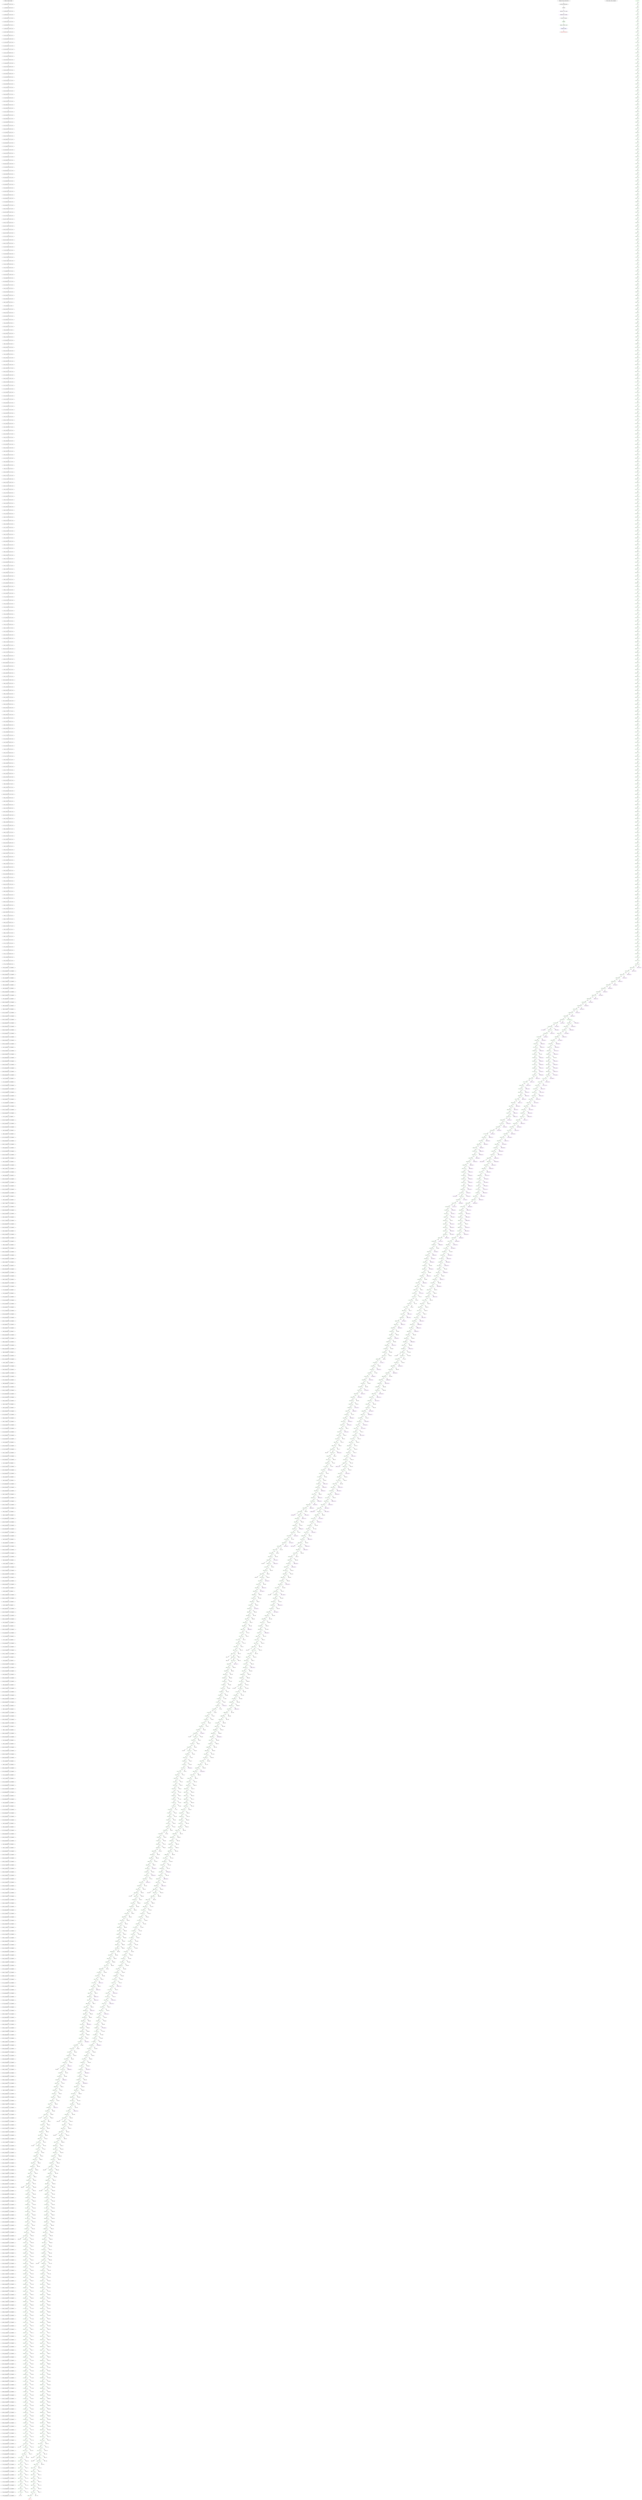 digraph g {
legend_varNames [ label="varNum: varName, bounds" ]
legend_varNames_0 [ label="0: x_1365_out(p_{0,123}), [0, 0]" ]
legend_varNames_1 [ label="1: x_1298_out(p_{0,56}), [0, 0]" ]
legend_varNames_2 [ label="2: x_1362_out(p_{0,120}), [0, 0]" ]
legend_varNames_3 [ label="3: x_1360_out(p_{0,118}), [0, 0]" ]
legend_varNames_4 [ label="4: x_1353_out(p_{0,111}), [0, 0]" ]
legend_varNames_5 [ label="5: x_1357_out(p_{0,115}), [0, 0]" ]
legend_varNames_6 [ label="6: x_1309_out(p_{0,67}), [0, 0]" ]
legend_varNames_7 [ label="7: x_1350_out(p_{0,108}), [0, 0]" ]
legend_varNames_8 [ label="8: x_1347_out(p_{0,105}), [0, 0]" ]
legend_varNames_9 [ label="9: x_1310_out(p_{0,68}), [0, 0]" ]
legend_varNames_10 [ label="10: x_1345_out(p_{0,103}), [0, 0]" ]
legend_varNames_11 [ label="11: x_1344_out(p_{0,102}), [0, 0]" ]
legend_varNames_12 [ label="12: x_1354_out(p_{0,112}), [0, 0]" ]
legend_varNames_13 [ label="13: x_1343_out(p_{0,101}), [0, 0]" ]
legend_varNames_14 [ label="14: x_1311_out(p_{0,69}), [0, 0]" ]
legend_varNames_15 [ label="15: x_1340_out(p_{0,98}), [0, 0]" ]
legend_varNames_16 [ label="16: x_1332_out(p_{0,90}), [0, 0]" ]
legend_varNames_17 [ label="17: x_1355_out(p_{0,113}), [0, 0]" ]
legend_varNames_18 [ label="18: x_1331_out(p_{0,89}), [0, 0]" ]
legend_varNames_19 [ label="19: x_1312_out(p_{0,70}), [0, 0]" ]
legend_varNames_20 [ label="20: x_1330_out(p_{0,88}), [0, 0]" ]
legend_varNames_21 [ label="21: x_1325_out(p_{0,83}), [0, 0]" ]
legend_varNames_22 [ label="22: x_1313_out(p_{0,71}), [0, 0]" ]
legend_varNames_23 [ label="23: x_1323_out(p_{0,81}), [0, 0]" ]
legend_varNames_24 [ label="24: x_1318_out(p_{0,76}), [0, 0]" ]
legend_varNames_25 [ label="25: x_1314_out(p_{0,72}), [0, 0]" ]
legend_varNames_26 [ label="26: x_1316_out(p_{0,74}), [0, 0]" ]
legend_varNames_27 [ label="27: x_1297_out(p_{0,55}), [0, 0]" ]
legend_varNames_28 [ label="28: x_1315_out(p_{0,73}), [0, 0]" ]
legend_varNames_29 [ label="29: x_1296_out(p_{0,54}), [0, 0]" ]
legend_varNames_30 [ label="30: x_1295_out(p_{0,53}), [0, 0]" ]
legend_varNames_31 [ label="31: x_1317_out(p_{0,75}), [0, 0]" ]
legend_varNames_32 [ label="32: x_1294_out(p_{0,52}), [0, 0]" ]
legend_varNames_33 [ label="33: x_1293_out(p_{0,51}), [0, 0]" ]
legend_varNames_34 [ label="34: x_1292_out(p_{0,50}), [0, 0]" ]
legend_varNames_35 [ label="35: x_1320_out(p_{0,78}), [0, 0]" ]
legend_varNames_36 [ label="36: x_1291_out(p_{0,49}), [0, 0]" ]
legend_varNames_37 [ label="37: x_1290_out(p_{0,48}), [0, 0]" ]
legend_varNames_38 [ label="38: x_1327_out(p_{0,85}), [0, 0]" ]
legend_varNames_39 [ label="39: x_1289_out(p_{0,47}), [0, 0]" ]
legend_varNames_40 [ label="40: x_1356_out(p_{0,114}), [0, 0]" ]
legend_varNames_41 [ label="41: x_1288_out(p_{0,46}), [0, 0]" ]
legend_varNames_42 [ label="42: x_1358_out(p_{0,116}), [0, 0]" ]
legend_varNames_43 [ label="43: x_1287_out(p_{0,45}), [0, 0]" ]
legend_varNames_44 [ label="44: x_1359_out(p_{0,117}), [0, 0]" ]
legend_varNames_45 [ label="45: x_1286_out(p_{0,44}), [0, 0]" ]
legend_varNames_46 [ label="46: x_1361_out(p_{0,119}), [0, 0]" ]
legend_varNames_47 [ label="47: x_1285_out(p_{0,43}), [0, 0]" ]
legend_varNames_48 [ label="48: x_1363_out(p_{0,121}), [0, 0]" ]
legend_varNames_49 [ label="49: x_1284_out(p_{0,42}), [0, 0]" ]
legend_varNames_50 [ label="50: x_1364_out(p_{0,122}), [0, 0]" ]
legend_varNames_51 [ label="51: x_1283_out(p_{0,41}), [0, 0]" ]
legend_varNames_52 [ label="52: x_1366_out(p_{0,124}), [0, 0]" ]
legend_varNames_53 [ label="53: x_1282_out(p_{0,40}), [0, 0]" ]
legend_varNames_54 [ label="54: x_1367_out(p_{0,125}), [0, 0]" ]
legend_varNames_55 [ label="55: x_1281_out(p_{0,39}), [0, 0]" ]
legend_varNames_56 [ label="56: x_1368_out(p_{0,126}), [0, 0]" ]
legend_varNames_57 [ label="57: x_1280_out(p_{0,38}), [0, 0]" ]
legend_varNames_58 [ label="58: x_1369_out(p_{0,127}), [0, 0]" ]
legend_varNames_59 [ label="59: x_1279_out(p_{0,37}), [0, 0]" ]
legend_varNames_60 [ label="60: x_1370_out(p_{0,128}), [0, 0]" ]
legend_varNames_61 [ label="61: x_1278_out(p_{0,36}), [0, 0]" ]
legend_varNames_62 [ label="62: x_1371_out(p_{0,129}), [0, 0]" ]
legend_varNames_63 [ label="63: x_1277_out(p_{0,35}), [0, 0]" ]
legend_varNames_64 [ label="64: x_1372_out(p_{0,130}), [0, 0]" ]
legend_varNames_65 [ label="65: x_1276_out(p_{0,34}), [0, 0]" ]
legend_varNames_66 [ label="66: x_1373_out(p_{0,131}), [0, 0]" ]
legend_varNames_67 [ label="67: x_1275_out(p_{0,33}), [0, 0]" ]
legend_varNames_68 [ label="68: x_1374_out(p_{0,132}), [0, 0]" ]
legend_varNames_69 [ label="69: x_1274_out(p_{0,32}), [0, 0]" ]
legend_varNames_70 [ label="70: x_1375_out(p_{0,133}), [0, 0]" ]
legend_varNames_71 [ label="71: x_1273_out(p_{0,31}), [0, 0]" ]
legend_varNames_72 [ label="72: x_1376_out(p_{0,134}), [0, 0]" ]
legend_varNames_73 [ label="73: x_1272_out(p_{0,30}), [0, 0]" ]
legend_varNames_74 [ label="74: x_1377_out(p_{0,135}), [0, 0]" ]
legend_varNames_75 [ label="75: x_1271_out(p_{0,29}), [0, 0]" ]
legend_varNames_76 [ label="76: x_1270_out(p_{0,28}), [0, 0]" ]
legend_varNames_77 [ label="77: x_1269_out(p_{0,27}), [0, 0]" ]
legend_varNames_78 [ label="78: x_1379_out(p_{0,136}), [0, 0]" ]
legend_varNames_79 [ label="79: x_1268_out(p_{0,26}), [0, 0]" ]
legend_varNames_80 [ label="80: x_1380_out(p_{0,137}), [0, 0]" ]
legend_varNames_81 [ label="81: x_1240_in(p_{0,137}), [0, 0]" ]
legend_varNames_82 [ label="82: x_1124_in(p_{0,22}), [0, 0]" ]
legend_varNames_83 [ label="83: x_1267_out(p_{0,25}), [0, 0]" ]
legend_varNames_84 [ label="84: x_1239_in(p_{0,136}), [0, 0]" ]
legend_varNames_85 [ label="85: x_1266_out(p_{0,24}), [0, 0]" ]
legend_varNames_86 [ label="86: x_1126_in(p_{0,24}), [0, 0]" ]
legend_varNames_87 [ label="87: x_1238_in(g_{1}), [0, 0]" ]
legend_varNames_88 [ label="88: x_1265_out(p_{0,23}), [0, 0]" ]
legend_varNames_89 [ label="89: x_1237_in(p_{0,135}), [0, 0]" ]
legend_varNames_90 [ label="90: x_1264_out(p_{0,22}), [0, 0]" ]
legend_varNames_91 [ label="91: x_1236_in(p_{0,134}), [0, 0]" ]
legend_varNames_92 [ label="92: x_1102_in(p_{0,0}), [0, 0]" ]
legend_varNames_93 [ label="93: x_1263_out(p_{0,21}), [0, 0]" ]
legend_varNames_94 [ label="94: x_1103_in(p_{0,1}), [0, 0]" ]
legend_varNames_95 [ label="95: x_1235_in(p_{0,133}), [0, 0]" ]
legend_varNames_96 [ label="96: x_1131_in(p_{0,29}), [0, 0]" ]
legend_varNames_97 [ label="97: x_1262_out(p_{0,20}), [0, 0]" ]
legend_varNames_98 [ label="98: x_1104_in(p_{0,2}), [0, 0]" ]
legend_varNames_99 [ label="99: x_1234_in(p_{0,132}), [0, 0]" ]
legend_varNames_100 [ label="100: x_1261_out(p_{0,19}), [0, 0]" ]
legend_varNames_101 [ label="101: x_1106_in(p_{0,4}), [0, 0]" ]
legend_varNames_102 [ label="102: x_1233_in(p_{0,131}), [0, 0]" ]
legend_varNames_103 [ label="103: x_1260_out(p_{0,18}), [0, 0]" ]
legend_varNames_104 [ label="104: x_1232_in(p_{0,130}), [0, 0]" ]
legend_varNames_105 [ label="105: x_1259_out(p_{0,17}), [0, 0]" ]
legend_varNames_106 [ label="106: x_1231_in(p_{0,129}), [0, 0]" ]
legend_varNames_107 [ label="107: x_1258_out(p_{0,16}), [0, 0]" ]
legend_varNames_108 [ label="108: x_1230_in(p_{0,128}), [0, 0]" ]
legend_varNames_109 [ label="109: x_1257_out(p_{0,15}), [0, 0]" ]
legend_varNames_110 [ label="110: x_1229_in(p_{0,127}), [0, 0]" ]
legend_varNames_111 [ label="111: x_1256_out(p_{0,14}), [0, 0]" ]
legend_varNames_112 [ label="112: x_1228_in(p_{0,126}), [0, 0]" ]
legend_varNames_113 [ label="113: x_1255_out(p_{0,13}), [0, 0]" ]
legend_varNames_114 [ label="114: x_1215_in(p_{0,113}), [0, 0]" ]
legend_varNames_115 [ label="115: x_1254_out(p_{0,12}), [0, 0]" ]
legend_varNames_116 [ label="116: x_1253_out(p_{0,11}), [0, 0]" ]
legend_varNames_117 [ label="117: x_1216_in(p_{0,114}), [0, 0]" ]
legend_varNames_118 [ label="118: x_1252_out(p_{0,10}), [0, 0]" ]
legend_varNames_119 [ label="119: x_1251_out(p_{0,9}), [0, 0]" ]
legend_varNames_120 [ label="120: x_1217_in(p_{0,115}), [0, 0]" ]
legend_varNames_121 [ label="121: x_1250_out(p_{0,8}), [0, 0]" ]
legend_varNames_122 [ label="122: x_1249_out(p_{0,7}), [0, 0]" ]
legend_varNames_123 [ label="123: x_1248_out(p_{0,6}), [0, 0]" ]
legend_varNames_124 [ label="124: x_1219_in(p_{0,117}), [0, 0]" ]
legend_varNames_125 [ label="125: x_1247_out(p_{0,5}), [0, 0]" ]
legend_varNames_126 [ label="126: x_1246_out(p_{0,4}), [0, 0]" ]
legend_varNames_127 [ label="127: x_1220_in(p_{0,118}), [0, 0]" ]
legend_varNames_128 [ label="128: x_1218_in(p_{0,116}), [0, 0]" ]
legend_varNames_129 [ label="129: x_1245_out(p_{0,3}), [0, 0]" ]
legend_varNames_130 [ label="130: x_1244_out(p_{0,2}), [0, 0]" ]
legend_varNames_131 [ label="131: x_1222_in(p_{0,120}), [0, 0]" ]
legend_varNames_132 [ label="132: x_1243_out(p_{0,1}), [0, 0]" ]
legend_varNames_133 [ label="133: x_1242_out(p_{0,0}), [0, 0]" ]
legend_varNames_134 [ label="134: x_1241_out(g_{0}), [0, 0]" ]
legend_varNames_135 [ label="135: x_1213_in(p_{0,111}), [0, 0]" ]
legend_varNames_136 [ label="136: x_1212_in(p_{0,110}), [0, 0]" ]
legend_varNames_137 [ label="137: x_1211_in(p_{0,109}), [0, 0]" ]
legend_varNames_138 [ label="138: x_1210_in(p_{0,108}), [0, 0]" ]
legend_varNames_139 [ label="139: x_1341_out(p_{0,99}), [0, 0]" ]
legend_varNames_140 [ label="140: x_1130_in(p_{0,28}), [0, 0]" ]
legend_varNames_141 [ label="141: x_1157_in(p_{0,55}), [0, 0]" ]
legend_varNames_142 [ label="142: x_1339_out(p_{0,97}), [0, 0]" ]
legend_varNames_143 [ label="143: x_1127_in(p_{0,25}), [0, 0]" ]
legend_varNames_144 [ label="144: x_1154_in(p_{0,52}), [0, 0]" ]
legend_varNames_145 [ label="145: x_1338_out(p_{0,96}), [0, 0]" ]
legend_varNames_146 [ label="146: x_1125_in(p_{0,23}), [0, 0]" ]
legend_varNames_147 [ label="147: x_1152_in(p_{0,50}), [0, 0]" ]
legend_varNames_148 [ label="148: x_1151_in(p_{0,49}), [0, 0]" ]
legend_varNames_149 [ label="149: x_1337_out(p_{0,95}), [0, 0]" ]
legend_varNames_150 [ label="150: x_1123_in(p_{0,21}), [0, 0]" ]
legend_varNames_151 [ label="151: x_1150_in(p_{0,48}), [0, 0]" ]
legend_varNames_152 [ label="152: x_1214_in(p_{0,112}), [0, 0]" ]
legend_varNames_153 [ label="153: x_1122_in(p_{0,20}), [0, 0]" ]
legend_varNames_154 [ label="154: x_1149_in(p_{0,47}), [0, 0]" ]
legend_varNames_155 [ label="155: x_1336_out(p_{0,94}), [0, 0]" ]
legend_varNames_156 [ label="156: x_1121_in(p_{0,19}), [0, 0]" ]
legend_varNames_157 [ label="157: x_1148_in(p_{0,46}), [0, 0]" ]
legend_varNames_158 [ label="158: x_1120_in(p_{0,18}), [0, 0]" ]
legend_varNames_159 [ label="159: x_1224_in(p_{0,122}), [0, 0]" ]
legend_varNames_160 [ label="160: x_1147_in(p_{0,45}), [0, 0]" ]
legend_varNames_161 [ label="161: x_1335_out(p_{0,93}), [0, 0]" ]
legend_varNames_162 [ label="162: x_1119_in(p_{0,17}), [0, 0]" ]
legend_varNames_163 [ label="163: x_1146_in(p_{0,44}), [0, 0]" ]
legend_varNames_164 [ label="164: x_1209_in(p_{0,107}), [0, 0]" ]
legend_varNames_165 [ label="165: x_1334_out(p_{0,92}), [0, 0]" ]
legend_varNames_166 [ label="166: x_1145_in(p_{0,43}), [0, 0]" ]
legend_varNames_167 [ label="167: x_1208_in(p_{0,106}), [0, 0]" ]
legend_varNames_168 [ label="168: x_1333_out(p_{0,91}), [0, 0]" ]
legend_varNames_169 [ label="169: x_1117_in(p_{0,15}), [0, 0]" ]
legend_varNames_170 [ label="170: x_1226_in(p_{0,124}), [0, 0]" ]
legend_varNames_171 [ label="171: x_1144_in(p_{0,42}), [0, 0]" ]
legend_varNames_172 [ label="172: x_1207_in(p_{0,105}), [0, 0]" ]
legend_varNames_173 [ label="173: x_1116_in(p_{0,14}), [0, 0]" ]
legend_varNames_174 [ label="174: x_1143_in(p_{0,41}), [0, 0]" ]
legend_varNames_175 [ label="175: x_1115_in(p_{0,13}), [0, 0]" ]
legend_varNames_176 [ label="176: x_1142_in(p_{0,40}), [0, 0]" ]
legend_varNames_177 [ label="177: x_1329_out(p_{0,87}), [0, 0]" ]
legend_varNames_178 [ label="178: x_1114_in(p_{0,12}), [0, 0]" ]
legend_varNames_179 [ label="179: x_1141_in(p_{0,39}), [0, 0]" ]
legend_varNames_180 [ label="180: x_1113_in(p_{0,11}), [0, 0]" ]
legend_varNames_181 [ label="181: x_1140_in(p_{0,38}), [0, 0]" ]
legend_varNames_182 [ label="182: x_1202_in(p_{0,100}), [0, 0]" ]
legend_varNames_183 [ label="183: x_1328_out(p_{0,86}), [0, 0]" ]
legend_varNames_184 [ label="184: x_1112_in(p_{0,10}), [0, 0]" ]
legend_varNames_185 [ label="185: x_1139_in(p_{0,37}), [0, 0]" ]
legend_varNames_186 [ label="186: x_1351_out(p_{0,109}), [0, 0]" ]
legend_varNames_187 [ label="187: x_1137_in(p_{0,35}), [0, 0]" ]
legend_varNames_188 [ label="188: x_1164_in(p_{0,62}), [0, 0]" ]
legend_varNames_189 [ label="189: x_1307_out(p_{0,65}), [0, 0]" ]
legend_varNames_190 [ label="190: x_1349_out(p_{0,107}), [0, 0]" ]
legend_varNames_191 [ label="191: x_1136_in(p_{0,34}), [0, 0]" ]
legend_varNames_192 [ label="192: x_1163_in(p_{0,61}), [0, 0]" ]
legend_varNames_193 [ label="193: x_1306_out(p_{0,64}), [0, 0]" ]
legend_varNames_194 [ label="194: x_1181_in(p_{0,79}), [0, 0]" ]
legend_varNames_195 [ label="195: x_1348_out(p_{0,106}), [0, 0]" ]
legend_varNames_196 [ label="196: x_1135_in(p_{0,33}), [0, 0]" ]
legend_varNames_197 [ label="197: x_1162_in(p_{0,60}), [0, 0]" ]
legend_varNames_198 [ label="198: x_1305_out(p_{0,63}), [0, 0]" ]
legend_varNames_199 [ label="199: x_1118_in(p_{0,16}), [0, 0]" ]
legend_varNames_200 [ label="200: x_1180_in(p_{0,78}), [0, 0]" ]
legend_varNames_201 [ label="201: x_1346_out(p_{0,104}), [0, 0]" ]
legend_varNames_202 [ label="202: x_1161_in(p_{0,59}), [0, 0]" ]
legend_varNames_203 [ label="203: x_1304_out(p_{0,62}), [0, 0]" ]
legend_varNames_204 [ label="204: x_1179_in(p_{0,77}), [0, 0]" ]
legend_varNames_205 [ label="205: x_1206_in(p_{0,104}), [0, 0]" ]
legend_varNames_206 [ label="206: x_1133_in(p_{0,31}), [0, 0]" ]
legend_varNames_207 [ label="207: x_1200_in(p_{0,98}), [0, 0]" ]
legend_varNames_208 [ label="208: x_1160_in(p_{0,58}), [0, 0]" ]
legend_varNames_209 [ label="209: x_1303_out(p_{0,61}), [0, 0]" ]
legend_varNames_210 [ label="210: x_1199_in(p_{0,97}), [0, 0]" ]
legend_varNames_211 [ label="211: x_1178_in(p_{0,76}), [0, 0]" ]
legend_varNames_212 [ label="212: x_1205_in(p_{0,103}), [0, 0]" ]
legend_varNames_213 [ label="213: x_1198_in(p_{0,96}), [0, 0]" ]
legend_varNames_214 [ label="214: x_1326_out(p_{0,84}), [0, 0]" ]
legend_varNames_215 [ label="215: x_1110_in(p_{0,8}), [0, 0]" ]
legend_varNames_216 [ label="216: x_1197_in(p_{0,95}), [0, 0]" ]
legend_varNames_217 [ label="217: x_1227_in(p_{0,125}), [0, 0]" ]
legend_varNames_218 [ label="218: x_1159_in(p_{0,57}), [0, 0]" ]
legend_varNames_219 [ label="219: x_1196_in(p_{0,94}), [0, 0]" ]
legend_varNames_220 [ label="220: x_1302_out(p_{0,60}), [0, 0]" ]
legend_varNames_221 [ label="221: x_1177_in(p_{0,75}), [0, 0]" ]
legend_varNames_222 [ label="222: x_1195_in(p_{0,93}), [0, 0]" ]
legend_varNames_223 [ label="223: x_1204_in(p_{0,102}), [0, 0]" ]
legend_varNames_224 [ label="224: x_1324_out(p_{0,82}), [0, 0]" ]
legend_varNames_225 [ label="225: x_1109_in(p_{0,7}), [0, 0]" ]
legend_varNames_226 [ label="226: x_1193_in(p_{0,91}), [0, 0]" ]
legend_varNames_227 [ label="227: x_1225_in(p_{0,123}), [0, 0]" ]
legend_varNames_228 [ label="228: x_1352_out(p_{0,110}), [0, 0]" ]
legend_varNames_229 [ label="229: x_1192_in(p_{0,90}), [0, 0]" ]
legend_varNames_230 [ label="230: x_1138_in(p_{0,36}), [0, 0]" ]
legend_varNames_231 [ label="231: x_1165_in(p_{0,63}), [0, 0]" ]
legend_varNames_232 [ label="232: x_1191_in(p_{0,89}), [0, 0]" ]
legend_varNames_233 [ label="233: x_1308_out(p_{0,66}), [0, 0]" ]
legend_varNames_234 [ label="234: x_1342_out(p_{0,100}), [0, 0]" ]
legend_varNames_235 [ label="235: x_1190_in(p_{0,88}), [0, 0]" ]
legend_varNames_236 [ label="236: x_1158_in(p_{0,56}), [0, 0]" ]
legend_varNames_237 [ label="237: x_1301_out(p_{0,59}), [0, 0]" ]
legend_varNames_238 [ label="238: x_1189_in(p_{0,87}), [0, 0]" ]
legend_varNames_239 [ label="239: x_1176_in(p_{0,74}), [0, 0]" ]
legend_varNames_240 [ label="240: x_1203_in(p_{0,101}), [0, 0]" ]
legend_varNames_241 [ label="241: x_1188_in(p_{0,86}), [0, 0]" ]
legend_varNames_242 [ label="242: x_1322_out(p_{0,80}), [0, 0]" ]
legend_varNames_243 [ label="243: x_1108_in(p_{0,6}), [0, 0]" ]
legend_varNames_244 [ label="244: x_1187_in(p_{0,85}), [0, 0]" ]
legend_varNames_245 [ label="245: x_1223_in(p_{0,121}), [0, 0]" ]
legend_varNames_246 [ label="246: x_1182_in(p_{0,80}), [0, 0]" ]
legend_varNames_247 [ label="247: x_1186_in(p_{0,84}), [0, 0]" ]
legend_varNames_248 [ label="248: x_1129_in(p_{0,27}), [0, 0]" ]
legend_varNames_249 [ label="249: x_1156_in(p_{0,54}), [0, 0]" ]
legend_varNames_250 [ label="250: x_1185_in(p_{0,83}), [0, 0]" ]
legend_varNames_251 [ label="251: x_1300_out(p_{0,58}), [0, 0]" ]
legend_varNames_252 [ label="252: x_1175_in(p_{0,73}), [0, 0]" ]
legend_varNames_253 [ label="253: x_1184_in(p_{0,82}), [0, 0]" ]
legend_varNames_254 [ label="254: x_1321_out(p_{0,79}), [0, 0]" ]
legend_varNames_255 [ label="255: x_1107_in(p_{0,5}), [0, 0]" ]
legend_varNames_256 [ label="256: x_1183_in(p_{0,81}), [0, 0]" ]
legend_varNames_257 [ label="257: x_1134_in(p_{0,32}), [0, 0]" ]
legend_varNames_258 [ label="258: x_1194_in(p_{0,92}), [0, 0]" ]
legend_varNames_259 [ label="259: x_1221_in(p_{0,119}), [0, 0]" ]
legend_varNames_260 [ label="260: x_1128_in(p_{0,26}), [0, 0]" ]
legend_varNames_261 [ label="261: x_1155_in(p_{0,53}), [0, 0]" ]
legend_varNames_262 [ label="262: x_1299_out(p_{0,57}), [0, 0]" ]
legend_varNames_263 [ label="263: x_1111_in(p_{0,9}), [0, 0]" ]
legend_varNames_264 [ label="264: x_1174_in(p_{0,72}), [0, 0]" ]
legend_varNames_265 [ label="265: x_1201_in(p_{0,99}), [0, 0]" ]
legend_varNames_266 [ label="266: x_1319_out(p_{0,77}), [0, 0]" ]
legend_varNames_267 [ label="267: x_1105_in(p_{0,3}), [0, 0]" ]
legend_varNames_268 [ label="268: x_1173_in(p_{0,71}), [0, 0]" ]
legend_varNames_269 [ label="269: x_1132_in(p_{0,30}), [0, 0]" ]
legend_varNames_270 [ label="270: x_1153_in(p_{0,51}), [0, 0]" ]
legend_varNames_271 [ label="271: x_1172_in(p_{0,70}), [0, 0]" ]
legend_varNames_272 [ label="272: x_1166_in(p_{0,64}), [0, 0]" ]
legend_varNames_273 [ label="273: x_1167_in(p_{0,65}), [0, 0]" ]
legend_varNames_274 [ label="274: x_1171_in(p_{0,69}), [0, 0]" ]
legend_varNames_275 [ label="275: x_1168_in(p_{0,66}), [0, 0]" ]
legend_varNames_276 [ label="276: x_1169_in(p_{0,67}), [0, 0]" ]
legend_varNames_277 [ label="277: x_1170_in(p_{0,68}), [0, 0]" ]
legend_varNames_278 [ label="278: x_61_edge(87), [0, 2147483647]" ]
legend_varNames_279 [ label="279: x_318_edge(431), [0, 2147483647]" ]
legend_varNames_280 [ label="280: x_319_edge(433), [0, 2147483647]" ]
legend_varNames_281 [ label="281: x_60_edge(85), [0, 2147483647]" ]
legend_varNames_282 [ label="282: x_317_edge(430), [0, 2147483647]" ]
legend_varNames_283 [ label="283: x_62_edge(88), [0, 2147483647]" ]
legend_varNames_284 [ label="284: x_59_edge(84), [0, 2147483647]" ]
legend_varNames_285 [ label="285: x_316_edge(429), [0, 2147483647]" ]
legend_varNames_286 [ label="286: x_320_edge(434), [0, 2147483647]" ]
legend_varNames_287 [ label="287: x_58_edge(83), [0, 2147483647]" ]
legend_varNames_288 [ label="288: x_315_edge(428), [0, 2147483647]" ]
legend_varNames_289 [ label="289: x_63_edge(90), [0, 2147483647]" ]
legend_varNames_290 [ label="290: x_57_edge(81), [0, 2147483647]" ]
legend_varNames_291 [ label="291: x_314_edge(427), [0, 2147483647]" ]
legend_varNames_292 [ label="292: x_312_edge(424), [0, 2147483647]" ]
legend_varNames_293 [ label="293: x_310_edge(422), [0, 2147483647]" ]
legend_varNames_294 [ label="294: x_309_edge(420), [0, 2147483647]" ]
legend_varNames_295 [ label="295: x_308_edge(419), [0, 2147483647]" ]
legend_varNames_296 [ label="296: x_307_edge(418), [0, 2147483647]" ]
legend_varNames_297 [ label="297: x_305_edge(415), [0, 2147483647]" ]
legend_varNames_298 [ label="298: x_303_edge(413), [0, 2147483647]" ]
legend_varNames_299 [ label="299: x_302_edge(412), [0, 2147483647]" ]
legend_varNames_300 [ label="300: x_321_edge(435), [0, 2147483647]" ]
legend_varNames_301 [ label="301: x_44_edge(61), [0, 2147483647]" ]
legend_varNames_302 [ label="302: x_301_edge(411), [0, 2147483647]" ]
legend_varNames_303 [ label="303: x_300_edge(410), [0, 2147483647]" ]
legend_varNames_304 [ label="304: x_299_edge(409), [0, 2147483647]" ]
legend_varNames_305 [ label="305: x_298_edge(408), [0, 2147483647]" ]
legend_varNames_306 [ label="306: x_297_edge(407), [0, 2147483647]" ]
legend_varNames_307 [ label="307: x_296_edge(406), [0, 2147483647]" ]
legend_varNames_308 [ label="308: x_295_edge(405), [0, 2147483647]" ]
legend_varNames_309 [ label="309: x_292_edge(402), [0, 2147483647]" ]
legend_varNames_310 [ label="310: x_64_edge(92), [0, 2147483647]" ]
legend_varNames_311 [ label="311: x_23_edge(33), [0, 2147483647]" ]
legend_varNames_312 [ label="312: x_322_edge(436), [0, 2147483647]" ]
legend_varNames_313 [ label="313: x_323_edge(437), [0, 2147483647]" ]
legend_varNames_314 [ label="314: x_210_edge(290), [0, 2147483647]" ]
legend_varNames_315 [ label="315: x_324_edge(438), [0, 2147483647]" ]
legend_varNames_316 [ label="316: x_92_edge(131), [0, 2147483647]" ]
legend_varNames_317 [ label="317: x_65_edge(93), [0, 2147483647]" ]
legend_varNames_318 [ label="318: x_325_edge(440), [0, 2147483647]" ]
legend_varNames_319 [ label="319: x_411_edge(545), [0, 2147483647]" ]
legend_varNames_320 [ label="320: x_326_edge(441), [0, 2147483647]" ]
legend_varNames_321 [ label="321: x_2_edge(4), [0, 2147483647]" ]
legend_varNames_322 [ label="322: x_327_edge(442), [0, 2147483647]" ]
legend_varNames_323 [ label="323: x_190_edge(261), [0, 2147483647]" ]
legend_varNames_324 [ label="324: x_328_edge(444), [0, 2147483647]" ]
legend_varNames_325 [ label="325: x_46_edge(63), [0, 2147483647]" ]
legend_varNames_326 [ label="326: x_19_edge(27), [0, 2147483647]" ]
legend_varNames_327 [ label="327: x_329_edge(446), [0, 2147483647]" ]
legend_varNames_328 [ label="328: x_330_edge(447), [0, 2147483647]" ]
legend_varNames_329 [ label="329: x_112_edge(162), [0, 2147483647]" ]
legend_varNames_330 [ label="330: x_85_edge(122), [0, 2147483647]" ]
legend_varNames_331 [ label="331: x_331_edge(448), [0, 2147483647]" ]
legend_varNames_332 [ label="332: x_437_edge(576), [0, 2147483647]" ]
legend_varNames_333 [ label="333: x_74_edge(109), [0, 2147483647]" ]
legend_varNames_334 [ label="334: x_25_edge(35), [0, 2147483647]" ]
legend_varNames_335 [ label="335: x_332_edge(449), [0, 2147483647]" ]
legend_varNames_336 [ label="336: x_75_edge(110), [0, 2147483647]" ]
legend_varNames_337 [ label="337: x_212_edge(292), [0, 2147483647]" ]
legend_varNames_338 [ label="338: x_66_edge(95), [0, 2147483647]" ]
legend_varNames_339 [ label="339: x_333_edge(451), [0, 2147483647]" ]
legend_varNames_340 [ label="340: x_413_edge(547), [0, 2147483647]" ]
legend_varNames_341 [ label="341: x_76_edge(111), [0, 2147483647]" ]
legend_varNames_342 [ label="342: x_191_edge(263), [0, 2147483647]" ]
legend_varNames_343 [ label="343: x_334_edge(453), [0, 2147483647]" ]
legend_varNames_344 [ label="344: x_47_edge(65), [0, 2147483647]" ]
legend_varNames_345 [ label="345: x_20_edge(28), [0, 2147483647]" ]
legend_varNames_346 [ label="346: x_77_edge(112), [0, 2147483647]" ]
legend_varNames_347 [ label="347: x_73_edge(107), [0, 2147483647]" ]
legend_varNames_348 [ label="348: x_335_edge(455), [0, 2147483647]" ]
legend_varNames_349 [ label="349: x_422_edge(560), [0, 2147483647]" ]
legend_varNames_350 [ label="350: x_78_edge(113), [0, 2147483647]" ]
legend_varNames_351 [ label="351: x_114_edge(164), [0, 2147483647]" ]
legend_varNames_352 [ label="352: x_439_edge(578), [0, 2147483647]" ]
legend_varNames_353 [ label="353: x_336_edge(457), [0, 2147483647]" ]
legend_varNames_354 [ label="354: x_79_edge(114), [0, 2147483647]" ]
legend_varNames_355 [ label="355: x_213_edge(294), [0, 2147483647]" ]
legend_varNames_356 [ label="356: x_337_edge(458), [0, 2147483647]" ]
legend_varNames_357 [ label="357: x_94_edge(135), [0, 2147483647]" ]
legend_varNames_358 [ label="358: x_67_edge(97), [0, 2147483647]" ]
legend_varNames_359 [ label="359: x_80_edge(115), [0, 2147483647]" ]
legend_varNames_360 [ label="360: x_415_edge(549), [0, 2147483647]" ]
legend_varNames_361 [ label="361: x_338_edge(459), [0, 2147483647]" ]
legend_varNames_362 [ label="362: x_192_edge(265), [0, 2147483647]" ]
legend_varNames_363 [ label="363: x_81_edge(117), [0, 2147483647]" ]
legend_varNames_364 [ label="364: x_49_edge(67), [0, 2147483647]" ]
legend_varNames_365 [ label="365: x_339_edge(460), [0, 2147483647]" ]
legend_varNames_366 [ label="366: x_233_edge(324), [0, 2147483647]" ]
legend_varNames_367 [ label="367: x_423_edge(562), [0, 2147483647]" ]
legend_varNames_368 [ label="368: x_82_edge(118), [0, 2147483647]" ]
legend_varNames_369 [ label="369: x_199_edge(278), [0, 2147483647]" ]
legend_varNames_370 [ label="370: x_340_edge(461), [0, 2147483647]" ]
legend_varNames_371 [ label="371: x_56_edge(80), [0, 2147483647]" ]
legend_varNames_372 [ label="372: x_29_edge(42), [0, 2147483647]" ]
legend_varNames_373 [ label="373: x_83_edge(119), [0, 2147483647]" ]
legend_varNames_374 [ label="374: x_341_edge(462), [0, 2147483647]" ]
legend_varNames_375 [ label="375: x_243_edge(337), [0, 2147483647]" ]
legend_varNames_376 [ label="376: x_84_edge(121), [0, 2147483647]" ]
legend_varNames_377 [ label="377: x_116_edge(166), [0, 2147483647]" ]
legend_varNames_378 [ label="378: x_342_edge(463), [0, 2147483647]" ]
legend_varNames_379 [ label="379: x_343_edge(464), [0, 2147483647]" ]
legend_varNames_380 [ label="380: x_215_edge(296), [0, 2147483647]" ]
legend_varNames_381 [ label="381: x_86_edge(124), [0, 2147483647]" ]
legend_varNames_382 [ label="382: x_95_edge(137), [0, 2147483647]" ]
legend_varNames_383 [ label="383: x_68_edge(98), [0, 2147483647]" ]
legend_varNames_384 [ label="384: x_344_edge(465), [0, 2147483647]" ]
legend_varNames_385 [ label="385: x_416_edge(551), [0, 2147483647]" ]
legend_varNames_386 [ label="386: x_87_edge(125), [0, 2147483647]" ]
legend_varNames_387 [ label="387: x_193_edge(267), [0, 2147483647]" ]
legend_varNames_388 [ label="388: x_345_edge(466), [0, 2147483647]" ]
legend_varNames_389 [ label="389: x_50_edge(69), [0, 2147483647]" ]
legend_varNames_390 [ label="390: x_88_edge(126), [0, 2147483647]" ]
legend_varNames_391 [ label="391: x_118_edge(168), [0, 2147483647]" ]
legend_varNames_392 [ label="392: x_1_edge(2), [0, 2147483647]" ]
legend_varNames_393 [ label="393: x_346_edge(467), [0, 2147483647]" ]
legend_varNames_394 [ label="394: x_89_edge(128), [0, 2147483647]" ]
legend_varNames_395 [ label="395: x_217_edge(298), [0, 2147483647]" ]
legend_varNames_396 [ label="396: x_347_edge(468), [0, 2147483647]" ]
legend_varNames_397 [ label="397: x_96_edge(139), [0, 2147483647]" ]
legend_varNames_398 [ label="398: x_69_edge(99), [0, 2147483647]" ]
legend_varNames_399 [ label="399: x_90_edge(129), [0, 2147483647]" ]
legend_varNames_400 [ label="400: x_417_edge(553), [0, 2147483647]" ]
legend_varNames_401 [ label="401: x_348_edge(469), [0, 2147483647]" ]
legend_varNames_402 [ label="402: x_194_edge(269), [0, 2147483647]" ]
legend_varNames_403 [ label="403: x_91_edge(130), [0, 2147483647]" ]
legend_varNames_404 [ label="404: x_51_edge(71), [0, 2147483647]" ]
legend_varNames_405 [ label="405: x_24_edge(34), [0, 2147483647]" ]
legend_varNames_406 [ label="406: x_349_edge(470), [0, 2147483647]" ]
legend_varNames_407 [ label="407: x_350_edge(471), [0, 2147483647]" ]
legend_varNames_408 [ label="408: x_97_edge(141), [0, 2147483647]" ]
legend_varNames_409 [ label="409: x_70_edge(101), [0, 2147483647]" ]
legend_varNames_410 [ label="410: x_351_edge(472), [0, 2147483647]" ]
legend_varNames_411 [ label="411: x_419_edge(555), [0, 2147483647]" ]
legend_varNames_412 [ label="412: x_352_edge(473), [0, 2147483647]" ]
legend_varNames_413 [ label="413: x_195_edge(271), [0, 2147483647]" ]
legend_varNames_414 [ label="414: x_353_edge(474), [0, 2147483647]" ]
legend_varNames_415 [ label="415: x_52_edge(73), [0, 2147483647]" ]
legend_varNames_416 [ label="416: x_354_edge(475), [0, 2147483647]" ]
legend_varNames_417 [ label="417: x_237_edge(330), [0, 2147483647]" ]
legend_varNames_418 [ label="418: x_71_edge(103), [0, 2147483647]" ]
legend_varNames_419 [ label="419: x_355_edge(476), [0, 2147483647]" ]
legend_varNames_420 [ label="420: x_356_edge(477), [0, 2147483647]" ]
legend_varNames_421 [ label="421: x_9_edge(16), [0, 2147483647]" ]
legend_varNames_422 [ label="422: x_357_edge(478), [0, 2147483647]" ]
legend_varNames_423 [ label="423: x_196_edge(273), [0, 2147483647]" ]
legend_varNames_424 [ label="424: x_358_edge(479), [0, 2147483647]" ]
legend_varNames_425 [ label="425: x_53_edge(75), [0, 2147483647]" ]
legend_varNames_426 [ label="426: x_26_edge(37), [0, 2147483647]" ]
legend_varNames_427 [ label="427: x_359_edge(481), [0, 2147483647]" ]
legend_varNames_428 [ label="428: x_390_edge(521), [0, 2147483647]" ]
legend_varNames_429 [ label="429: x_239_edge(332), [0, 2147483647]" ]
legend_varNames_430 [ label="430: x_72_edge(105), [0, 2147483647]" ]
legend_varNames_431 [ label="431: x_393_edge(525), [0, 2147483647]" ]
legend_varNames_432 [ label="432: x_394_edge(526), [0, 2147483647]" ]
legend_varNames_433 [ label="433: x_197_edge(275), [0, 2147483647]" ]
legend_varNames_434 [ label="434: x_395_edge(528), [0, 2147483647]" ]
legend_varNames_435 [ label="435: x_54_edge(77), [0, 2147483647]" ]
legend_varNames_436 [ label="436: x_27_edge(39), [0, 2147483647]" ]
legend_varNames_437 [ label="437: x_396_edge(529), [0, 2147483647]" ]
legend_varNames_438 [ label="438: x_397_edge(531), [0, 2147483647]" ]
legend_varNames_439 [ label="439: x_240_edge(334), [0, 2147483647]" ]
legend_varNames_440 [ label="440: x_398_edge(532), [0, 2147483647]" ]
legend_varNames_441 [ label="441: x_198_edge(277), [0, 2147483647]" ]
legend_varNames_442 [ label="442: x_399_edge(533), [0, 2147483647]" ]
legend_varNames_443 [ label="443: x_55_edge(79), [0, 2147483647]" ]
legend_varNames_444 [ label="444: x_28_edge(41), [0, 2147483647]" ]
legend_varNames_445 [ label="445: x_400_edge(534), [0, 2147483647]" ]
legend_varNames_446 [ label="446: x_401_edge(535), [0, 2147483647]" ]
legend_varNames_447 [ label="447: x_242_edge(336), [0, 2147483647]" ]
legend_varNames_448 [ label="448: x_403_edge(537), [0, 2147483647]" ]
legend_varNames_449 [ label="449: x_30_edge(43), [0, 2147483647]" ]
legend_varNames_450 [ label="450: x_3_edge(6), [0, 2147483647]" ]
legend_varNames_451 [ label="451: x_405_edge(539), [0, 2147483647]" ]
legend_varNames_452 [ label="452: x_313_edge(425), [0, 2147483647]" ]
legend_varNames_453 [ label="453: x_219_edge(300), [0, 2147483647]" ]
legend_varNames_454 [ label="454: x_93_edge(133), [0, 2147483647]" ]
legend_varNames_455 [ label="455: x_440_edge(579), [0, 2147483647]" ]
legend_varNames_456 [ label="456: x_381_edge(512), [0, 2147483647]" ]
legend_varNames_457 [ label="457: x_31_edge(44), [0, 2147483647]" ]
legend_varNames_458 [ label="458: x_4_edge(8), [0, 2147483647]" ]
legend_varNames_459 [ label="459: x_414_edge(548), [0, 2147483647]" ]
legend_varNames_460 [ label="460: x_311_edge(423), [0, 2147483647]" ]
legend_varNames_461 [ label="461: x_32_edge(45), [0, 2147483647]" ]
legend_varNames_462 [ label="462: x_5_edge(9), [0, 2147483647]" ]
legend_varNames_463 [ label="463: x_438_edge(577), [0, 2147483647]" ]
legend_varNames_464 [ label="464: x_379_edge(510), [0, 2147483647]" ]
legend_varNames_465 [ label="465: x_220_edge(302), [0, 2147483647]" ]
legend_varNames_466 [ label="466: x_412_edge(546), [0, 2147483647]" ]
legend_varNames_467 [ label="467: x_33_edge(47), [0, 2147483647]" ]
legend_varNames_468 [ label="468: x_6_edge(10), [0, 2147483647]" ]
legend_varNames_469 [ label="469: x_404_edge(538), [0, 2147483647]" ]
legend_varNames_470 [ label="470: x_306_edge(416), [0, 2147483647]" ]
legend_varNames_471 [ label="471: x_34_edge(49), [0, 2147483647]" ]
legend_varNames_472 [ label="472: x_7_edge(12), [0, 2147483647]" ]
legend_varNames_473 [ label="473: x_433_edge(572), [0, 2147483647]" ]
legend_varNames_474 [ label="474: x_98_edge(143), [0, 2147483647]" ]
legend_varNames_475 [ label="475: x_374_edge(505), [0, 2147483647]" ]
legend_varNames_476 [ label="476: x_117_edge(167), [0, 2147483647]" ]
legend_varNames_477 [ label="477: x_35_edge(51), [0, 2147483647]" ]
legend_varNames_478 [ label="478: x_8_edge(14), [0, 2147483647]" ]
legend_varNames_479 [ label="479: x_391_edge(522), [0, 2147483647]" ]
legend_varNames_480 [ label="480: x_293_edge(403), [0, 2147483647]" ]
legend_varNames_481 [ label="481: x_224_edge(308), [0, 2147483647]" ]
legend_varNames_482 [ label="482: x_99_edge(145), [0, 2147483647]" ]
legend_varNames_483 [ label="483: x_420_edge(556), [0, 2147483647]" ]
legend_varNames_484 [ label="484: x_361_edge(484), [0, 2147483647]" ]
legend_varNames_485 [ label="485: x_36_edge(53), [0, 2147483647]" ]
legend_varNames_486 [ label="486: x_407_edge(541), [0, 2147483647]" ]
legend_varNames_487 [ label="487: x_225_edge(310), [0, 2147483647]" ]
legend_varNames_488 [ label="488: x_100_edge(146), [0, 2147483647]" ]
legend_varNames_489 [ label="489: x_402_edge(536), [0, 2147483647]" ]
legend_varNames_490 [ label="490: x_304_edge(414), [0, 2147483647]" ]
legend_varNames_491 [ label="491: x_37_edge(54), [0, 2147483647]" ]
legend_varNames_492 [ label="492: x_10_edge(18), [0, 2147483647]" ]
legend_varNames_493 [ label="493: x_431_edge(570), [0, 2147483647]" ]
legend_varNames_494 [ label="494: x_372_edge(501), [0, 2147483647]" ]
legend_varNames_495 [ label="495: x_226_edge(311), [0, 2147483647]" ]
legend_varNames_496 [ label="496: x_115_edge(165), [0, 2147483647]" ]
legend_varNames_497 [ label="497: x_38_edge(55), [0, 2147483647]" ]
legend_varNames_498 [ label="498: x_11_edge(19), [0, 2147483647]" ]
legend_varNames_499 [ label="499: x_418_edge(554), [0, 2147483647]" ]
legend_varNames_500 [ label="500: x_392_edge(524), [0, 2147483647]" ]
legend_varNames_501 [ label="501: x_39_edge(56), [0, 2147483647]" ]
legend_varNames_502 [ label="502: x_12_edge(20), [0, 2147483647]" ]
legend_varNames_503 [ label="503: x_294_edge(404), [0, 2147483647]" ]
legend_varNames_504 [ label="504: x_421_edge(558), [0, 2147483647]" ]
legend_varNames_505 [ label="505: x_227_edge(313), [0, 2147483647]" ]
legend_varNames_506 [ label="506: x_362_edge(485), [0, 2147483647]" ]
legend_varNames_507 [ label="507: x_40_edge(57), [0, 2147483647]" ]
legend_varNames_508 [ label="508: x_13_edge(21), [0, 2147483647]" ]
legend_varNames_509 [ label="509: x_105_edge(155), [0, 2147483647]" ]
legend_varNames_510 [ label="510: x_408_edge(542), [0, 2147483647]" ]
legend_varNames_511 [ label="511: x_41_edge(58), [0, 2147483647]" ]
legend_varNames_512 [ label="512: x_14_edge(22), [0, 2147483647]" ]
legend_varNames_513 [ label="513: x_410_edge(544), [0, 2147483647]" ]
legend_varNames_514 [ label="514: x_406_edge(540), [0, 2147483647]" ]
legend_varNames_515 [ label="515: x_228_edge(315), [0, 2147483647]" ]
legend_varNames_516 [ label="516: x_389_edge(520), [0, 2147483647]" ]
legend_varNames_517 [ label="517: x_42_edge(59), [0, 2147483647]" ]
legend_varNames_518 [ label="518: x_388_edge(519), [0, 2147483647]" ]
legend_varNames_519 [ label="519: x_43_edge(60), [0, 2147483647]" ]
legend_varNames_520 [ label="520: x_16_edge(24), [0, 2147483647]" ]
legend_varNames_521 [ label="521: x_387_edge(518), [0, 2147483647]" ]
legend_varNames_522 [ label="522: x_386_edge(517), [0, 2147483647]" ]
legend_varNames_523 [ label="523: x_229_edge(317), [0, 2147483647]" ]
legend_varNames_524 [ label="524: x_385_edge(516), [0, 2147483647]" ]
legend_varNames_525 [ label="525: x_45_edge(62), [0, 2147483647]" ]
legend_varNames_526 [ label="526: x_18_edge(26), [0, 2147483647]" ]
legend_varNames_527 [ label="527: x_384_edge(515), [0, 2147483647]" ]
legend_varNames_528 [ label="528: x_383_edge(514), [0, 2147483647]" ]
legend_varNames_529 [ label="529: x_230_edge(319), [0, 2147483647]" ]
legend_varNames_530 [ label="530: x_382_edge(513), [0, 2147483647]" ]
legend_varNames_531 [ label="531: x_48_edge(66), [0, 2147483647]" ]
legend_varNames_532 [ label="532: x_21_edge(30), [0, 2147483647]" ]
legend_varNames_533 [ label="533: x_380_edge(511), [0, 2147483647]" ]
legend_varNames_534 [ label="534: x_378_edge(509), [0, 2147483647]" ]
legend_varNames_535 [ label="535: x_232_edge(323), [0, 2147483647]" ]
legend_varNames_536 [ label="536: x_101_edge(148), [0, 2147483647]" ]
legend_varNames_537 [ label="537: x_377_edge(508), [0, 2147483647]" ]
legend_varNames_538 [ label="538: x_102_edge(150), [0, 2147483647]" ]
legend_varNames_539 [ label="539: x_376_edge(507), [0, 2147483647]" ]
legend_varNames_540 [ label="540: x_103_edge(151), [0, 2147483647]" ]
legend_varNames_541 [ label="541: x_375_edge(506), [0, 2147483647]" ]
legend_varNames_542 [ label="542: x_104_edge(153), [0, 2147483647]" ]
legend_varNames_543 [ label="543: x_373_edge(503), [0, 2147483647]" ]
legend_varNames_544 [ label="544: x_371_edge(499), [0, 2147483647]" ]
legend_varNames_545 [ label="545: x_132_edge(188), [0, 2147483647]" ]
legend_varNames_546 [ label="546: x_370_edge(497), [0, 2147483647]" ]
legend_varNames_547 [ label="547: x_133_edge(189), [0, 2147483647]" ]
legend_varNames_548 [ label="548: x_113_edge(163), [0, 2147483647]" ]
legend_varNames_549 [ label="549: x_134_edge(190), [0, 2147483647]" ]
legend_varNames_550 [ label="550: x_369_edge(495), [0, 2147483647]" ]
legend_varNames_551 [ label="551: x_135_edge(191), [0, 2147483647]" ]
legend_varNames_552 [ label="552: x_368_edge(493), [0, 2147483647]" ]
legend_varNames_553 [ label="553: x_136_edge(193), [0, 2147483647]" ]
legend_varNames_554 [ label="554: x_109_edge(159), [0, 2147483647]" ]
legend_varNames_555 [ label="555: x_111_edge(161), [0, 2147483647]" ]
legend_varNames_556 [ label="556: x_367_edge(492), [0, 2147483647]" ]
legend_varNames_557 [ label="557: x_137_edge(194), [0, 2147483647]" ]
legend_varNames_558 [ label="558: x_110_edge(160), [0, 2147483647]" ]
legend_varNames_559 [ label="559: x_138_edge(195), [0, 2147483647]" ]
legend_varNames_560 [ label="560: x_366_edge(491), [0, 2147483647]" ]
legend_varNames_561 [ label="561: x_139_edge(196), [0, 2147483647]" ]
legend_varNames_562 [ label="562: x_365_edge(489), [0, 2147483647]" ]
legend_varNames_563 [ label="563: x_140_edge(198), [0, 2147483647]" ]
legend_varNames_564 [ label="564: x_108_edge(158), [0, 2147483647]" ]
legend_varNames_565 [ label="565: x_141_edge(200), [0, 2147483647]" ]
legend_varNames_566 [ label="566: x_364_edge(488), [0, 2147483647]" ]
legend_varNames_567 [ label="567: x_142_edge(201), [0, 2147483647]" ]
legend_varNames_568 [ label="568: x_107_edge(157), [0, 2147483647]" ]
legend_varNames_569 [ label="569: x_143_edge(202), [0, 2147483647]" ]
legend_varNames_570 [ label="570: x_363_edge(487), [0, 2147483647]" ]
legend_varNames_571 [ label="571: x_144_edge(204), [0, 2147483647]" ]
legend_varNames_572 [ label="572: x_106_edge(156), [0, 2147483647]" ]
legend_varNames_573 [ label="573: x_145_edge(206), [0, 2147483647]" ]
legend_varNames_574 [ label="574: x_360_edge(483), [0, 2147483647]" ]
legend_varNames_575 [ label="575: x_146_edge(208), [0, 2147483647]" ]
legend_varNames_576 [ label="576: x_119_edge(170), [0, 2147483647]" ]
legend_varNames_577 [ label="577: x_291_edge(401), [0, 2147483647]" ]
legend_varNames_578 [ label="578: x_290_edge(400), [0, 2147483647]" ]
legend_varNames_579 [ label="579: x_147_edge(210), [0, 2147483647]" ]
legend_varNames_580 [ label="580: x_120_edge(171), [0, 2147483647]" ]
legend_varNames_581 [ label="581: x_289_edge(398), [0, 2147483647]" ]
legend_varNames_582 [ label="582: x_288_edge(397), [0, 2147483647]" ]
legend_varNames_583 [ label="583: x_148_edge(212), [0, 2147483647]" ]
legend_varNames_584 [ label="584: x_121_edge(172), [0, 2147483647]" ]
legend_varNames_585 [ label="585: x_287_edge(396), [0, 2147483647]" ]
legend_varNames_586 [ label="586: x_286_edge(395), [0, 2147483647]" ]
legend_varNames_587 [ label="587: x_149_edge(213), [0, 2147483647]" ]
legend_varNames_588 [ label="588: x_122_edge(174), [0, 2147483647]" ]
legend_varNames_589 [ label="589: x_285_edge(393), [0, 2147483647]" ]
legend_varNames_590 [ label="590: x_284_edge(391), [0, 2147483647]" ]
legend_varNames_591 [ label="591: x_150_edge(215), [0, 2147483647]" ]
legend_varNames_592 [ label="592: x_123_edge(175), [0, 2147483647]" ]
legend_varNames_593 [ label="593: x_283_edge(389), [0, 2147483647]" ]
legend_varNames_594 [ label="594: x_282_edge(388), [0, 2147483647]" ]
legend_varNames_595 [ label="595: x_151_edge(217), [0, 2147483647]" ]
legend_varNames_596 [ label="596: x_124_edge(177), [0, 2147483647]" ]
legend_varNames_597 [ label="597: x_281_edge(386), [0, 2147483647]" ]
legend_varNames_598 [ label="598: x_280_edge(385), [0, 2147483647]" ]
legend_varNames_599 [ label="599: x_152_edge(218), [0, 2147483647]" ]
legend_varNames_600 [ label="600: x_125_edge(178), [0, 2147483647]" ]
legend_varNames_601 [ label="601: x_279_edge(383), [0, 2147483647]" ]
legend_varNames_602 [ label="602: x_22_edge(32), [0, 2147483647]" ]
legend_varNames_603 [ label="603: x_153_edge(220), [0, 2147483647]" ]
legend_varNames_604 [ label="604: x_126_edge(180), [0, 2147483647]" ]
legend_varNames_605 [ label="605: x_278_edge(381), [0, 2147483647]" ]
legend_varNames_606 [ label="606: x_277_edge(379), [0, 2147483647]" ]
legend_varNames_607 [ label="607: x_154_edge(221), [0, 2147483647]" ]
legend_varNames_608 [ label="608: x_127_edge(181), [0, 2147483647]" ]
legend_varNames_609 [ label="609: x_276_edge(377), [0, 2147483647]" ]
legend_varNames_610 [ label="610: x_1101_in(g_{0}), [0, 2147483647]" ]
legend_varNames_611 [ label="611: x_155_edge(222), [0, 2147483647]" ]
legend_varNames_612 [ label="612: x_128_edge(182), [0, 2147483647]" ]
legend_varNames_613 [ label="613: x_275_edge(376), [0, 2147483647]" ]
legend_varNames_614 [ label="614: x_274_edge(375), [0, 2147483647]" ]
legend_varNames_615 [ label="615: x_156_edge(223), [0, 2147483647]" ]
legend_varNames_616 [ label="616: x_129_edge(184), [0, 2147483647]" ]
legend_varNames_617 [ label="617: x_17_edge(25), [0, 2147483647]" ]
legend_varNames_618 [ label="618: x_273_edge(373), [0, 2147483647]" ]
legend_varNames_619 [ label="619: x_157_edge(224), [0, 2147483647]" ]
legend_varNames_620 [ label="620: x_130_edge(185), [0, 2147483647]" ]
legend_varNames_621 [ label="621: x_272_edge(371), [0, 2147483647]" ]
legend_varNames_622 [ label="622: x_15_edge(23), [0, 2147483647]" ]
legend_varNames_623 [ label="623: x_158_edge(225), [0, 2147483647]" ]
legend_varNames_624 [ label="624: x_131_edge(187), [0, 2147483647]" ]
legend_varNames_625 [ label="625: x_271_edge(370), [0, 2147483647]" ]
legend_varNames_626 [ label="626: x_270_edge(368), [0, 2147483647]" ]
legend_varNames_627 [ label="627: x_159_edge(226), [0, 2147483647]" ]
legend_varNames_628 [ label="628: x_269_edge(367), [0, 2147483647]" ]
legend_varNames_629 [ label="629: x_160_edge(227), [0, 2147483647]" ]
legend_varNames_630 [ label="630: x_1378_out(g_{1}), [0, 2147483647]" ]
legend_varNames_631 [ label="631: x_161_edge(228), [0, 2147483647]" ]
legend_varNames_632 [ label="632: x_268_edge(366), [0, 2147483647]" ]
legend_varNames_633 [ label="633: x_162_edge(229), [0, 2147483647]" ]
legend_varNames_634 [ label="634: x_267_edge(365), [0, 2147483647]" ]
legend_varNames_635 [ label="635: x_163_edge(230), [0, 2147483647]" ]
legend_varNames_636 [ label="636: x_266_edge(364), [0, 2147483647]" ]
legend_varNames_637 [ label="637: x_164_edge(231), [0, 2147483647]" ]
legend_varNames_638 [ label="638: x_265_edge(363), [0, 2147483647]" ]
legend_varNames_639 [ label="639: x_165_edge(232), [0, 2147483647]" ]
legend_varNames_640 [ label="640: x_264_edge(362), [0, 2147483647]" ]
legend_varNames_641 [ label="641: x_166_edge(233), [0, 2147483647]" ]
legend_varNames_642 [ label="642: x_263_edge(360), [0, 2147483647]" ]
legend_varNames_643 [ label="643: x_167_edge(234), [0, 2147483647]" ]
legend_varNames_644 [ label="644: x_262_edge(359), [0, 2147483647]" ]
legend_varNames_645 [ label="645: x_168_edge(236), [0, 2147483647]" ]
legend_varNames_646 [ label="646: x_261_edge(358), [0, 2147483647]" ]
legend_varNames_647 [ label="647: x_169_edge(237), [0, 2147483647]" ]
legend_varNames_648 [ label="648: x_260_edge(356), [0, 2147483647]" ]
legend_varNames_649 [ label="649: x_170_edge(238), [0, 2147483647]" ]
legend_varNames_650 [ label="650: x_259_edge(355), [0, 2147483647]" ]
legend_varNames_651 [ label="651: x_171_edge(240), [0, 2147483647]" ]
legend_varNames_652 [ label="652: x_258_edge(354), [0, 2147483647]" ]
legend_varNames_653 [ label="653: x_172_edge(241), [0, 2147483647]" ]
legend_varNames_654 [ label="654: x_257_edge(352), [0, 2147483647]" ]
legend_varNames_655 [ label="655: x_173_edge(242), [0, 2147483647]" ]
legend_varNames_656 [ label="656: x_255_edge(350), [0, 2147483647]" ]
legend_varNames_657 [ label="657: x_174_edge(243), [0, 2147483647]" ]
legend_varNames_658 [ label="658: x_254_edge(349), [0, 2147483647]" ]
legend_varNames_659 [ label="659: x_175_edge(244), [0, 2147483647]" ]
legend_varNames_660 [ label="660: x_252_edge(347), [0, 2147483647]" ]
legend_varNames_661 [ label="661: x_176_edge(245), [0, 2147483647]" ]
legend_varNames_662 [ label="662: x_250_edge(345), [0, 2147483647]" ]
legend_varNames_663 [ label="663: x_177_edge(246), [0, 2147483647]" ]
legend_varNames_664 [ label="664: x_249_edge(344), [0, 2147483647]" ]
legend_varNames_665 [ label="665: x_178_edge(247), [0, 2147483647]" ]
legend_varNames_666 [ label="666: x_247_edge(342), [0, 2147483647]" ]
legend_varNames_667 [ label="667: x_179_edge(248), [0, 2147483647]" ]
legend_varNames_668 [ label="668: x_218_edge(299), [0, 2147483647]" ]
legend_varNames_669 [ label="669: x_180_edge(249), [0, 2147483647]" ]
legend_varNames_670 [ label="670: x_436_edge(575), [0, 2147483647]" ]
legend_varNames_671 [ label="671: x_181_edge(250), [0, 2147483647]" ]
legend_varNames_672 [ label="672: x_211_edge(291), [0, 2147483647]" ]
legend_varNames_673 [ label="673: x_182_edge(251), [0, 2147483647]" ]
legend_varNames_674 [ label="674: x_434_edge(573), [0, 2147483647]" ]
legend_varNames_675 [ label="675: x_183_edge(252), [0, 2147483647]" ]
legend_varNames_676 [ label="676: x_432_edge(571), [0, 2147483647]" ]
legend_varNames_677 [ label="677: x_184_edge(253), [0, 2147483647]" ]
legend_varNames_678 [ label="678: x_208_edge(287), [0, 2147483647]" ]
legend_varNames_679 [ label="679: x_185_edge(254), [0, 2147483647]" ]
legend_varNames_680 [ label="680: x_430_edge(569), [0, 2147483647]" ]
legend_varNames_681 [ label="681: x_186_edge(255), [0, 2147483647]" ]
legend_varNames_682 [ label="682: x_206_edge(285), [0, 2147483647]" ]
legend_varNames_683 [ label="683: x_187_edge(256), [0, 2147483647]" ]
legend_varNames_684 [ label="684: x_429_edge(568), [0, 2147483647]" ]
legend_varNames_685 [ label="685: x_188_edge(257), [0, 2147483647]" ]
legend_varNames_686 [ label="686: x_205_edge(284), [0, 2147483647]" ]
legend_varNames_687 [ label="687: x_207_edge(286), [0, 2147483647]" ]
legend_varNames_688 [ label="688: x_428_edge(567), [0, 2147483647]" ]
legend_varNames_689 [ label="689: x_209_edge(288), [0, 2147483647]" ]
legend_varNames_690 [ label="690: x_204_edge(283), [0, 2147483647]" ]
legend_varNames_691 [ label="691: x_214_edge(295), [0, 2147483647]" ]
legend_varNames_692 [ label="692: x_427_edge(566), [0, 2147483647]" ]
legend_varNames_693 [ label="693: x_216_edge(297), [0, 2147483647]" ]
legend_varNames_694 [ label="694: x_203_edge(282), [0, 2147483647]" ]
legend_varNames_695 [ label="695: x_221_edge(303), [0, 2147483647]" ]
legend_varNames_696 [ label="696: x_246_edge(341), [0, 2147483647]" ]
legend_varNames_697 [ label="697: x_222_edge(305), [0, 2147483647]" ]
legend_varNames_698 [ label="698: x_426_edge(565), [0, 2147483647]" ]
legend_varNames_699 [ label="699: x_223_edge(307), [0, 2147483647]" ]
legend_varNames_700 [ label="700: x_202_edge(281), [0, 2147483647]" ]
legend_varNames_701 [ label="701: x_231_edge(321), [0, 2147483647]" ]
legend_varNames_702 [ label="702: x_245_edge(340), [0, 2147483647]" ]
legend_varNames_703 [ label="703: x_234_edge(325), [0, 2147483647]" ]
legend_varNames_704 [ label="704: x_425_edge(564), [0, 2147483647]" ]
legend_varNames_705 [ label="705: x_235_edge(327), [0, 2147483647]" ]
legend_varNames_706 [ label="706: x_201_edge(280), [0, 2147483647]" ]
legend_varNames_707 [ label="707: x_236_edge(329), [0, 2147483647]" ]
legend_varNames_708 [ label="708: x_424_edge(563), [0, 2147483647]" ]
legend_varNames_709 [ label="709: x_238_edge(331), [0, 2147483647]" ]
legend_varNames_710 [ label="710: x_200_edge(279), [0, 2147483647]" ]
legend_varNames_711 [ label="711: x_241_edge(335), [0, 2147483647]" ]
legend_varNames_712 [ label="712: x_244_edge(338), [0, 2147483647]" ]
legend_varNames_713 [ label="713: x_248_edge(343), [0, 2147483647]" ]
legend_varNames_714 [ label="714: x_409_edge(543), [0, 2147483647]" ]
legend_varNames_715 [ label="715: x_251_edge(346), [0, 2147483647]" ]
legend_varNames_716 [ label="716: x_189_edge(259), [0, 2147483647]" ]
legend_varNames_717 [ label="717: x_253_edge(348), [0, 2147483647]" ]
legend_varNames_718 [ label="718: x_435_edge(574), [0, 2147483647]" ]
legend_varNames_719 [ label="719: x_256_edge(351), [0, 2147483647]" ]
legend_varNames -> legend_varNames_0
legend_varNames_0 -> legend_varNames_1
legend_varNames_1 -> legend_varNames_2
legend_varNames_2 -> legend_varNames_3
legend_varNames_3 -> legend_varNames_4
legend_varNames_4 -> legend_varNames_5
legend_varNames_5 -> legend_varNames_6
legend_varNames_6 -> legend_varNames_7
legend_varNames_7 -> legend_varNames_8
legend_varNames_8 -> legend_varNames_9
legend_varNames_9 -> legend_varNames_10
legend_varNames_10 -> legend_varNames_11
legend_varNames_11 -> legend_varNames_12
legend_varNames_12 -> legend_varNames_13
legend_varNames_13 -> legend_varNames_14
legend_varNames_14 -> legend_varNames_15
legend_varNames_15 -> legend_varNames_16
legend_varNames_16 -> legend_varNames_17
legend_varNames_17 -> legend_varNames_18
legend_varNames_18 -> legend_varNames_19
legend_varNames_19 -> legend_varNames_20
legend_varNames_20 -> legend_varNames_21
legend_varNames_21 -> legend_varNames_22
legend_varNames_22 -> legend_varNames_23
legend_varNames_23 -> legend_varNames_24
legend_varNames_24 -> legend_varNames_25
legend_varNames_25 -> legend_varNames_26
legend_varNames_26 -> legend_varNames_27
legend_varNames_27 -> legend_varNames_28
legend_varNames_28 -> legend_varNames_29
legend_varNames_29 -> legend_varNames_30
legend_varNames_30 -> legend_varNames_31
legend_varNames_31 -> legend_varNames_32
legend_varNames_32 -> legend_varNames_33
legend_varNames_33 -> legend_varNames_34
legend_varNames_34 -> legend_varNames_35
legend_varNames_35 -> legend_varNames_36
legend_varNames_36 -> legend_varNames_37
legend_varNames_37 -> legend_varNames_38
legend_varNames_38 -> legend_varNames_39
legend_varNames_39 -> legend_varNames_40
legend_varNames_40 -> legend_varNames_41
legend_varNames_41 -> legend_varNames_42
legend_varNames_42 -> legend_varNames_43
legend_varNames_43 -> legend_varNames_44
legend_varNames_44 -> legend_varNames_45
legend_varNames_45 -> legend_varNames_46
legend_varNames_46 -> legend_varNames_47
legend_varNames_47 -> legend_varNames_48
legend_varNames_48 -> legend_varNames_49
legend_varNames_49 -> legend_varNames_50
legend_varNames_50 -> legend_varNames_51
legend_varNames_51 -> legend_varNames_52
legend_varNames_52 -> legend_varNames_53
legend_varNames_53 -> legend_varNames_54
legend_varNames_54 -> legend_varNames_55
legend_varNames_55 -> legend_varNames_56
legend_varNames_56 -> legend_varNames_57
legend_varNames_57 -> legend_varNames_58
legend_varNames_58 -> legend_varNames_59
legend_varNames_59 -> legend_varNames_60
legend_varNames_60 -> legend_varNames_61
legend_varNames_61 -> legend_varNames_62
legend_varNames_62 -> legend_varNames_63
legend_varNames_63 -> legend_varNames_64
legend_varNames_64 -> legend_varNames_65
legend_varNames_65 -> legend_varNames_66
legend_varNames_66 -> legend_varNames_67
legend_varNames_67 -> legend_varNames_68
legend_varNames_68 -> legend_varNames_69
legend_varNames_69 -> legend_varNames_70
legend_varNames_70 -> legend_varNames_71
legend_varNames_71 -> legend_varNames_72
legend_varNames_72 -> legend_varNames_73
legend_varNames_73 -> legend_varNames_74
legend_varNames_74 -> legend_varNames_75
legend_varNames_75 -> legend_varNames_76
legend_varNames_76 -> legend_varNames_77
legend_varNames_77 -> legend_varNames_78
legend_varNames_78 -> legend_varNames_79
legend_varNames_79 -> legend_varNames_80
legend_varNames_80 -> legend_varNames_81
legend_varNames_81 -> legend_varNames_82
legend_varNames_82 -> legend_varNames_83
legend_varNames_83 -> legend_varNames_84
legend_varNames_84 -> legend_varNames_85
legend_varNames_85 -> legend_varNames_86
legend_varNames_86 -> legend_varNames_87
legend_varNames_87 -> legend_varNames_88
legend_varNames_88 -> legend_varNames_89
legend_varNames_89 -> legend_varNames_90
legend_varNames_90 -> legend_varNames_91
legend_varNames_91 -> legend_varNames_92
legend_varNames_92 -> legend_varNames_93
legend_varNames_93 -> legend_varNames_94
legend_varNames_94 -> legend_varNames_95
legend_varNames_95 -> legend_varNames_96
legend_varNames_96 -> legend_varNames_97
legend_varNames_97 -> legend_varNames_98
legend_varNames_98 -> legend_varNames_99
legend_varNames_99 -> legend_varNames_100
legend_varNames_100 -> legend_varNames_101
legend_varNames_101 -> legend_varNames_102
legend_varNames_102 -> legend_varNames_103
legend_varNames_103 -> legend_varNames_104
legend_varNames_104 -> legend_varNames_105
legend_varNames_105 -> legend_varNames_106
legend_varNames_106 -> legend_varNames_107
legend_varNames_107 -> legend_varNames_108
legend_varNames_108 -> legend_varNames_109
legend_varNames_109 -> legend_varNames_110
legend_varNames_110 -> legend_varNames_111
legend_varNames_111 -> legend_varNames_112
legend_varNames_112 -> legend_varNames_113
legend_varNames_113 -> legend_varNames_114
legend_varNames_114 -> legend_varNames_115
legend_varNames_115 -> legend_varNames_116
legend_varNames_116 -> legend_varNames_117
legend_varNames_117 -> legend_varNames_118
legend_varNames_118 -> legend_varNames_119
legend_varNames_119 -> legend_varNames_120
legend_varNames_120 -> legend_varNames_121
legend_varNames_121 -> legend_varNames_122
legend_varNames_122 -> legend_varNames_123
legend_varNames_123 -> legend_varNames_124
legend_varNames_124 -> legend_varNames_125
legend_varNames_125 -> legend_varNames_126
legend_varNames_126 -> legend_varNames_127
legend_varNames_127 -> legend_varNames_128
legend_varNames_128 -> legend_varNames_129
legend_varNames_129 -> legend_varNames_130
legend_varNames_130 -> legend_varNames_131
legend_varNames_131 -> legend_varNames_132
legend_varNames_132 -> legend_varNames_133
legend_varNames_133 -> legend_varNames_134
legend_varNames_134 -> legend_varNames_135
legend_varNames_135 -> legend_varNames_136
legend_varNames_136 -> legend_varNames_137
legend_varNames_137 -> legend_varNames_138
legend_varNames_138 -> legend_varNames_139
legend_varNames_139 -> legend_varNames_140
legend_varNames_140 -> legend_varNames_141
legend_varNames_141 -> legend_varNames_142
legend_varNames_142 -> legend_varNames_143
legend_varNames_143 -> legend_varNames_144
legend_varNames_144 -> legend_varNames_145
legend_varNames_145 -> legend_varNames_146
legend_varNames_146 -> legend_varNames_147
legend_varNames_147 -> legend_varNames_148
legend_varNames_148 -> legend_varNames_149
legend_varNames_149 -> legend_varNames_150
legend_varNames_150 -> legend_varNames_151
legend_varNames_151 -> legend_varNames_152
legend_varNames_152 -> legend_varNames_153
legend_varNames_153 -> legend_varNames_154
legend_varNames_154 -> legend_varNames_155
legend_varNames_155 -> legend_varNames_156
legend_varNames_156 -> legend_varNames_157
legend_varNames_157 -> legend_varNames_158
legend_varNames_158 -> legend_varNames_159
legend_varNames_159 -> legend_varNames_160
legend_varNames_160 -> legend_varNames_161
legend_varNames_161 -> legend_varNames_162
legend_varNames_162 -> legend_varNames_163
legend_varNames_163 -> legend_varNames_164
legend_varNames_164 -> legend_varNames_165
legend_varNames_165 -> legend_varNames_166
legend_varNames_166 -> legend_varNames_167
legend_varNames_167 -> legend_varNames_168
legend_varNames_168 -> legend_varNames_169
legend_varNames_169 -> legend_varNames_170
legend_varNames_170 -> legend_varNames_171
legend_varNames_171 -> legend_varNames_172
legend_varNames_172 -> legend_varNames_173
legend_varNames_173 -> legend_varNames_174
legend_varNames_174 -> legend_varNames_175
legend_varNames_175 -> legend_varNames_176
legend_varNames_176 -> legend_varNames_177
legend_varNames_177 -> legend_varNames_178
legend_varNames_178 -> legend_varNames_179
legend_varNames_179 -> legend_varNames_180
legend_varNames_180 -> legend_varNames_181
legend_varNames_181 -> legend_varNames_182
legend_varNames_182 -> legend_varNames_183
legend_varNames_183 -> legend_varNames_184
legend_varNames_184 -> legend_varNames_185
legend_varNames_185 -> legend_varNames_186
legend_varNames_186 -> legend_varNames_187
legend_varNames_187 -> legend_varNames_188
legend_varNames_188 -> legend_varNames_189
legend_varNames_189 -> legend_varNames_190
legend_varNames_190 -> legend_varNames_191
legend_varNames_191 -> legend_varNames_192
legend_varNames_192 -> legend_varNames_193
legend_varNames_193 -> legend_varNames_194
legend_varNames_194 -> legend_varNames_195
legend_varNames_195 -> legend_varNames_196
legend_varNames_196 -> legend_varNames_197
legend_varNames_197 -> legend_varNames_198
legend_varNames_198 -> legend_varNames_199
legend_varNames_199 -> legend_varNames_200
legend_varNames_200 -> legend_varNames_201
legend_varNames_201 -> legend_varNames_202
legend_varNames_202 -> legend_varNames_203
legend_varNames_203 -> legend_varNames_204
legend_varNames_204 -> legend_varNames_205
legend_varNames_205 -> legend_varNames_206
legend_varNames_206 -> legend_varNames_207
legend_varNames_207 -> legend_varNames_208
legend_varNames_208 -> legend_varNames_209
legend_varNames_209 -> legend_varNames_210
legend_varNames_210 -> legend_varNames_211
legend_varNames_211 -> legend_varNames_212
legend_varNames_212 -> legend_varNames_213
legend_varNames_213 -> legend_varNames_214
legend_varNames_214 -> legend_varNames_215
legend_varNames_215 -> legend_varNames_216
legend_varNames_216 -> legend_varNames_217
legend_varNames_217 -> legend_varNames_218
legend_varNames_218 -> legend_varNames_219
legend_varNames_219 -> legend_varNames_220
legend_varNames_220 -> legend_varNames_221
legend_varNames_221 -> legend_varNames_222
legend_varNames_222 -> legend_varNames_223
legend_varNames_223 -> legend_varNames_224
legend_varNames_224 -> legend_varNames_225
legend_varNames_225 -> legend_varNames_226
legend_varNames_226 -> legend_varNames_227
legend_varNames_227 -> legend_varNames_228
legend_varNames_228 -> legend_varNames_229
legend_varNames_229 -> legend_varNames_230
legend_varNames_230 -> legend_varNames_231
legend_varNames_231 -> legend_varNames_232
legend_varNames_232 -> legend_varNames_233
legend_varNames_233 -> legend_varNames_234
legend_varNames_234 -> legend_varNames_235
legend_varNames_235 -> legend_varNames_236
legend_varNames_236 -> legend_varNames_237
legend_varNames_237 -> legend_varNames_238
legend_varNames_238 -> legend_varNames_239
legend_varNames_239 -> legend_varNames_240
legend_varNames_240 -> legend_varNames_241
legend_varNames_241 -> legend_varNames_242
legend_varNames_242 -> legend_varNames_243
legend_varNames_243 -> legend_varNames_244
legend_varNames_244 -> legend_varNames_245
legend_varNames_245 -> legend_varNames_246
legend_varNames_246 -> legend_varNames_247
legend_varNames_247 -> legend_varNames_248
legend_varNames_248 -> legend_varNames_249
legend_varNames_249 -> legend_varNames_250
legend_varNames_250 -> legend_varNames_251
legend_varNames_251 -> legend_varNames_252
legend_varNames_252 -> legend_varNames_253
legend_varNames_253 -> legend_varNames_254
legend_varNames_254 -> legend_varNames_255
legend_varNames_255 -> legend_varNames_256
legend_varNames_256 -> legend_varNames_257
legend_varNames_257 -> legend_varNames_258
legend_varNames_258 -> legend_varNames_259
legend_varNames_259 -> legend_varNames_260
legend_varNames_260 -> legend_varNames_261
legend_varNames_261 -> legend_varNames_262
legend_varNames_262 -> legend_varNames_263
legend_varNames_263 -> legend_varNames_264
legend_varNames_264 -> legend_varNames_265
legend_varNames_265 -> legend_varNames_266
legend_varNames_266 -> legend_varNames_267
legend_varNames_267 -> legend_varNames_268
legend_varNames_268 -> legend_varNames_269
legend_varNames_269 -> legend_varNames_270
legend_varNames_270 -> legend_varNames_271
legend_varNames_271 -> legend_varNames_272
legend_varNames_272 -> legend_varNames_273
legend_varNames_273 -> legend_varNames_274
legend_varNames_274 -> legend_varNames_275
legend_varNames_275 -> legend_varNames_276
legend_varNames_276 -> legend_varNames_277
legend_varNames_277 -> legend_varNames_278
legend_varNames_278 -> legend_varNames_279
legend_varNames_279 -> legend_varNames_280
legend_varNames_280 -> legend_varNames_281
legend_varNames_281 -> legend_varNames_282
legend_varNames_282 -> legend_varNames_283
legend_varNames_283 -> legend_varNames_284
legend_varNames_284 -> legend_varNames_285
legend_varNames_285 -> legend_varNames_286
legend_varNames_286 -> legend_varNames_287
legend_varNames_287 -> legend_varNames_288
legend_varNames_288 -> legend_varNames_289
legend_varNames_289 -> legend_varNames_290
legend_varNames_290 -> legend_varNames_291
legend_varNames_291 -> legend_varNames_292
legend_varNames_292 -> legend_varNames_293
legend_varNames_293 -> legend_varNames_294
legend_varNames_294 -> legend_varNames_295
legend_varNames_295 -> legend_varNames_296
legend_varNames_296 -> legend_varNames_297
legend_varNames_297 -> legend_varNames_298
legend_varNames_298 -> legend_varNames_299
legend_varNames_299 -> legend_varNames_300
legend_varNames_300 -> legend_varNames_301
legend_varNames_301 -> legend_varNames_302
legend_varNames_302 -> legend_varNames_303
legend_varNames_303 -> legend_varNames_304
legend_varNames_304 -> legend_varNames_305
legend_varNames_305 -> legend_varNames_306
legend_varNames_306 -> legend_varNames_307
legend_varNames_307 -> legend_varNames_308
legend_varNames_308 -> legend_varNames_309
legend_varNames_309 -> legend_varNames_310
legend_varNames_310 -> legend_varNames_311
legend_varNames_311 -> legend_varNames_312
legend_varNames_312 -> legend_varNames_313
legend_varNames_313 -> legend_varNames_314
legend_varNames_314 -> legend_varNames_315
legend_varNames_315 -> legend_varNames_316
legend_varNames_316 -> legend_varNames_317
legend_varNames_317 -> legend_varNames_318
legend_varNames_318 -> legend_varNames_319
legend_varNames_319 -> legend_varNames_320
legend_varNames_320 -> legend_varNames_321
legend_varNames_321 -> legend_varNames_322
legend_varNames_322 -> legend_varNames_323
legend_varNames_323 -> legend_varNames_324
legend_varNames_324 -> legend_varNames_325
legend_varNames_325 -> legend_varNames_326
legend_varNames_326 -> legend_varNames_327
legend_varNames_327 -> legend_varNames_328
legend_varNames_328 -> legend_varNames_329
legend_varNames_329 -> legend_varNames_330
legend_varNames_330 -> legend_varNames_331
legend_varNames_331 -> legend_varNames_332
legend_varNames_332 -> legend_varNames_333
legend_varNames_333 -> legend_varNames_334
legend_varNames_334 -> legend_varNames_335
legend_varNames_335 -> legend_varNames_336
legend_varNames_336 -> legend_varNames_337
legend_varNames_337 -> legend_varNames_338
legend_varNames_338 -> legend_varNames_339
legend_varNames_339 -> legend_varNames_340
legend_varNames_340 -> legend_varNames_341
legend_varNames_341 -> legend_varNames_342
legend_varNames_342 -> legend_varNames_343
legend_varNames_343 -> legend_varNames_344
legend_varNames_344 -> legend_varNames_345
legend_varNames_345 -> legend_varNames_346
legend_varNames_346 -> legend_varNames_347
legend_varNames_347 -> legend_varNames_348
legend_varNames_348 -> legend_varNames_349
legend_varNames_349 -> legend_varNames_350
legend_varNames_350 -> legend_varNames_351
legend_varNames_351 -> legend_varNames_352
legend_varNames_352 -> legend_varNames_353
legend_varNames_353 -> legend_varNames_354
legend_varNames_354 -> legend_varNames_355
legend_varNames_355 -> legend_varNames_356
legend_varNames_356 -> legend_varNames_357
legend_varNames_357 -> legend_varNames_358
legend_varNames_358 -> legend_varNames_359
legend_varNames_359 -> legend_varNames_360
legend_varNames_360 -> legend_varNames_361
legend_varNames_361 -> legend_varNames_362
legend_varNames_362 -> legend_varNames_363
legend_varNames_363 -> legend_varNames_364
legend_varNames_364 -> legend_varNames_365
legend_varNames_365 -> legend_varNames_366
legend_varNames_366 -> legend_varNames_367
legend_varNames_367 -> legend_varNames_368
legend_varNames_368 -> legend_varNames_369
legend_varNames_369 -> legend_varNames_370
legend_varNames_370 -> legend_varNames_371
legend_varNames_371 -> legend_varNames_372
legend_varNames_372 -> legend_varNames_373
legend_varNames_373 -> legend_varNames_374
legend_varNames_374 -> legend_varNames_375
legend_varNames_375 -> legend_varNames_376
legend_varNames_376 -> legend_varNames_377
legend_varNames_377 -> legend_varNames_378
legend_varNames_378 -> legend_varNames_379
legend_varNames_379 -> legend_varNames_380
legend_varNames_380 -> legend_varNames_381
legend_varNames_381 -> legend_varNames_382
legend_varNames_382 -> legend_varNames_383
legend_varNames_383 -> legend_varNames_384
legend_varNames_384 -> legend_varNames_385
legend_varNames_385 -> legend_varNames_386
legend_varNames_386 -> legend_varNames_387
legend_varNames_387 -> legend_varNames_388
legend_varNames_388 -> legend_varNames_389
legend_varNames_389 -> legend_varNames_390
legend_varNames_390 -> legend_varNames_391
legend_varNames_391 -> legend_varNames_392
legend_varNames_392 -> legend_varNames_393
legend_varNames_393 -> legend_varNames_394
legend_varNames_394 -> legend_varNames_395
legend_varNames_395 -> legend_varNames_396
legend_varNames_396 -> legend_varNames_397
legend_varNames_397 -> legend_varNames_398
legend_varNames_398 -> legend_varNames_399
legend_varNames_399 -> legend_varNames_400
legend_varNames_400 -> legend_varNames_401
legend_varNames_401 -> legend_varNames_402
legend_varNames_402 -> legend_varNames_403
legend_varNames_403 -> legend_varNames_404
legend_varNames_404 -> legend_varNames_405
legend_varNames_405 -> legend_varNames_406
legend_varNames_406 -> legend_varNames_407
legend_varNames_407 -> legend_varNames_408
legend_varNames_408 -> legend_varNames_409
legend_varNames_409 -> legend_varNames_410
legend_varNames_410 -> legend_varNames_411
legend_varNames_411 -> legend_varNames_412
legend_varNames_412 -> legend_varNames_413
legend_varNames_413 -> legend_varNames_414
legend_varNames_414 -> legend_varNames_415
legend_varNames_415 -> legend_varNames_416
legend_varNames_416 -> legend_varNames_417
legend_varNames_417 -> legend_varNames_418
legend_varNames_418 -> legend_varNames_419
legend_varNames_419 -> legend_varNames_420
legend_varNames_420 -> legend_varNames_421
legend_varNames_421 -> legend_varNames_422
legend_varNames_422 -> legend_varNames_423
legend_varNames_423 -> legend_varNames_424
legend_varNames_424 -> legend_varNames_425
legend_varNames_425 -> legend_varNames_426
legend_varNames_426 -> legend_varNames_427
legend_varNames_427 -> legend_varNames_428
legend_varNames_428 -> legend_varNames_429
legend_varNames_429 -> legend_varNames_430
legend_varNames_430 -> legend_varNames_431
legend_varNames_431 -> legend_varNames_432
legend_varNames_432 -> legend_varNames_433
legend_varNames_433 -> legend_varNames_434
legend_varNames_434 -> legend_varNames_435
legend_varNames_435 -> legend_varNames_436
legend_varNames_436 -> legend_varNames_437
legend_varNames_437 -> legend_varNames_438
legend_varNames_438 -> legend_varNames_439
legend_varNames_439 -> legend_varNames_440
legend_varNames_440 -> legend_varNames_441
legend_varNames_441 -> legend_varNames_442
legend_varNames_442 -> legend_varNames_443
legend_varNames_443 -> legend_varNames_444
legend_varNames_444 -> legend_varNames_445
legend_varNames_445 -> legend_varNames_446
legend_varNames_446 -> legend_varNames_447
legend_varNames_447 -> legend_varNames_448
legend_varNames_448 -> legend_varNames_449
legend_varNames_449 -> legend_varNames_450
legend_varNames_450 -> legend_varNames_451
legend_varNames_451 -> legend_varNames_452
legend_varNames_452 -> legend_varNames_453
legend_varNames_453 -> legend_varNames_454
legend_varNames_454 -> legend_varNames_455
legend_varNames_455 -> legend_varNames_456
legend_varNames_456 -> legend_varNames_457
legend_varNames_457 -> legend_varNames_458
legend_varNames_458 -> legend_varNames_459
legend_varNames_459 -> legend_varNames_460
legend_varNames_460 -> legend_varNames_461
legend_varNames_461 -> legend_varNames_462
legend_varNames_462 -> legend_varNames_463
legend_varNames_463 -> legend_varNames_464
legend_varNames_464 -> legend_varNames_465
legend_varNames_465 -> legend_varNames_466
legend_varNames_466 -> legend_varNames_467
legend_varNames_467 -> legend_varNames_468
legend_varNames_468 -> legend_varNames_469
legend_varNames_469 -> legend_varNames_470
legend_varNames_470 -> legend_varNames_471
legend_varNames_471 -> legend_varNames_472
legend_varNames_472 -> legend_varNames_473
legend_varNames_473 -> legend_varNames_474
legend_varNames_474 -> legend_varNames_475
legend_varNames_475 -> legend_varNames_476
legend_varNames_476 -> legend_varNames_477
legend_varNames_477 -> legend_varNames_478
legend_varNames_478 -> legend_varNames_479
legend_varNames_479 -> legend_varNames_480
legend_varNames_480 -> legend_varNames_481
legend_varNames_481 -> legend_varNames_482
legend_varNames_482 -> legend_varNames_483
legend_varNames_483 -> legend_varNames_484
legend_varNames_484 -> legend_varNames_485
legend_varNames_485 -> legend_varNames_486
legend_varNames_486 -> legend_varNames_487
legend_varNames_487 -> legend_varNames_488
legend_varNames_488 -> legend_varNames_489
legend_varNames_489 -> legend_varNames_490
legend_varNames_490 -> legend_varNames_491
legend_varNames_491 -> legend_varNames_492
legend_varNames_492 -> legend_varNames_493
legend_varNames_493 -> legend_varNames_494
legend_varNames_494 -> legend_varNames_495
legend_varNames_495 -> legend_varNames_496
legend_varNames_496 -> legend_varNames_497
legend_varNames_497 -> legend_varNames_498
legend_varNames_498 -> legend_varNames_499
legend_varNames_499 -> legend_varNames_500
legend_varNames_500 -> legend_varNames_501
legend_varNames_501 -> legend_varNames_502
legend_varNames_502 -> legend_varNames_503
legend_varNames_503 -> legend_varNames_504
legend_varNames_504 -> legend_varNames_505
legend_varNames_505 -> legend_varNames_506
legend_varNames_506 -> legend_varNames_507
legend_varNames_507 -> legend_varNames_508
legend_varNames_508 -> legend_varNames_509
legend_varNames_509 -> legend_varNames_510
legend_varNames_510 -> legend_varNames_511
legend_varNames_511 -> legend_varNames_512
legend_varNames_512 -> legend_varNames_513
legend_varNames_513 -> legend_varNames_514
legend_varNames_514 -> legend_varNames_515
legend_varNames_515 -> legend_varNames_516
legend_varNames_516 -> legend_varNames_517
legend_varNames_517 -> legend_varNames_518
legend_varNames_518 -> legend_varNames_519
legend_varNames_519 -> legend_varNames_520
legend_varNames_520 -> legend_varNames_521
legend_varNames_521 -> legend_varNames_522
legend_varNames_522 -> legend_varNames_523
legend_varNames_523 -> legend_varNames_524
legend_varNames_524 -> legend_varNames_525
legend_varNames_525 -> legend_varNames_526
legend_varNames_526 -> legend_varNames_527
legend_varNames_527 -> legend_varNames_528
legend_varNames_528 -> legend_varNames_529
legend_varNames_529 -> legend_varNames_530
legend_varNames_530 -> legend_varNames_531
legend_varNames_531 -> legend_varNames_532
legend_varNames_532 -> legend_varNames_533
legend_varNames_533 -> legend_varNames_534
legend_varNames_534 -> legend_varNames_535
legend_varNames_535 -> legend_varNames_536
legend_varNames_536 -> legend_varNames_537
legend_varNames_537 -> legend_varNames_538
legend_varNames_538 -> legend_varNames_539
legend_varNames_539 -> legend_varNames_540
legend_varNames_540 -> legend_varNames_541
legend_varNames_541 -> legend_varNames_542
legend_varNames_542 -> legend_varNames_543
legend_varNames_543 -> legend_varNames_544
legend_varNames_544 -> legend_varNames_545
legend_varNames_545 -> legend_varNames_546
legend_varNames_546 -> legend_varNames_547
legend_varNames_547 -> legend_varNames_548
legend_varNames_548 -> legend_varNames_549
legend_varNames_549 -> legend_varNames_550
legend_varNames_550 -> legend_varNames_551
legend_varNames_551 -> legend_varNames_552
legend_varNames_552 -> legend_varNames_553
legend_varNames_553 -> legend_varNames_554
legend_varNames_554 -> legend_varNames_555
legend_varNames_555 -> legend_varNames_556
legend_varNames_556 -> legend_varNames_557
legend_varNames_557 -> legend_varNames_558
legend_varNames_558 -> legend_varNames_559
legend_varNames_559 -> legend_varNames_560
legend_varNames_560 -> legend_varNames_561
legend_varNames_561 -> legend_varNames_562
legend_varNames_562 -> legend_varNames_563
legend_varNames_563 -> legend_varNames_564
legend_varNames_564 -> legend_varNames_565
legend_varNames_565 -> legend_varNames_566
legend_varNames_566 -> legend_varNames_567
legend_varNames_567 -> legend_varNames_568
legend_varNames_568 -> legend_varNames_569
legend_varNames_569 -> legend_varNames_570
legend_varNames_570 -> legend_varNames_571
legend_varNames_571 -> legend_varNames_572
legend_varNames_572 -> legend_varNames_573
legend_varNames_573 -> legend_varNames_574
legend_varNames_574 -> legend_varNames_575
legend_varNames_575 -> legend_varNames_576
legend_varNames_576 -> legend_varNames_577
legend_varNames_577 -> legend_varNames_578
legend_varNames_578 -> legend_varNames_579
legend_varNames_579 -> legend_varNames_580
legend_varNames_580 -> legend_varNames_581
legend_varNames_581 -> legend_varNames_582
legend_varNames_582 -> legend_varNames_583
legend_varNames_583 -> legend_varNames_584
legend_varNames_584 -> legend_varNames_585
legend_varNames_585 -> legend_varNames_586
legend_varNames_586 -> legend_varNames_587
legend_varNames_587 -> legend_varNames_588
legend_varNames_588 -> legend_varNames_589
legend_varNames_589 -> legend_varNames_590
legend_varNames_590 -> legend_varNames_591
legend_varNames_591 -> legend_varNames_592
legend_varNames_592 -> legend_varNames_593
legend_varNames_593 -> legend_varNames_594
legend_varNames_594 -> legend_varNames_595
legend_varNames_595 -> legend_varNames_596
legend_varNames_596 -> legend_varNames_597
legend_varNames_597 -> legend_varNames_598
legend_varNames_598 -> legend_varNames_599
legend_varNames_599 -> legend_varNames_600
legend_varNames_600 -> legend_varNames_601
legend_varNames_601 -> legend_varNames_602
legend_varNames_602 -> legend_varNames_603
legend_varNames_603 -> legend_varNames_604
legend_varNames_604 -> legend_varNames_605
legend_varNames_605 -> legend_varNames_606
legend_varNames_606 -> legend_varNames_607
legend_varNames_607 -> legend_varNames_608
legend_varNames_608 -> legend_varNames_609
legend_varNames_609 -> legend_varNames_610
legend_varNames_610 -> legend_varNames_611
legend_varNames_611 -> legend_varNames_612
legend_varNames_612 -> legend_varNames_613
legend_varNames_613 -> legend_varNames_614
legend_varNames_614 -> legend_varNames_615
legend_varNames_615 -> legend_varNames_616
legend_varNames_616 -> legend_varNames_617
legend_varNames_617 -> legend_varNames_618
legend_varNames_618 -> legend_varNames_619
legend_varNames_619 -> legend_varNames_620
legend_varNames_620 -> legend_varNames_621
legend_varNames_621 -> legend_varNames_622
legend_varNames_622 -> legend_varNames_623
legend_varNames_623 -> legend_varNames_624
legend_varNames_624 -> legend_varNames_625
legend_varNames_625 -> legend_varNames_626
legend_varNames_626 -> legend_varNames_627
legend_varNames_627 -> legend_varNames_628
legend_varNames_628 -> legend_varNames_629
legend_varNames_629 -> legend_varNames_630
legend_varNames_630 -> legend_varNames_631
legend_varNames_631 -> legend_varNames_632
legend_varNames_632 -> legend_varNames_633
legend_varNames_633 -> legend_varNames_634
legend_varNames_634 -> legend_varNames_635
legend_varNames_635 -> legend_varNames_636
legend_varNames_636 -> legend_varNames_637
legend_varNames_637 -> legend_varNames_638
legend_varNames_638 -> legend_varNames_639
legend_varNames_639 -> legend_varNames_640
legend_varNames_640 -> legend_varNames_641
legend_varNames_641 -> legend_varNames_642
legend_varNames_642 -> legend_varNames_643
legend_varNames_643 -> legend_varNames_644
legend_varNames_644 -> legend_varNames_645
legend_varNames_645 -> legend_varNames_646
legend_varNames_646 -> legend_varNames_647
legend_varNames_647 -> legend_varNames_648
legend_varNames_648 -> legend_varNames_649
legend_varNames_649 -> legend_varNames_650
legend_varNames_650 -> legend_varNames_651
legend_varNames_651 -> legend_varNames_652
legend_varNames_652 -> legend_varNames_653
legend_varNames_653 -> legend_varNames_654
legend_varNames_654 -> legend_varNames_655
legend_varNames_655 -> legend_varNames_656
legend_varNames_656 -> legend_varNames_657
legend_varNames_657 -> legend_varNames_658
legend_varNames_658 -> legend_varNames_659
legend_varNames_659 -> legend_varNames_660
legend_varNames_660 -> legend_varNames_661
legend_varNames_661 -> legend_varNames_662
legend_varNames_662 -> legend_varNames_663
legend_varNames_663 -> legend_varNames_664
legend_varNames_664 -> legend_varNames_665
legend_varNames_665 -> legend_varNames_666
legend_varNames_666 -> legend_varNames_667
legend_varNames_667 -> legend_varNames_668
legend_varNames_668 -> legend_varNames_669
legend_varNames_669 -> legend_varNames_670
legend_varNames_670 -> legend_varNames_671
legend_varNames_671 -> legend_varNames_672
legend_varNames_672 -> legend_varNames_673
legend_varNames_673 -> legend_varNames_674
legend_varNames_674 -> legend_varNames_675
legend_varNames_675 -> legend_varNames_676
legend_varNames_676 -> legend_varNames_677
legend_varNames_677 -> legend_varNames_678
legend_varNames_678 -> legend_varNames_679
legend_varNames_679 -> legend_varNames_680
legend_varNames_680 -> legend_varNames_681
legend_varNames_681 -> legend_varNames_682
legend_varNames_682 -> legend_varNames_683
legend_varNames_683 -> legend_varNames_684
legend_varNames_684 -> legend_varNames_685
legend_varNames_685 -> legend_varNames_686
legend_varNames_686 -> legend_varNames_687
legend_varNames_687 -> legend_varNames_688
legend_varNames_688 -> legend_varNames_689
legend_varNames_689 -> legend_varNames_690
legend_varNames_690 -> legend_varNames_691
legend_varNames_691 -> legend_varNames_692
legend_varNames_692 -> legend_varNames_693
legend_varNames_693 -> legend_varNames_694
legend_varNames_694 -> legend_varNames_695
legend_varNames_695 -> legend_varNames_696
legend_varNames_696 -> legend_varNames_697
legend_varNames_697 -> legend_varNames_698
legend_varNames_698 -> legend_varNames_699
legend_varNames_699 -> legend_varNames_700
legend_varNames_700 -> legend_varNames_701
legend_varNames_701 -> legend_varNames_702
legend_varNames_702 -> legend_varNames_703
legend_varNames_703 -> legend_varNames_704
legend_varNames_704 -> legend_varNames_705
legend_varNames_705 -> legend_varNames_706
legend_varNames_706 -> legend_varNames_707
legend_varNames_707 -> legend_varNames_708
legend_varNames_708 -> legend_varNames_709
legend_varNames_709 -> legend_varNames_710
legend_varNames_710 -> legend_varNames_711
legend_varNames_711 -> legend_varNames_712
legend_varNames_712 -> legend_varNames_713
legend_varNames_713 -> legend_varNames_714
legend_varNames_714 -> legend_varNames_715
legend_varNames_715 -> legend_varNames_716
legend_varNames_716 -> legend_varNames_717
legend_varNames_717 -> legend_varNames_718
legend_varNames_718 -> legend_varNames_719
legend_colours_0 [ label="Meaning of colours and line style" ]
legend_colours_1 [ label="Not yet processed at all"  ]
legend_colours_0 -> legend_colours_1
legend_colours_2 [ label="Infeasible" color=gray ]
legend_colours_1 -> legend_colours_2
legend_colours_3 [ label="Infeasible by user request" color=purple style=dashed ]
legend_colours_2 -> legend_colours_3
legend_colours_4 [ label="Infeasible due to absGap" color=purple ]
legend_colours_3 -> legend_colours_4
legend_colours_5 [ label="Currently not optimal" style=dashed ]
legend_colours_4 -> legend_colours_5
legend_colours_6 [ label="Feasible" color=green ]
legend_colours_5 -> legend_colours_6
legend_colours_7 [ label="Feasible, implicitly solved" color=green style=dashed ]
legend_colours_6 -> legend_colours_7
legend_colours_8 [ label="Duplicate solution" color=blue ]
legend_colours_7 -> legend_colours_8
legend_colours_9 [ label="Current node at exit" fontcolor=red ]
legend_colours_8 -> legend_colours_9
legend_text [ label="Text: varNum, objVal, solutionId" ]
1 [ label="1, 0, 16, 0" color=green ] 
2 [ label="2, 1, 16, 0" color=green style=dashed ] 
1 -> 2 [ label=" == 0" ]
3 [ label="3, 2, 16, 0" color=green style=dashed ] 
2 -> 3 [ label=" == 0" ]
4 [ label="4, 3, 16, 0" color=green style=dashed ] 
3 -> 4 [ label=" == 0" ]
5 [ label="5, 4, 16, 0" color=green style=dashed ] 
4 -> 5 [ label=" == 0" ]
6 [ label="6, 5, 16, 0" color=green style=dashed ] 
5 -> 6 [ label=" == 0" ]
7 [ label="7, 6, 16, 0" color=green style=dashed ] 
6 -> 7 [ label=" == 0" ]
8 [ label="8, 7, 16, 0" color=green style=dashed ] 
7 -> 8 [ label=" == 0" ]
9 [ label="9, 8, 16, 0" color=green style=dashed ] 
8 -> 9 [ label=" == 0" ]
10 [ label="10, 9, 16, 0" color=green style=dashed ] 
9 -> 10 [ label=" == 0" ]
11 [ label="11, 10, 16, 0" color=green style=dashed ] 
10 -> 11 [ label=" == 0" ]
12 [ label="12, 11, 16, 0" color=green style=dashed ] 
11 -> 12 [ label=" == 0" ]
13 [ label="13, 12, 16, 0" color=green style=dashed ] 
12 -> 13 [ label=" == 0" ]
14 [ label="14, 13, 16, 0" color=green style=dashed ] 
13 -> 14 [ label=" == 0" ]
15 [ label="15, 14, 16, 0" color=green style=dashed ] 
14 -> 15 [ label=" == 0" ]
16 [ label="16, 15, 16, 0" color=green style=dashed ] 
15 -> 16 [ label=" == 0" ]
17 [ label="17, 16, 16, 0" color=green style=dashed ] 
16 -> 17 [ label=" == 0" ]
18 [ label="18, 17, 16, 0" color=green style=dashed ] 
17 -> 18 [ label=" == 0" ]
19 [ label="19, 18, 16, 0" color=green style=dashed ] 
18 -> 19 [ label=" == 0" ]
20 [ label="20, 19, 16, 0" color=green style=dashed ] 
19 -> 20 [ label=" == 0" ]
21 [ label="21, 20, 16, 0" color=green style=dashed ] 
20 -> 21 [ label=" == 0" ]
22 [ label="22, 21, 16, 0" color=green style=dashed ] 
21 -> 22 [ label=" == 0" ]
23 [ label="23, 22, 16, 0" color=green style=dashed ] 
22 -> 23 [ label=" == 0" ]
24 [ label="24, 23, 16, 0" color=green style=dashed ] 
23 -> 24 [ label=" == 0" ]
25 [ label="25, 24, 16, 0" color=green style=dashed ] 
24 -> 25 [ label=" == 0" ]
26 [ label="26, 25, 16, 0" color=green style=dashed ] 
25 -> 26 [ label=" == 0" ]
27 [ label="27, 26, 16, 0" color=green style=dashed ] 
26 -> 27 [ label=" == 0" ]
28 [ label="28, 27, 16, 0" color=green style=dashed ] 
27 -> 28 [ label=" == 0" ]
29 [ label="29, 28, 16, 0" color=green style=dashed ] 
28 -> 29 [ label=" == 0" ]
30 [ label="30, 29, 16, 0" color=green style=dashed ] 
29 -> 30 [ label=" == 0" ]
31 [ label="31, 30, 16, 0" color=green style=dashed ] 
30 -> 31 [ label=" == 0" ]
32 [ label="32, 31, 16, 0" color=green style=dashed ] 
31 -> 32 [ label=" == 0" ]
33 [ label="33, 32, 16, 0" color=green style=dashed ] 
32 -> 33 [ label=" == 0" ]
34 [ label="34, 33, 16, 0" color=green style=dashed ] 
33 -> 34 [ label=" == 0" ]
35 [ label="35, 34, 16, 0" color=green style=dashed ] 
34 -> 35 [ label=" == 0" ]
36 [ label="36, 35, 16, 0" color=green style=dashed ] 
35 -> 36 [ label=" == 0" ]
37 [ label="37, 36, 16, 0" color=green style=dashed ] 
36 -> 37 [ label=" == 0" ]
38 [ label="38, 37, 16, 0" color=green style=dashed ] 
37 -> 38 [ label=" == 0" ]
39 [ label="39, 38, 16, 0" color=green style=dashed ] 
38 -> 39 [ label=" == 0" ]
40 [ label="40, 39, 16, 0" color=green style=dashed ] 
39 -> 40 [ label=" == 0" ]
41 [ label="41, 40, 16, 0" color=green style=dashed ] 
40 -> 41 [ label=" == 0" ]
42 [ label="42, 41, 16, 0" color=green style=dashed ] 
41 -> 42 [ label=" == 0" ]
43 [ label="43, 42, 16, 0" color=green style=dashed ] 
42 -> 43 [ label=" == 0" ]
44 [ label="44, 43, 16, 0" color=green style=dashed ] 
43 -> 44 [ label=" == 0" ]
45 [ label="45, 44, 16, 0" color=green style=dashed ] 
44 -> 45 [ label=" == 0" ]
46 [ label="46, 45, 16, 0" color=green style=dashed ] 
45 -> 46 [ label=" == 0" ]
47 [ label="47, 46, 16, 0" color=green style=dashed ] 
46 -> 47 [ label=" == 0" ]
48 [ label="48, 47, 16, 0" color=green style=dashed ] 
47 -> 48 [ label=" == 0" ]
49 [ label="49, 48, 16, 0" color=green style=dashed ] 
48 -> 49 [ label=" == 0" ]
50 [ label="50, 49, 16, 0" color=green style=dashed ] 
49 -> 50 [ label=" == 0" ]
51 [ label="51, 50, 16, 0" color=green style=dashed ] 
50 -> 51 [ label=" == 0" ]
52 [ label="52, 51, 16, 0" color=green style=dashed ] 
51 -> 52 [ label=" == 0" ]
53 [ label="53, 52, 16, 0" color=green style=dashed ] 
52 -> 53 [ label=" == 0" ]
54 [ label="54, 53, 16, 0" color=green style=dashed ] 
53 -> 54 [ label=" == 0" ]
55 [ label="55, 54, 16, 0" color=green style=dashed ] 
54 -> 55 [ label=" == 0" ]
56 [ label="56, 55, 16, 0" color=green style=dashed ] 
55 -> 56 [ label=" == 0" ]
57 [ label="57, 56, 16, 0" color=green style=dashed ] 
56 -> 57 [ label=" == 0" ]
58 [ label="58, 57, 16, 0" color=green style=dashed ] 
57 -> 58 [ label=" == 0" ]
59 [ label="59, 58, 16, 0" color=green style=dashed ] 
58 -> 59 [ label=" == 0" ]
60 [ label="60, 59, 16, 0" color=green style=dashed ] 
59 -> 60 [ label=" == 0" ]
61 [ label="61, 60, 16, 0" color=green style=dashed ] 
60 -> 61 [ label=" == 0" ]
62 [ label="62, 61, 16, 0" color=green style=dashed ] 
61 -> 62 [ label=" == 0" ]
63 [ label="63, 62, 16, 0" color=green style=dashed ] 
62 -> 63 [ label=" == 0" ]
64 [ label="64, 63, 16, 0" color=green style=dashed ] 
63 -> 64 [ label=" == 0" ]
65 [ label="65, 64, 16, 0" color=green style=dashed ] 
64 -> 65 [ label=" == 0" ]
66 [ label="66, 65, 16, 0" color=green style=dashed ] 
65 -> 66 [ label=" == 0" ]
67 [ label="67, 66, 16, 0" color=green style=dashed ] 
66 -> 67 [ label=" == 0" ]
68 [ label="68, 67, 16, 0" color=green style=dashed ] 
67 -> 68 [ label=" == 0" ]
69 [ label="69, 68, 16, 0" color=green style=dashed ] 
68 -> 69 [ label=" == 0" ]
70 [ label="70, 69, 16, 0" color=green style=dashed ] 
69 -> 70 [ label=" == 0" ]
71 [ label="71, 70, 16, 0" color=green style=dashed ] 
70 -> 71 [ label=" == 0" ]
72 [ label="72, 71, 16, 0" color=green style=dashed ] 
71 -> 72 [ label=" == 0" ]
73 [ label="73, 72, 16, 0" color=green style=dashed ] 
72 -> 73 [ label=" == 0" ]
74 [ label="74, 73, 16, 0" color=green style=dashed ] 
73 -> 74 [ label=" == 0" ]
75 [ label="75, 74, 16, 0" color=green style=dashed ] 
74 -> 75 [ label=" == 0" ]
76 [ label="76, 75, 16, 0" color=green style=dashed ] 
75 -> 76 [ label=" == 0" ]
77 [ label="77, 76, 16, 0" color=green style=dashed ] 
76 -> 77 [ label=" == 0" ]
78 [ label="78, 77, 16, 0" color=green style=dashed ] 
77 -> 78 [ label=" == 0" ]
79 [ label="79, 78, 16, 0" color=green style=dashed ] 
78 -> 79 [ label=" == 0" ]
80 [ label="80, 79, 16, 0" color=green style=dashed ] 
79 -> 80 [ label=" == 0" ]
81 [ label="81, 80, 16, 0" color=green style=dashed ] 
80 -> 81 [ label=" == 0" ]
82 [ label="82, 81, 16, 0" color=green style=dashed ] 
81 -> 82 [ label=" == 0" ]
83 [ label="83, 82, 16, 0" color=green style=dashed ] 
82 -> 83 [ label=" == 0" ]
84 [ label="84, 83, 16, 0" color=green style=dashed ] 
83 -> 84 [ label=" == 0" ]
85 [ label="85, 84, 16, 0" color=green style=dashed ] 
84 -> 85 [ label=" == 0" ]
86 [ label="86, 85, 16, 0" color=green style=dashed ] 
85 -> 86 [ label=" == 0" ]
87 [ label="87, 86, 16, 0" color=green style=dashed ] 
86 -> 87 [ label=" == 0" ]
88 [ label="88, 87, 16, 0" color=green style=dashed ] 
87 -> 88 [ label=" == 0" ]
89 [ label="89, 88, 16, 0" color=green style=dashed ] 
88 -> 89 [ label=" == 0" ]
90 [ label="90, 89, 16, 0" color=green style=dashed ] 
89 -> 90 [ label=" == 0" ]
91 [ label="91, 90, 16, 0" color=green style=dashed ] 
90 -> 91 [ label=" == 0" ]
92 [ label="92, 91, 16, 0" color=green style=dashed ] 
91 -> 92 [ label=" == 0" ]
93 [ label="93, 92, 16, 0" color=green style=dashed ] 
92 -> 93 [ label=" == 0" ]
94 [ label="94, 93, 16, 0" color=green style=dashed ] 
93 -> 94 [ label=" == 0" ]
95 [ label="95, 94, 16, 0" color=green style=dashed ] 
94 -> 95 [ label=" == 0" ]
96 [ label="96, 95, 16, 0" color=green style=dashed ] 
95 -> 96 [ label=" == 0" ]
97 [ label="97, 96, 16, 0" color=green style=dashed ] 
96 -> 97 [ label=" == 0" ]
98 [ label="98, 97, 16, 0" color=green style=dashed ] 
97 -> 98 [ label=" == 0" ]
99 [ label="99, 98, 16, 0" color=green style=dashed ] 
98 -> 99 [ label=" == 0" ]
100 [ label="100, 99, 16, 0" color=green style=dashed ] 
99 -> 100 [ label=" == 0" ]
101 [ label="101, 100, 16, 0" color=green style=dashed ] 
100 -> 101 [ label=" == 0" ]
102 [ label="102, 101, 16, 0" color=green style=dashed ] 
101 -> 102 [ label=" == 0" ]
103 [ label="103, 102, 16, 0" color=green style=dashed ] 
102 -> 103 [ label=" == 0" ]
104 [ label="104, 103, 16, 0" color=green style=dashed ] 
103 -> 104 [ label=" == 0" ]
105 [ label="105, 104, 16, 0" color=green style=dashed ] 
104 -> 105 [ label=" == 0" ]
106 [ label="106, 105, 16, 0" color=green style=dashed ] 
105 -> 106 [ label=" == 0" ]
107 [ label="107, 106, 16, 0" color=green style=dashed ] 
106 -> 107 [ label=" == 0" ]
108 [ label="108, 107, 16, 0" color=green style=dashed ] 
107 -> 108 [ label=" == 0" ]
109 [ label="109, 108, 16, 0" color=green style=dashed ] 
108 -> 109 [ label=" == 0" ]
110 [ label="110, 109, 16, 0" color=green style=dashed ] 
109 -> 110 [ label=" == 0" ]
111 [ label="111, 110, 16, 0" color=green style=dashed ] 
110 -> 111 [ label=" == 0" ]
112 [ label="112, 111, 16, 0" color=green style=dashed ] 
111 -> 112 [ label=" == 0" ]
113 [ label="113, 112, 16, 0" color=green style=dashed ] 
112 -> 113 [ label=" == 0" ]
114 [ label="114, 113, 16, 0" color=green style=dashed ] 
113 -> 114 [ label=" == 0" ]
115 [ label="115, 114, 16, 0" color=green style=dashed ] 
114 -> 115 [ label=" == 0" ]
116 [ label="116, 115, 16, 0" color=green style=dashed ] 
115 -> 116 [ label=" == 0" ]
117 [ label="117, 116, 16, 0" color=green style=dashed ] 
116 -> 117 [ label=" == 0" ]
118 [ label="118, 117, 16, 0" color=green style=dashed ] 
117 -> 118 [ label=" == 0" ]
119 [ label="119, 118, 16, 0" color=green style=dashed ] 
118 -> 119 [ label=" == 0" ]
120 [ label="120, 119, 16, 0" color=green style=dashed ] 
119 -> 120 [ label=" == 0" ]
121 [ label="121, 120, 16, 0" color=green style=dashed ] 
120 -> 121 [ label=" == 0" ]
122 [ label="122, 121, 16, 0" color=green style=dashed ] 
121 -> 122 [ label=" == 0" ]
123 [ label="123, 122, 16, 0" color=green style=dashed ] 
122 -> 123 [ label=" == 0" ]
124 [ label="124, 123, 16, 0" color=green style=dashed ] 
123 -> 124 [ label=" == 0" ]
125 [ label="125, 124, 16, 0" color=green style=dashed ] 
124 -> 125 [ label=" == 0" ]
126 [ label="126, 125, 16, 0" color=green style=dashed ] 
125 -> 126 [ label=" == 0" ]
127 [ label="127, 126, 16, 0" color=green style=dashed ] 
126 -> 127 [ label=" == 0" ]
128 [ label="128, 127, 16, 0" color=green style=dashed ] 
127 -> 128 [ label=" == 0" ]
129 [ label="129, 128, 16, 0" color=green style=dashed ] 
128 -> 129 [ label=" == 0" ]
130 [ label="130, 129, 16, 0" color=green style=dashed ] 
129 -> 130 [ label=" == 0" ]
131 [ label="131, 130, 16, 0" color=green style=dashed ] 
130 -> 131 [ label=" == 0" ]
132 [ label="132, 131, 16, 0" color=green style=dashed ] 
131 -> 132 [ label=" == 0" ]
133 [ label="133, 132, 16, 0" color=green style=dashed ] 
132 -> 133 [ label=" == 0" ]
134 [ label="134, 133, 16, 0" color=green style=dashed ] 
133 -> 134 [ label=" == 0" ]
135 [ label="135, 134, 16, 0" color=green style=dashed ] 
134 -> 135 [ label=" == 0" ]
136 [ label="136, 135, 16, 0" color=green style=dashed ] 
135 -> 136 [ label=" == 0" ]
137 [ label="137, 136, 16, 0" color=green style=dashed ] 
136 -> 137 [ label=" == 0" ]
138 [ label="138, 137, 16, 0" color=green style=dashed ] 
137 -> 138 [ label=" == 0" ]
139 [ label="139, 138, 16, 0" color=green style=dashed ] 
138 -> 139 [ label=" == 0" ]
140 [ label="140, 139, 16, 0" color=green style=dashed ] 
139 -> 140 [ label=" == 0" ]
141 [ label="141, 140, 16, 0" color=green style=dashed ] 
140 -> 141 [ label=" == 0" ]
142 [ label="142, 141, 16, 0" color=green style=dashed ] 
141 -> 142 [ label=" == 0" ]
143 [ label="143, 142, 16, 0" color=green style=dashed ] 
142 -> 143 [ label=" == 0" ]
144 [ label="144, 143, 16, 0" color=green style=dashed ] 
143 -> 144 [ label=" == 0" ]
145 [ label="145, 144, 16, 0" color=green style=dashed ] 
144 -> 145 [ label=" == 0" ]
146 [ label="146, 145, 16, 0" color=green style=dashed ] 
145 -> 146 [ label=" == 0" ]
147 [ label="147, 146, 16, 0" color=green style=dashed ] 
146 -> 147 [ label=" == 0" ]
148 [ label="148, 147, 16, 0" color=green style=dashed ] 
147 -> 148 [ label=" == 0" ]
149 [ label="149, 148, 16, 0" color=green style=dashed ] 
148 -> 149 [ label=" == 0" ]
150 [ label="150, 149, 16, 0" color=green style=dashed ] 
149 -> 150 [ label=" == 0" ]
151 [ label="151, 150, 16, 0" color=green style=dashed ] 
150 -> 151 [ label=" == 0" ]
152 [ label="152, 151, 16, 0" color=green style=dashed ] 
151 -> 152 [ label=" == 0" ]
153 [ label="153, 152, 16, 0" color=green style=dashed ] 
152 -> 153 [ label=" == 0" ]
154 [ label="154, 153, 16, 0" color=green style=dashed ] 
153 -> 154 [ label=" == 0" ]
155 [ label="155, 154, 16, 0" color=green style=dashed ] 
154 -> 155 [ label=" == 0" ]
156 [ label="156, 155, 16, 0" color=green style=dashed ] 
155 -> 156 [ label=" == 0" ]
157 [ label="157, 156, 16, 0" color=green style=dashed ] 
156 -> 157 [ label=" == 0" ]
158 [ label="158, 157, 16, 0" color=green style=dashed ] 
157 -> 158 [ label=" == 0" ]
159 [ label="159, 158, 16, 0" color=green style=dashed ] 
158 -> 159 [ label=" == 0" ]
160 [ label="160, 159, 16, 0" color=green style=dashed ] 
159 -> 160 [ label=" == 0" ]
161 [ label="161, 160, 16, 0" color=green style=dashed ] 
160 -> 161 [ label=" == 0" ]
162 [ label="162, 161, 16, 0" color=green style=dashed ] 
161 -> 162 [ label=" == 0" ]
163 [ label="163, 162, 16, 0" color=green style=dashed ] 
162 -> 163 [ label=" == 0" ]
164 [ label="164, 163, 16, 0" color=green style=dashed ] 
163 -> 164 [ label=" == 0" ]
165 [ label="165, 164, 16, 0" color=green style=dashed ] 
164 -> 165 [ label=" == 0" ]
166 [ label="166, 165, 16, 0" color=green style=dashed ] 
165 -> 166 [ label=" == 0" ]
167 [ label="167, 166, 16, 0" color=green style=dashed ] 
166 -> 167 [ label=" == 0" ]
168 [ label="168, 167, 16, 0" color=green style=dashed ] 
167 -> 168 [ label=" == 0" ]
169 [ label="169, 168, 16, 0" color=green style=dashed ] 
168 -> 169 [ label=" == 0" ]
170 [ label="170, 169, 16, 0" color=green style=dashed ] 
169 -> 170 [ label=" == 0" ]
171 [ label="171, 170, 16, 0" color=green style=dashed ] 
170 -> 171 [ label=" == 0" ]
172 [ label="172, 171, 16, 0" color=green style=dashed ] 
171 -> 172 [ label=" == 0" ]
173 [ label="173, 172, 16, 0" color=green style=dashed ] 
172 -> 173 [ label=" == 0" ]
174 [ label="174, 173, 16, 0" color=green style=dashed ] 
173 -> 174 [ label=" == 0" ]
175 [ label="175, 174, 16, 0" color=green style=dashed ] 
174 -> 175 [ label=" == 0" ]
176 [ label="176, 175, 16, 0" color=green style=dashed ] 
175 -> 176 [ label=" == 0" ]
177 [ label="177, 176, 16, 0" color=green style=dashed ] 
176 -> 177 [ label=" == 0" ]
178 [ label="178, 177, 16, 0" color=green style=dashed ] 
177 -> 178 [ label=" == 0" ]
179 [ label="179, 178, 16, 0" color=green style=dashed ] 
178 -> 179 [ label=" == 0" ]
180 [ label="180, 179, 16, 0" color=green style=dashed ] 
179 -> 180 [ label=" == 0" ]
181 [ label="181, 180, 16, 0" color=green style=dashed ] 
180 -> 181 [ label=" == 0" ]
182 [ label="182, 181, 16, 0" color=green style=dashed ] 
181 -> 182 [ label=" == 0" ]
183 [ label="183, 182, 16, 0" color=green style=dashed ] 
182 -> 183 [ label=" == 0" ]
184 [ label="184, 183, 16, 0" color=green style=dashed ] 
183 -> 184 [ label=" == 0" ]
185 [ label="185, 184, 16, 0" color=green style=dashed ] 
184 -> 185 [ label=" == 0" ]
186 [ label="186, 185, 16, 0" color=green style=dashed ] 
185 -> 186 [ label=" == 0" ]
187 [ label="187, 186, 16, 0" color=green style=dashed ] 
186 -> 187 [ label=" == 0" ]
188 [ label="188, 187, 16, 0" color=green style=dashed ] 
187 -> 188 [ label=" == 0" ]
189 [ label="189, 188, 16, 0" color=green style=dashed ] 
188 -> 189 [ label=" == 0" ]
190 [ label="190, 189, 16, 0" color=green style=dashed ] 
189 -> 190 [ label=" == 0" ]
191 [ label="191, 190, 16, 0" color=green style=dashed ] 
190 -> 191 [ label=" == 0" ]
192 [ label="192, 191, 16, 0" color=green style=dashed ] 
191 -> 192 [ label=" == 0" ]
193 [ label="193, 192, 16, 0" color=green style=dashed ] 
192 -> 193 [ label=" == 0" ]
194 [ label="194, 193, 16, 0" color=green style=dashed ] 
193 -> 194 [ label=" == 0" ]
195 [ label="195, 194, 16, 0" color=green style=dashed ] 
194 -> 195 [ label=" == 0" ]
196 [ label="196, 195, 16, 0" color=green style=dashed ] 
195 -> 196 [ label=" == 0" ]
197 [ label="197, 196, 16, 0" color=green style=dashed ] 
196 -> 197 [ label=" == 0" ]
198 [ label="198, 197, 16, 0" color=green style=dashed ] 
197 -> 198 [ label=" == 0" ]
199 [ label="199, 198, 16, 0" color=green style=dashed ] 
198 -> 199 [ label=" == 0" ]
200 [ label="200, 199, 16, 0" color=green style=dashed ] 
199 -> 200 [ label=" == 0" ]
201 [ label="201, 200, 16, 0" color=green style=dashed ] 
200 -> 201 [ label=" == 0" ]
202 [ label="202, 201, 16, 0" color=green style=dashed ] 
201 -> 202 [ label=" == 0" ]
203 [ label="203, 202, 16, 0" color=green style=dashed ] 
202 -> 203 [ label=" == 0" ]
204 [ label="204, 203, 16, 0" color=green style=dashed ] 
203 -> 204 [ label=" == 0" ]
205 [ label="205, 204, 16, 0" color=green style=dashed ] 
204 -> 205 [ label=" == 0" ]
206 [ label="206, 205, 16, 0" color=green style=dashed ] 
205 -> 206 [ label=" == 0" ]
207 [ label="207, 206, 16, 0" color=green style=dashed ] 
206 -> 207 [ label=" == 0" ]
208 [ label="208, 207, 16, 0" color=green style=dashed ] 
207 -> 208 [ label=" == 0" ]
209 [ label="209, 208, 16, 0" color=green style=dashed ] 
208 -> 209 [ label=" == 0" ]
210 [ label="210, 209, 16, 0" color=green style=dashed ] 
209 -> 210 [ label=" == 0" ]
211 [ label="211, 210, 16, 0" color=green style=dashed ] 
210 -> 211 [ label=" == 0" ]
212 [ label="212, 211, 16, 0" color=green style=dashed ] 
211 -> 212 [ label=" == 0" ]
213 [ label="213, 212, 16, 0" color=green style=dashed ] 
212 -> 213 [ label=" == 0" ]
214 [ label="214, 213, 16, 0" color=green style=dashed ] 
213 -> 214 [ label=" == 0" ]
215 [ label="215, 214, 16, 0" color=green style=dashed ] 
214 -> 215 [ label=" == 0" ]
216 [ label="216, 215, 16, 0" color=green style=dashed ] 
215 -> 216 [ label=" == 0" ]
217 [ label="217, 216, 16, 0" color=green style=dashed ] 
216 -> 217 [ label=" == 0" ]
218 [ label="218, 217, 16, 0" color=green style=dashed ] 
217 -> 218 [ label=" == 0" ]
219 [ label="219, 218, 16, 0" color=green style=dashed ] 
218 -> 219 [ label=" == 0" ]
220 [ label="220, 219, 16, 0" color=green style=dashed ] 
219 -> 220 [ label=" == 0" ]
221 [ label="221, 220, 16, 0" color=green style=dashed ] 
220 -> 221 [ label=" == 0" ]
222 [ label="222, 221, 16, 0" color=green style=dashed ] 
221 -> 222 [ label=" == 0" ]
223 [ label="223, 222, 16, 0" color=green style=dashed ] 
222 -> 223 [ label=" == 0" ]
224 [ label="224, 223, 16, 0" color=green style=dashed ] 
223 -> 224 [ label=" == 0" ]
225 [ label="225, 224, 16, 0" color=green style=dashed ] 
224 -> 225 [ label=" == 0" ]
226 [ label="226, 225, 16, 0" color=green style=dashed ] 
225 -> 226 [ label=" == 0" ]
227 [ label="227, 226, 16, 0" color=green style=dashed ] 
226 -> 227 [ label=" == 0" ]
228 [ label="228, 227, 16, 0" color=green style=dashed ] 
227 -> 228 [ label=" == 0" ]
229 [ label="229, 228, 16, 0" color=green style=dashed ] 
228 -> 229 [ label=" == 0" ]
230 [ label="230, 229, 16, 0" color=green style=dashed ] 
229 -> 230 [ label=" == 0" ]
231 [ label="231, 230, 16, 0" color=green style=dashed ] 
230 -> 231 [ label=" == 0" ]
232 [ label="232, 231, 16, 0" color=green style=dashed ] 
231 -> 232 [ label=" == 0" ]
233 [ label="233, 232, 16, 0" color=green style=dashed ] 
232 -> 233 [ label=" == 0" ]
234 [ label="234, 233, 16, 0" color=green style=dashed ] 
233 -> 234 [ label=" == 0" ]
235 [ label="235, 234, 16, 0" color=green style=dashed ] 
234 -> 235 [ label=" == 0" ]
236 [ label="236, 235, 16, 0" color=green style=dashed ] 
235 -> 236 [ label=" == 0" ]
237 [ label="237, 236, 16, 0" color=green style=dashed ] 
236 -> 237 [ label=" == 0" ]
238 [ label="238, 237, 16, 0" color=green style=dashed ] 
237 -> 238 [ label=" == 0" ]
239 [ label="239, 238, 16, 0" color=green style=dashed ] 
238 -> 239 [ label=" == 0" ]
240 [ label="240, 239, 16, 0" color=green style=dashed ] 
239 -> 240 [ label=" == 0" ]
241 [ label="241, 240, 16, 0" color=green style=dashed ] 
240 -> 241 [ label=" == 0" ]
242 [ label="242, 241, 16, 0" color=green style=dashed ] 
241 -> 242 [ label=" == 0" ]
243 [ label="243, 242, 16, 0" color=green style=dashed ] 
242 -> 243 [ label=" == 0" ]
244 [ label="244, 243, 16, 0" color=green style=dashed ] 
243 -> 244 [ label=" == 0" ]
245 [ label="245, 244, 16, 0" color=green style=dashed ] 
244 -> 245 [ label=" == 0" ]
246 [ label="246, 245, 16, 0" color=green style=dashed ] 
245 -> 246 [ label=" == 0" ]
247 [ label="247, 246, 16, 0" color=green style=dashed ] 
246 -> 247 [ label=" == 0" ]
248 [ label="248, 247, 16, 0" color=green style=dashed ] 
247 -> 248 [ label=" == 0" ]
249 [ label="249, 248, 16, 0" color=green style=dashed ] 
248 -> 249 [ label=" == 0" ]
250 [ label="250, 249, 16, 0" color=green style=dashed ] 
249 -> 250 [ label=" == 0" ]
251 [ label="251, 250, 16, 0" color=green style=dashed ] 
250 -> 251 [ label=" == 0" ]
252 [ label="252, 251, 16, 0" color=green style=dashed ] 
251 -> 252 [ label=" == 0" ]
253 [ label="253, 252, 16, 0" color=green style=dashed ] 
252 -> 253 [ label=" == 0" ]
254 [ label="254, 253, 16, 0" color=green style=dashed ] 
253 -> 254 [ label=" == 0" ]
255 [ label="255, 254, 16, 0" color=green style=dashed ] 
254 -> 255 [ label=" == 0" ]
256 [ label="256, 255, 16, 0" color=green style=dashed ] 
255 -> 256 [ label=" == 0" ]
257 [ label="257, 256, 16, 0" color=green style=dashed ] 
256 -> 257 [ label=" == 0" ]
258 [ label="258, 257, 16, 0" color=green style=dashed ] 
257 -> 258 [ label=" == 0" ]
259 [ label="259, 258, 16, 0" color=green style=dashed ] 
258 -> 259 [ label=" == 0" ]
260 [ label="260, 259, 16, 0" color=green style=dashed ] 
259 -> 260 [ label=" == 0" ]
261 [ label="261, 260, 16, 0" color=green style=dashed ] 
260 -> 261 [ label=" == 0" ]
262 [ label="262, 261, 16, 0" color=green style=dashed ] 
261 -> 262 [ label=" == 0" ]
263 [ label="263, 262, 16, 0" color=green style=dashed ] 
262 -> 263 [ label=" == 0" ]
264 [ label="264, 263, 16, 0" color=green style=dashed ] 
263 -> 264 [ label=" == 0" ]
265 [ label="265, 264, 16, 0" color=green style=dashed ] 
264 -> 265 [ label=" == 0" ]
266 [ label="266, 265, 16, 0" color=green style=dashed ] 
265 -> 266 [ label=" == 0" ]
267 [ label="267, 266, 16, 0" color=green style=dashed ] 
266 -> 267 [ label=" == 0" ]
268 [ label="268, 267, 16, 0" color=green style=dashed ] 
267 -> 268 [ label=" == 0" ]
269 [ label="269, 268, 16, 0" color=green style=dashed ] 
268 -> 269 [ label=" == 0" ]
270 [ label="270, 269, 16, 0" color=green style=dashed ] 
269 -> 270 [ label=" == 0" ]
271 [ label="271, 270, 16, 0" color=green style=dashed ] 
270 -> 271 [ label=" == 0" ]
272 [ label="272, 271, 16, 0" color=green style=dashed ] 
271 -> 272 [ label=" == 0" ]
273 [ label="273, 272, 16, 0" color=green style=dashed ] 
272 -> 273 [ label=" == 0" ]
274 [ label="274, 273, 16, 0" color=green style=dashed ] 
273 -> 274 [ label=" == 0" ]
275 [ label="275, 274, 16, 0" color=green style=dashed ] 
274 -> 275 [ label=" == 0" ]
276 [ label="276, 275, 16, 0" color=green style=dashed ] 
275 -> 276 [ label=" == 0" ]
277 [ label="277, 276, 16, 0" color=green style=dashed ] 
276 -> 277 [ label=" == 0" ]
278 [ label="278, 277, 16, 0" color=green style=dashed ] 
277 -> 278 [ label=" == 0" ]
279 [ label="279, 278, 16, 0" color=green style=dashed ] 
278 -> 279 [ label=" == 0" ]
280 [ label="280, 279, 16, 0" color=green style=dashed ] 
279 -> 280 [ label=" == 0" ]
282 [ label="282, 280, 16, 0" color=green style=dashed ] 
280 -> 282 [ label=" == 0" ]
284 [ label="284, 281, 16, 0" color=green style=dashed ] 
282 -> 284 [ label=" == 0" ]
286 [ label="286, 282, 16, 0" color=green style=dashed ] 
284 -> 286 [ label=" == 0" ]
288 [ label="288, 283, 16, 0" color=green style=dashed ] 
286 -> 288 [ label=" == 0" ]
290 [ label="290, 284, 16, 0" color=green style=dashed ] 
288 -> 290 [ label=" == 0" ]
292 [ label="292, 285, 16, 0" color=green style=dashed ] 
290 -> 292 [ label=" == 0" ]
294 [ label="294, 286, 16, 0" color=green style=dashed ] 
292 -> 294 [ label=" == 0" ]
296 [ label="296, 287, 16, 0" color=green style=dashed ] 
294 -> 296 [ label=" == 0" ]
298 [ label="298, 288, 16, 0" color=green style=dashed ] 
296 -> 298 [ label=" == 0" ]
300 [ label="300, 289, 16, 0" color=green style=dashed ] 
298 -> 300 [ label=" == 0" ]
302 [ label="302, 290, 16, 0" color=green style=dashed ] 
300 -> 302 [ label=" == 0" ]
304 [ label="304, 291, 16, 0" color=green style=dashed ] 
302 -> 304 [ label=" == 0" ]
306 [ label="306, 292, 16, 0" color=green style=dashed ] 
304 -> 306 [ label=" == 0" ]
308 [ label="308, 293, 16, 0" color=green style=dashed ] 
306 -> 308 [ label=" == 0" ]
310 [ label="310, 294, 16, 0" color=green style=dashed ] 
308 -> 310 [ label=" == 0" ]
312 [ label="312, 295, 16, 0" color=green style=dashed ] 
310 -> 312 [ label=" == 0" ]
314 [ label="314, 296, 16, 0" color=green style=dashed ] 
312 -> 314 [ label=" == 0" ]
317 [ label="317, 296, 18" color=purple ] 
314 -> 317 [ label="< 1" ]
316 [ label="316, 297, 16, 0" color=green style=dashed ] 
314 -> 316 [ label=" == 1" ]
319 [ label="319, 298, 16, 0" color=green style=dashed ] 
316 -> 319 [ label=" == 0" ]
321 [ label="321, 299, 16, 0" color=green style=dashed ] 
319 -> 321 [ label=" == 0" ]
323 [ label="323, 300, 16, 0" color=green style=dashed ] 
321 -> 323 [ label=" == 0" ]
325 [ label="325, 301, 16, 0" color=green style=dashed ] 
323 -> 325 [ label=" == 0" ]
327 [ label="327, 302, 16, 0" color=green style=dashed ] 
325 -> 327 [ label=" == 0" ]
329 [ label="329, 303, 16, 0" color=green style=dashed ] 
327 -> 329 [ label=" == 0" ]
331 [ label="331, 304, 16, 0" color=green style=dashed ] 
329 -> 331 [ label=" == 0" ]
333 [ label="333, 305, 16, 0" color=green style=dashed ] 
331 -> 333 [ label=" == 0" ]
335 [ label="335, 306, 16, 0" color=green style=dashed ] 
333 -> 335 [ label=" == 0" ]
337 [ label="337, 307, 16, 0" color=green style=dashed ] 
335 -> 337 [ label=" == 0" ]
339 [ label="339, 308, 16, 0" color=green style=dashed ] 
337 -> 339 [ label=" == 0" ]
341 [ label="341, 309, 16, 0" color=green style=dashed ] 
339 -> 341 [ label=" == 0" ]
343 [ label="343, 310, 16, 0" color=green style=dashed ] 
341 -> 343 [ label=" == 0" ]
345 [ label="345, 311, 16, 0" color=green style=dashed ] 
343 -> 345 [ label=" == 0" ]
347 [ label="347, 312, 16, 0" color=green style=dashed ] 
345 -> 347 [ label=" == 0" ]
349 [ label="349, 313, 16, 0" color=green style=dashed ] 
347 -> 349 [ label=" == 0" ]
351 [ label="351, 314, 16, 0" color=green style=dashed ] 
349 -> 351 [ label=" == 0" ]
353 [ label="353, 315, 16, 0" color=green style=dashed ] 
351 -> 353 [ label=" == 0" ]
355 [ label="355, 316, 16, 0" color=green style=dashed ] 
353 -> 355 [ label=" == 0" ]
357 [ label="357, 317, 16, 0" color=green style=dashed ] 
355 -> 357 [ label=" == 0" ]
359 [ label="359, 318, 16, 0" color=green style=dashed ] 
357 -> 359 [ label=" == 0" ]
361 [ label="361, 319, 16, 0" color=green style=dashed ] 
359 -> 361 [ label=" == 0" ]
363 [ label="363, 320, 16, 0" color=green style=dashed ] 
361 -> 363 [ label=" == 0" ]
365 [ label="365, 321, 16, 0" color=green style=dashed ] 
363 -> 365 [ label=" == 0" ]
367 [ label="367, 322, 16, 0" color=green style=dashed ] 
365 -> 367 [ label=" == 0" ]
369 [ label="369, 323, 16, 0" color=green style=dashed ] 
367 -> 369 [ label=" == 0" ]
371 [ label="371, 324, 16, 0" color=green style=dashed ] 
369 -> 371 [ label=" == 0" ]
373 [ label="373, 325, 16, 0" color=green style=dashed ] 
371 -> 373 [ label=" == 0" ]
375 [ label="375, 326, 16, 0" color=green style=dashed ] 
373 -> 375 [ label=" == 0" ]
377 [ label="377, 327, 16, 0" color=green style=dashed ] 
375 -> 377 [ label=" == 0" ]
379 [ label="379, 328, 16, 0" color=green style=dashed ] 
377 -> 379 [ label=" == 0" ]
381 [ label="381, 329, 16, 0" color=green style=dashed ] 
379 -> 381 [ label=" == 0" ]
383 [ label="383, 330, 16, 0" color=green style=dashed ] 
381 -> 383 [ label=" == 0" ]
385 [ label="385, 331, 16, 0" color=green style=dashed ] 
383 -> 385 [ label=" == 0" ]
387 [ label="387, 332, 16, 0" color=green style=dashed ] 
385 -> 387 [ label=" == 0" ]
389 [ label="389, 333, 16, 0" color=green style=dashed ] 
387 -> 389 [ label=" == 0" ]
391 [ label="391, 334, 16, 0" color=green style=dashed ] 
389 -> 391 [ label=" == 0" ]
393 [ label="393, 335, 16, 0" color=green style=dashed ] 
391 -> 393 [ label=" == 0" ]
395 [ label="395, 336, 16, 0" color=green style=dashed ] 
393 -> 395 [ label=" == 0" ]
397 [ label="397, 337, 16, 0" color=green style=dashed ] 
395 -> 397 [ label=" == 0" ]
399 [ label="399, 338, 16, 0" color=green style=dashed ] 
397 -> 399 [ label=" == 0" ]
401 [ label="401, 339, 16, 0" color=green style=dashed ] 
399 -> 401 [ label=" == 0" ]
403 [ label="403, 340, 16, 0" color=green style=dashed ] 
401 -> 403 [ label=" == 0" ]
405 [ label="405, 341, 16, 0" color=green style=dashed ] 
403 -> 405 [ label=" == 0" ]
407 [ label="407, 342, 16, 0" color=green style=dashed ] 
405 -> 407 [ label=" == 0" ]
409 [ label="409, 343, 16, 0" color=green style=dashed ] 
407 -> 409 [ label=" == 0" ]
411 [ label="411, 344, 16, 0" color=green style=dashed ] 
409 -> 411 [ label=" == 0" ]
414 [ label="414, 344, 20" color=purple ] 
411 -> 414 [ label="< 1" ]
413 [ label="413, 345, 16, 0" color=green style=dashed ] 
411 -> 413 [ label=" == 1" ]
416 [ label="416, 346, 16, 0" color=green style=dashed ] 
413 -> 416 [ label=" == 0" ]
418 [ label="418, 347, 16, 0" color=green style=dashed ] 
416 -> 418 [ label=" == 0" ]
420 [ label="420, 348, 16, 0" color=green style=dashed ] 
418 -> 420 [ label=" == 0" ]
422 [ label="422, 349, 16, 0" color=green style=dashed ] 
420 -> 422 [ label=" == 0" ]
424 [ label="424, 350, 16, 0" color=green style=dashed ] 
422 -> 424 [ label=" == 0" ]
426 [ label="426, 351, 16, 0" color=green style=dashed ] 
424 -> 426 [ label=" == 0" ]
428 [ label="428, 352, 16, 0" color=green style=dashed ] 
426 -> 428 [ label=" == 0" ]
430 [ label="430, 353, 16, 0" color=green style=dashed ] 
428 -> 430 [ label=" == 0" ]
432 [ label="432, 354, 16, 0" color=green style=dashed ] 
430 -> 432 [ label=" == 0" ]
434 [ label="434, 355, 16, 0" color=green style=dashed ] 
432 -> 434 [ label=" == 0" ]
436 [ label="436, 356, 16, 0" color=green style=dashed ] 
434 -> 436 [ label=" == 0" ]
438 [ label="438, 357, 16, 0" color=green style=dashed ] 
436 -> 438 [ label=" == 0" ]
440 [ label="440, 358, 16, 0" color=green style=dashed ] 
438 -> 440 [ label=" == 0" ]
442 [ label="442, 359, 16, 0" color=green style=dashed ] 
440 -> 442 [ label=" == 0" ]
444 [ label="444, 360, 16, 0" color=green style=dashed ] 
442 -> 444 [ label=" == 0" ]
446 [ label="446, 361, 16, 0" color=green style=dashed ] 
444 -> 446 [ label=" == 0" ]
448 [ label="448, 362, 16, 0" color=green style=dashed ] 
446 -> 448 [ label=" == 0" ]
450 [ label="450, 363, 16, 0" color=green style=dashed ] 
448 -> 450 [ label=" == 0" ]
452 [ label="452, 364, 16, 0" color=green style=dashed ] 
450 -> 452 [ label=" == 0" ]
454 [ label="454, 365, 16, 0" color=green style=dashed ] 
452 -> 454 [ label=" == 0" ]
456 [ label="456, 366, 16, 0" color=green style=dashed ] 
454 -> 456 [ label=" == 0" ]
458 [ label="458, 367, 16, 0" color=green style=dashed ] 
456 -> 458 [ label=" == 0" ]
460 [ label="460, 368, 16, 0" color=green style=dashed ] 
458 -> 460 [ label=" == 0" ]
462 [ label="462, 369, 16, 0" color=green style=dashed ] 
460 -> 462 [ label=" == 0" ]
464 [ label="464, 370, 16, 0" color=green style=dashed ] 
462 -> 464 [ label=" == 0" ]
466 [ label="466, 371, 16, 0" color=green style=dashed ] 
464 -> 466 [ label=" == 0" ]
468 [ label="468, 372, 16, 0" color=green style=dashed ] 
466 -> 468 [ label=" == 0" ]
470 [ label="470, 373, 16, 0" color=green style=dashed ] 
468 -> 470 [ label=" == 0" ]
472 [ label="472, 374, 16, 0" color=green style=dashed ] 
470 -> 472 [ label=" == 0" ]
474 [ label="474, 375, 16, 0" color=green style=dashed ] 
472 -> 474 [ label=" == 0" ]
476 [ label="476, 376, 16, 0" color=green style=dashed ] 
474 -> 476 [ label=" == 0" ]
478 [ label="478, 377, 16, 0" color=green style=dashed ] 
476 -> 478 [ label=" == 0" ]
480 [ label="480, 378, 16, 0" color=green style=dashed ] 
478 -> 480 [ label=" == 0" ]
482 [ label="482, 379, 16, 0" color=green style=dashed ] 
480 -> 482 [ label=" == 0" ]
484 [ label="484, 380, 16, 0" color=green style=dashed ] 
482 -> 484 [ label=" == 0" ]
486 [ label="486, 381, 16, 0" color=green style=dashed ] 
484 -> 486 [ label=" == 0" ]
488 [ label="488, 382, 16, 0" color=green style=dashed ] 
486 -> 488 [ label=" == 0" ]
490 [ label="490, 383, 16, 0" color=green style=dashed ] 
488 -> 490 [ label=" == 0" ]
492 [ label="492, 384, 16, 0" color=green style=dashed ] 
490 -> 492 [ label=" == 0" ]
494 [ label="494, 385, 16, 0" color=green style=dashed ] 
492 -> 494 [ label=" == 0" ]
496 [ label="496, 386, 16, 0" color=green style=dashed ] 
494 -> 496 [ label=" == 0" ]
498 [ label="498, 387, 16, 0" color=green style=dashed ] 
496 -> 498 [ label=" == 0" ]
500 [ label="500, 388, 16, 0" color=green style=dashed ] 
498 -> 500 [ label=" == 0" ]
502 [ label="502, 389, 16, 0" color=green style=dashed ] 
500 -> 502 [ label=" == 0" ]
504 [ label="504, 390, 16, 0" color=green style=dashed ] 
502 -> 504 [ label=" == 0" ]
506 [ label="506, 391, 16, 0" color=green style=dashed ] 
504 -> 506 [ label=" == 0" ]
508 [ label="508, 392, 16, 0" color=green style=dashed ] 
506 -> 508 [ label=" == 0" ]
510 [ label="510, 393, 16, 0" color=green style=dashed ] 
508 -> 510 [ label=" == 0" ]
512 [ label="512, 394, 16, 0" color=green style=dashed ] 
510 -> 512 [ label=" == 0" ]
514 [ label="514, 395, 16, 0" color=green style=dashed ] 
512 -> 514 [ label=" == 0" ]
516 [ label="516, 396, 16, 0" color=green style=dashed ] 
514 -> 516 [ label=" == 0" ]
518 [ label="518, 397, 16, 0" color=green style=dashed ] 
516 -> 518 [ label=" == 0" ]
520 [ label="520, 398, 16, 0" color=green style=dashed ] 
518 -> 520 [ label=" == 0" ]
522 [ label="522, 399, 16, 0" color=green style=dashed ] 
520 -> 522 [ label=" == 0" ]
524 [ label="524, 400, 16, 0" color=green style=dashed ] 
522 -> 524 [ label=" == 0" ]
526 [ label="526, 401, 16, 0" color=green style=dashed ] 
524 -> 526 [ label=" == 0" ]
528 [ label="528, 402, 16, 0" color=green style=dashed ] 
526 -> 528 [ label=" == 0" ]
530 [ label="530, 403, 16, 0" color=green style=dashed ] 
528 -> 530 [ label=" == 0" ]
532 [ label="532, 404, 16, 0" color=green style=dashed ] 
530 -> 532 [ label=" == 0" ]
534 [ label="534, 405, 16, 0" color=green style=dashed ] 
532 -> 534 [ label=" == 0" ]
536 [ label="536, 406, 16, 0" color=green style=dashed ] 
534 -> 536 [ label=" == 0" ]
538 [ label="538, 407, 16, 0" color=green style=dashed ] 
536 -> 538 [ label=" == 0" ]
540 [ label="540, 408, 16, 0" color=green style=dashed ] 
538 -> 540 [ label=" == 0" ]
542 [ label="542, 409, 16, 0" color=green style=dashed ] 
540 -> 542 [ label=" == 0" ]
544 [ label="544, 410, 16, 0" color=green style=dashed ] 
542 -> 544 [ label=" == 0" ]
546 [ label="546, 411, 16, 0" color=green style=dashed ] 
544 -> 546 [ label=" == 0" ]
548 [ label="548, 412, 16, 0" color=green style=dashed ] 
546 -> 548 [ label=" == 0" ]
550 [ label="550, 413, 16, 0" color=green style=dashed ] 
548 -> 550 [ label=" == 0" ]
552 [ label="552, 414, 16, 0" color=green style=dashed ] 
550 -> 552 [ label=" == 0" ]
554 [ label="554, 415, 16, 0" color=green style=dashed ] 
552 -> 554 [ label=" == 0" ]
556 [ label="556, 416, 16, 0" color=green style=dashed ] 
554 -> 556 [ label=" == 0" ]
558 [ label="558, 417, 16, 0" color=green style=dashed ] 
556 -> 558 [ label=" == 0" ]
560 [ label="560, 418, 16, 0" color=green style=dashed ] 
558 -> 560 [ label=" == 0" ]
563 [ label="563, 418" color=gray ] 
560 -> 563 [ label="< 1" ]
562 [ label="562, 419, 16, 0" color=green style=dashed ] 
560 -> 562 [ label=" == 1" ]
565 [ label="565, 420, 16, 0" color=green style=dashed ] 
562 -> 565 [ label=" == 0" ]
567 [ label="567, 421, 16, 0" color=green style=dashed ] 
565 -> 567 [ label=" == 0" ]
569 [ label="569, 422, 16, 0" color=green style=dashed ] 
567 -> 569 [ label=" == 0" ]
571 [ label="571, 423, 16, 0" color=green style=dashed ] 
569 -> 571 [ label=" == 0" ]
573 [ label="573, 424, 16, 0" color=green style=dashed ] 
571 -> 573 [ label=" == 0" ]
575 [ label="575, 425, 16, 0" color=green style=dashed ] 
573 -> 575 [ label=" == 0" ]
577 [ label="577, 426, 16, 0" color=green style=dashed ] 
575 -> 577 [ label=" == 0" ]
579 [ label="579, 427, 16, 0" color=green style=dashed ] 
577 -> 579 [ label=" == 0" ]
581 [ label="581, 428, 16, 0" color=green style=dashed ] 
579 -> 581 [ label=" == 0" ]
583 [ label="583, 429, 16, 0" color=green style=dashed ] 
581 -> 583 [ label=" == 0" ]
585 [ label="585, 430, 16, 0" color=green style=dashed ] 
583 -> 585 [ label=" == 0" ]
587 [ label="587, 431, 16, 0" color=green style=dashed ] 
585 -> 587 [ label=" == 0" ]
589 [ label="589, 432, 16, 0" color=green style=dashed ] 
587 -> 589 [ label=" == 0" ]
591 [ label="591, 433, 16, 0" color=green style=dashed ] 
589 -> 591 [ label=" == 0" ]
593 [ label="593, 434, 16, 0" color=green style=dashed ] 
591 -> 593 [ label=" == 0" ]
595 [ label="595, 435, 16, 0" color=green style=dashed ] 
593 -> 595 [ label=" == 0" ]
597 [ label="597, 436, 16, 0" color=green style=dashed ] 
595 -> 597 [ label=" == 0" ]
600 [ label="600, 436, 17" color=purple ] 
597 -> 600 [ label="< 1" ]
599 [ label="599, 437, 16, 0" color=green style=dashed ] 
597 -> 599 [ label=" == 1" ]
602 [ label="602, 438, 16, 0" color=green style=dashed ] 
599 -> 602 [ label=" == 0" ]
604 [ label="604, 439, 16, 0" color=green style=dashed ] 
602 -> 604 [ label=" == 0" ]
606 [ label="606, 440, 16, 0" color=green style=dashed ] 
604 -> 606 [ label=" == 0" ]
608 [ label="608, 441, 16, 0" color=green style=dashed ] 
606 -> 608 [ label=" == 0" ]
610 [ label="610, 442, 16, 0" color=green style=dashed ] 
608 -> 610 [ label=" == 0" ]
612 [ label="612, 443, 16, 0" color=green style=dashed ] 
610 -> 612 [ label=" == 0" ]
614 [ label="614, 444, 16, 0" color=green style=dashed ] 
612 -> 614 [ label=" == 0" ]
616 [ label="616, 445, 16, 0" color=green style=dashed ] 
614 -> 616 [ label=" == 0" ]
618 [ label="618, 446, 16, 0" color=green style=dashed ] 
616 -> 618 [ label=" == 0" ]
620 [ label="620, 447, 16, 0" color=green style=dashed ] 
618 -> 620 [ label=" == 0" ]
622 [ label="622, 448, 16, 0" color=green style=dashed ] 
620 -> 622 [ label=" == 0" ]
624 [ label="624, 449, 16, 0" color=green style=dashed ] 
622 -> 624 [ label=" == 0" ]
626 [ label="626, 450, 16, 0" color=green style=dashed ] 
624 -> 626 [ label=" == 0" ]
629 [ label="629, 450" color=gray ] 
626 -> 629 [ label="< 1" ]
628 [ label="628, 451, 16, 0" color=green style=dashed ] 
626 -> 628 [ label=" == 1" ]
631 [ label="631, 452, 16, 0" color=green style=dashed ] 
628 -> 631 [ label=" == 0" ]
633 [ label="633, 453, 16, 0" color=green style=dashed ] 
631 -> 633 [ label=" == 0" ]
635 [ label="635, 454, 16, 0" color=green style=dashed ] 
633 -> 635 [ label=" == 0" ]
638 [ label="638, 454" color=gray ] 
635 -> 638 [ label="< 1" ]
637 [ label="637, 455, 16, 0" color=green style=dashed ] 
635 -> 637 [ label=" == 1" ]
640 [ label="640, 456, 16, 0" color=green style=dashed ] 
637 -> 640 [ label=" == 0" ]
642 [ label="642, 457, 16, 0" color=green style=dashed ] 
640 -> 642 [ label=" == 0" ]
644 [ label="644, 458, 16, 0" color=green style=dashed ] 
642 -> 644 [ label=" == 0" ]
646 [ label="646, 459, 16, 0" color=green style=dashed ] 
644 -> 646 [ label=" == 0" ]
648 [ label="648, 460, 16, 0" color=green style=dashed ] 
646 -> 648 [ label=" == 0" ]
650 [ label="650, 461, 16, 0" color=green style=dashed ] 
648 -> 650 [ label=" == 0" ]
652 [ label="652, 462, 16, 0" color=green style=dashed ] 
650 -> 652 [ label=" == 0" ]
654 [ label="654, 463, 16, 0" color=green style=dashed ] 
652 -> 654 [ label=" == 0" ]
656 [ label="656, 464, 16, 0" color=green style=dashed ] 
654 -> 656 [ label=" == 0" ]
658 [ label="658, 465, 16, 0" color=green style=dashed ] 
656 -> 658 [ label=" == 0" ]
660 [ label="660, 466, 16, 0" color=green style=dashed ] 
658 -> 660 [ label=" == 0" ]
662 [ label="662, 467, 16, 0" color=green style=dashed ] 
660 -> 662 [ label=" == 0" ]
664 [ label="664, 468, 16, 0" color=green style=dashed ] 
662 -> 664 [ label=" == 0" ]
666 [ label="666, 469, 16, 0" color=green style=dashed ] 
664 -> 666 [ label=" == 0" ]
668 [ label="668, 470, 16, 0" color=green style=dashed ] 
666 -> 668 [ label=" == 0" ]
670 [ label="670, 471, 16, 0" color=green style=dashed ] 
668 -> 670 [ label=" == 0" ]
672 [ label="672, 472, 16, 0" color=green style=dashed ] 
670 -> 672 [ label=" == 0" ]
674 [ label="674, 473, 16, 0" color=green style=dashed ] 
672 -> 674 [ label=" == 0" ]
676 [ label="676, 474, 16, 0" color=green style=dashed ] 
674 -> 676 [ label=" == 0" ]
678 [ label="678, 475, 16, 0" color=green style=dashed ] 
676 -> 678 [ label=" == 0" ]
680 [ label="680, 476, 16, 0" color=green style=dashed ] 
678 -> 680 [ label=" == 0" ]
682 [ label="682, 477, 16, 0" color=green style=dashed ] 
680 -> 682 [ label=" == 0" ]
685 [ label="685, 477" color=gray ] 
682 -> 685 [ label="< 1" ]
684 [ label="684, 478, 16, 0" color=green style=dashed ] 
682 -> 684 [ label=" == 1" ]
688 [ label="688, 478" color=gray ] 
684 -> 688 [ label="< 1" ]
687 [ label="687, 479, 16, 0" color=green style=dashed ] 
684 -> 687 [ label=" == 1" ]
690 [ label="690, 480, 16, 0" color=green style=dashed ] 
687 -> 690 [ label=" == 0" ]
692 [ label="692, 481, 16, 0" color=green style=dashed ] 
690 -> 692 [ label=" == 0" ]
694 [ label="694, 482, 16, 0" color=green style=dashed ] 
692 -> 694 [ label=" == 0" ]
696 [ label="696, 483, 16, 0" color=green style=dashed ] 
694 -> 696 [ label=" == 0" ]
698 [ label="698, 484, 16, 0" color=green style=dashed ] 
696 -> 698 [ label=" == 0" ]
700 [ label="700, 485, 16, 0" color=green style=dashed ] 
698 -> 700 [ label=" == 0" ]
702 [ label="702, 486, 16, 0" color=green style=dashed ] 
700 -> 702 [ label=" == 0" ]
704 [ label="704, 487, 16, 0" color=green style=dashed ] 
702 -> 704 [ label=" == 0" ]
706 [ label="706, 488, 16, 0" color=green style=dashed ] 
704 -> 706 [ label=" == 0" ]
708 [ label="708, 489, 16, 0" color=green style=dashed ] 
706 -> 708 [ label=" == 0" ]
710 [ label="710, 490, 16, 0" color=green style=dashed ] 
708 -> 710 [ label=" == 0" ]
712 [ label="712, 491, 16, 0" color=green style=dashed ] 
710 -> 712 [ label=" == 0" ]
714 [ label="714, 492, 16, 0" color=green style=dashed ] 
712 -> 714 [ label=" == 0" ]
716 [ label="716, 493, 16, 0" color=green style=dashed ] 
714 -> 716 [ label=" == 0" ]
718 [ label="718, 494, 16, 0" color=green style=dashed ] 
716 -> 718 [ label=" == 0" ]
720 [ label="720, 495, 16, 0" color=green style=dashed ] 
718 -> 720 [ label=" == 0" ]
722 [ label="722, 496, 16, 0" color=green style=dashed ] 
720 -> 722 [ label=" == 0" ]
724 [ label="724, 497, 16, 0" color=green style=dashed ] 
722 -> 724 [ label=" == 0" ]
726 [ label="726, 498, 16, 0" color=green style=dashed ] 
724 -> 726 [ label=" == 0" ]
728 [ label="728, 499, 16, 0" color=green style=dashed ] 
726 -> 728 [ label=" == 0" ]
730 [ label="730, 500, 16, 0" color=green style=dashed ] 
728 -> 730 [ label=" == 0" ]
733 [ label="733, 500" color=gray ] 
730 -> 733 [ label="< 1" ]
732 [ label="732, 501, 16, 0" color=green style=dashed ] 
730 -> 732 [ label=" == 1" ]
735 [ label="735, 502, 16, 0" color=green style=dashed ] 
732 -> 735 [ label=" == 0" ]
737 [ label="737, 503, 16, 0" color=green style=dashed ] 
735 -> 737 [ label=" == 0" ]
739 [ label="739, 504, 16, 0" color=green style=dashed ] 
737 -> 739 [ label=" == 0" ]
742 [ label="742, 504" color=gray ] 
739 -> 742 [ label="< 1" ]
741 [ label="741, 505, 16, 0" color=green style=dashed ] 
739 -> 741 [ label=" == 1" ]
744 [ label="744, 506, 16, 0" color=green style=dashed ] 
741 -> 744 [ label=" == 0" ]
746 [ label="746, 507, 16, 0" color=green style=dashed ] 
744 -> 746 [ label=" == 0" ]
748 [ label="748, 508, 16, 0" color=green style=dashed ] 
746 -> 748 [ label=" == 0" ]
750 [ label="750, 509, 16, 0" color=green style=dashed ] 
748 -> 750 [ label=" == 0" ]
752 [ label="752, 510, 16, 0" color=green style=dashed ] 
750 -> 752 [ label=" == 0" ]
754 [ label="754, 511, 16, 0" color=green style=dashed ] 
752 -> 754 [ label=" == 0" ]
756 [ label="756, 512, 16, 0" color=green style=dashed ] 
754 -> 756 [ label=" == 0" ]
758 [ label="758, 513, 16, 0" color=green style=dashed ] 
756 -> 758 [ label=" == 0" ]
760 [ label="760, 514, 16, 0" color=green style=dashed ] 
758 -> 760 [ label=" == 0" ]
762 [ label="762, 515, 16, 0" color=green style=dashed ] 
760 -> 762 [ label=" == 0" ]
764 [ label="764, 516, 16, 0" color=green style=dashed ] 
762 -> 764 [ label=" == 0" ]
766 [ label="766, 517, 16, 0" color=green style=dashed ] 
764 -> 766 [ label=" == 0" ]
768 [ label="768, 518, 16, 0" color=green style=dashed ] 
766 -> 768 [ label=" == 0" ]
770 [ label="770, 519, 16, 0" color=green style=dashed ] 
768 -> 770 [ label=" == 0" ]
772 [ label="772, 520, 16, 0" color=green style=dashed ] 
770 -> 772 [ label=" == 0" ]
774 [ label="774, 521, 16, 0" color=green style=dashed ] 
772 -> 774 [ label=" == 0" ]
776 [ label="776, 522, 16, 0" color=green style=dashed ] 
774 -> 776 [ label=" == 0" ]
778 [ label="778, 523, 16, 0" color=green style=dashed ] 
776 -> 778 [ label=" == 0" ]
780 [ label="780, 524, 16, 0" color=green style=dashed ] 
778 -> 780 [ label=" == 0" ]
782 [ label="782, 525, 16, 0" color=green style=dashed ] 
780 -> 782 [ label=" == 0" ]
784 [ label="784, 526, 16, 0" color=green style=dashed ] 
782 -> 784 [ label=" == 0" ]
786 [ label="786, 527, 16, 0" color=green style=dashed ] 
784 -> 786 [ label=" == 0" ]
788 [ label="788, 528, 16, 0" color=green style=dashed ] 
786 -> 788 [ label=" == 0" ]
790 [ label="790, 529, 16, 0" color=green style=dashed ] 
788 -> 790 [ label=" == 0" ]
792 [ label="792, 530, 16, 0" color=green style=dashed ] 
790 -> 792 [ label=" == 0" ]
794 [ label="794, 531, 16, 0" color=green style=dashed ] 
792 -> 794 [ label=" == 0" ]
796 [ label="796, 532, 16, 0" color=green style=dashed ] 
794 -> 796 [ label=" == 0" ]
798 [ label="798, 533, 16, 0" color=green style=dashed ] 
796 -> 798 [ label=" == 0" ]
800 [ label="800, 534, 16, 0" color=green style=dashed ] 
798 -> 800 [ label=" == 0" ]
802 [ label="802, 535, 16, 0" color=green style=dashed ] 
800 -> 802 [ label=" == 0" ]
804 [ label="804, 536, 16, 0" color=green style=dashed ] 
802 -> 804 [ label=" == 0" ]
806 [ label="806, 537, 16, 0" color=green style=dashed ] 
804 -> 806 [ label=" == 0" ]
808 [ label="808, 538, 16, 0" color=green style=dashed ] 
806 -> 808 [ label=" == 0" ]
810 [ label="810, 539, 16, 0" color=green style=dashed ] 
808 -> 810 [ label=" == 0" ]
812 [ label="812, 540, 16, 0" color=green style=dashed ] 
810 -> 812 [ label=" == 0" ]
814 [ label="814, 541, 16, 0" color=green style=dashed ] 
812 -> 814 [ label=" == 0" ]
816 [ label="816, 542, 16, 0" color=green style=dashed ] 
814 -> 816 [ label=" == 0" ]
818 [ label="818, 543, 16, 0" color=green style=dashed ] 
816 -> 818 [ label=" == 0" ]
820 [ label="820, 544, 16, 0" color=green style=dashed ] 
818 -> 820 [ label=" == 0" ]
822 [ label="822, 545, 16, 0" color=green style=dashed ] 
820 -> 822 [ label=" == 0" ]
824 [ label="824, 546, 16, 0" color=green style=dashed ] 
822 -> 824 [ label=" == 0" ]
827 [ label="827, 546" color=gray ] 
824 -> 827 [ label="< 1" ]
826 [ label="826, 547, 16, 0" color=green style=dashed ] 
824 -> 826 [ label=" == 1" ]
829 [ label="829, 548, 16, 0" color=green style=dashed ] 
826 -> 829 [ label=" == 0" ]
831 [ label="831, 549, 16, 0" color=green style=dashed ] 
829 -> 831 [ label=" == 0" ]
833 [ label="833, 550, 16, 0" color=green style=dashed ] 
831 -> 833 [ label=" == 0" ]
835 [ label="835, 551, 16, 0" color=green style=dashed ] 
833 -> 835 [ label=" == 0" ]
837 [ label="837, 552, 16, 0" color=green style=dashed ] 
835 -> 837 [ label=" == 0" ]
839 [ label="839, 553, 16, 0" color=green style=dashed ] 
837 -> 839 [ label=" == 0" ]
841 [ label="841, 554, 16, 0" color=green style=dashed ] 
839 -> 841 [ label=" == 0" ]
843 [ label="843, 555, 16, 0" color=green style=dashed ] 
841 -> 843 [ label=" == 0" ]
845 [ label="845, 556, 16, 0" color=green style=dashed ] 
843 -> 845 [ label=" == 0" ]
847 [ label="847, 557, 16, 0" color=green style=dashed ] 
845 -> 847 [ label=" == 0" ]
849 [ label="849, 558, 16, 0" color=green style=dashed ] 
847 -> 849 [ label=" == 0" ]
851 [ label="851, 559, 16, 0" color=green style=dashed ] 
849 -> 851 [ label=" == 0" ]
853 [ label="853, 560, 16, 0" color=green style=dashed ] 
851 -> 853 [ label=" == 0" ]
855 [ label="855, 561, 16, 0" color=green style=dashed ] 
853 -> 855 [ label=" == 0" ]
857 [ label="857, 562, 16, 0" color=green style=dashed ] 
855 -> 857 [ label=" == 0" ]
859 [ label="859, 563, 16, 0" color=green style=dashed ] 
857 -> 859 [ label=" == 0" ]
861 [ label="861, 564, 16, 0" color=green style=dashed ] 
859 -> 861 [ label=" == 0" ]
863 [ label="863, 565, 16, 0" color=green style=dashed ] 
861 -> 863 [ label=" == 0" ]
865 [ label="865, 566, 16, 0" color=green style=dashed ] 
863 -> 865 [ label=" == 0" ]
867 [ label="867, 567, 16, 0" color=green style=dashed ] 
865 -> 867 [ label=" == 0" ]
869 [ label="869, 568, 16, 0" color=green style=dashed ] 
867 -> 869 [ label=" == 0" ]
871 [ label="871, 569, 16, 0" color=green style=dashed ] 
869 -> 871 [ label=" == 0" ]
873 [ label="873, 570, 16, 0" color=green style=dashed ] 
871 -> 873 [ label=" == 0" ]
875 [ label="875, 571, 16, 0" color=green style=dashed ] 
873 -> 875 [ label=" == 0" ]
877 [ label="877, 572, 16, 0" color=green style=dashed ] 
875 -> 877 [ label=" == 0" ]
879 [ label="879, 573, 16, 0" color=green style=dashed ] 
877 -> 879 [ label=" == 0" ]
881 [ label="881, 574, 16, 0" color=green style=dashed ] 
879 -> 881 [ label=" == 0" ]
883 [ label="883, 575, 16, 0" color=green style=dashed ] 
881 -> 883 [ label=" == 0" ]
885 [ label="885, 576, 16, 0" color=green style=dashed ] 
883 -> 885 [ label=" == 0" ]
887 [ label="887, 577, 16, 0" color=green style=dashed ] 
885 -> 887 [ label=" == 0" ]
889 [ label="889, 578, 16, 0" color=green style=dashed ] 
887 -> 889 [ label=" == 0" ]
891 [ label="891, 579, 16, 0" color=green style=dashed ] 
889 -> 891 [ label=" == 0" ]
893 [ label="893, 580, 16, 0" color=green style=dashed ] 
891 -> 893 [ label=" == 0" ]
895 [ label="895, 581, 16, 0" color=green style=dashed ] 
893 -> 895 [ label=" == 0" ]
897 [ label="897, 582, 16, 0" color=green style=dashed ] 
895 -> 897 [ label=" == 0" ]
899 [ label="899, 583, 16, 0" color=green style=dashed ] 
897 -> 899 [ label=" == 0" ]
901 [ label="901, 584, 16, 0" color=green style=dashed ] 
899 -> 901 [ label=" == 0" ]
903 [ label="903, 585, 16, 0" color=green style=dashed ] 
901 -> 903 [ label=" == 0" ]
905 [ label="905, 586, 16, 0" color=green style=dashed ] 
903 -> 905 [ label=" == 0" ]
907 [ label="907, 587, 16, 0" color=green style=dashed ] 
905 -> 907 [ label=" == 0" ]
909 [ label="909, 588, 16, 0" color=green style=dashed ] 
907 -> 909 [ label=" == 0" ]
911 [ label="911, 589, 16, 0" color=green style=dashed ] 
909 -> 911 [ label=" == 0" ]
913 [ label="913, 590, 16, 0" color=green style=dashed ] 
911 -> 913 [ label=" == 0" ]
915 [ label="915, 591, 16, 0" color=green style=dashed ] 
913 -> 915 [ label=" == 0" ]
917 [ label="917, 592, 16, 0" color=green style=dashed ] 
915 -> 917 [ label=" == 0" ]
919 [ label="919, 593, 16, 0" color=green style=dashed ] 
917 -> 919 [ label=" == 0" ]
921 [ label="921, 594, 16, 0" color=green style=dashed ] 
919 -> 921 [ label=" == 0" ]
923 [ label="923, 595, 16, 0" color=green style=dashed ] 
921 -> 923 [ label=" == 0" ]
925 [ label="925, 596, 16, 0" color=green style=dashed ] 
923 -> 925 [ label=" == 0" ]
928 [ label="928, 596" color=gray ] 
925 -> 928 [ label="< 1" ]
927 [ label="927, 597, 16, 0" color=green style=dashed ] 
925 -> 927 [ label=" == 1" ]
930 [ label="930, 598, 16, 0" color=green style=dashed ] 
927 -> 930 [ label=" == 0" ]
932 [ label="932, 599, 16, 0" color=green style=dashed ] 
930 -> 932 [ label=" == 0" ]
934 [ label="934, 600, 16, 0" color=green style=dashed ] 
932 -> 934 [ label=" == 0" ]
936 [ label="936, 601, 16, 0" color=green style=dashed ] 
934 -> 936 [ label=" == 0" ]
938 [ label="938, 602, 16, 0" color=green style=dashed ] 
936 -> 938 [ label=" == 0" ]
940 [ label="940, 603, 16, 0" color=green style=dashed ] 
938 -> 940 [ label=" == 0" ]
942 [ label="942, 604, 16, 0" color=green style=dashed ] 
940 -> 942 [ label=" == 0" ]
944 [ label="944, 605, 16, 0" color=green style=dashed ] 
942 -> 944 [ label=" == 0" ]
946 [ label="946, 606, 16, 0" color=green style=dashed ] 
944 -> 946 [ label=" == 0" ]
948 [ label="948, 607, 16, 0" color=green style=dashed ] 
946 -> 948 [ label=" == 0" ]
950 [ label="950, 608, 16, 0" color=green style=dashed ] 
948 -> 950 [ label=" == 0" ]
952 [ label="952, 609, 16, 0" color=green style=dashed ] 
950 -> 952 [ label=" == 0" ]
954 [ label="954, 610, 16, 0" color=green style=dashed ] 
952 -> 954 [ label=" == 0" ]
957 [ label="957, 610" color=gray ] 
954 -> 957 [ label="< 1" ]
956 [ label="956, 611, 16, 0" color=green style=dashed ] 
954 -> 956 [ label=" == 1" ]
959 [ label="959, 612, 16, 0" color=green style=dashed ] 
956 -> 959 [ label=" == 0" ]
961 [ label="961, 613, 16, 0" color=green style=dashed ] 
959 -> 961 [ label=" == 0" ]
963 [ label="963, 614, 16, 0" color=green style=dashed ] 
961 -> 963 [ label=" == 0" ]
965 [ label="965, 615, 16, 0" color=green style=dashed ] 
963 -> 965 [ label=" == 0" ]
967 [ label="967, 616, 16, 0" color=green style=dashed ] 
965 -> 967 [ label=" == 0" ]
969 [ label="969, 617, 16, 0" color=green style=dashed ] 
967 -> 969 [ label=" == 0" ]
971 [ label="971, 618, 16, 0" color=green style=dashed ] 
969 -> 971 [ label=" == 0" ]
974 [ label="974, 618" color=gray ] 
971 -> 974 [ label="< 1" ]
973 [ label="973, 619, 16, 0" color=green style=dashed ] 
971 -> 973 [ label=" == 1" ]
976 [ label="976, 620, 16, 0" color=green style=dashed ] 
973 -> 976 [ label=" == 0" ]
978 [ label="978, 621, 16, 0" color=green style=dashed ] 
976 -> 978 [ label=" == 0" ]
980 [ label="980, 622, 16, 0" color=green style=dashed ] 
978 -> 980 [ label=" == 0" ]
982 [ label="982, 623, 16, 0" color=green style=dashed ] 
980 -> 982 [ label=" == 0" ]
984 [ label="984, 624, 16, 0" color=green style=dashed ] 
982 -> 984 [ label=" == 0" ]
986 [ label="986, 625, 16, 0" color=green style=dashed ] 
984 -> 986 [ label=" == 0" ]
988 [ label="988, 626, 16, 0" color=green style=dashed ] 
986 -> 988 [ label=" == 0" ]
990 [ label="990, 627, 16, 0" color=green style=dashed ] 
988 -> 990 [ label=" == 0" ]
992 [ label="992, 628, 16, 0" color=green style=dashed ] 
990 -> 992 [ label=" == 0" ]
994 [ label="994, 629, 16, 0" color=green style=dashed ] 
992 -> 994 [ label=" == 0" ]
996 [ label="996, 630, 16, 0" color=green style=dashed ] 
994 -> 996 [ label=" == 0" ]
999 [ label="999, 630" color=gray ] 
996 -> 999 [ label="< 1" ]
998 [ label="998, 631, 16, 0" color=green style=dashed ] 
996 -> 998 [ label=" == 1" ]
1001 [ label="1001, 632, 16, 0" color=green style=dashed ] 
998 -> 1001 [ label=" == 0" ]
1003 [ label="1003, 633, 16, 0" color=green style=dashed ] 
1001 -> 1003 [ label=" == 0" ]
1005 [ label="1005, 634, 16, 0" color=green style=dashed ] 
1003 -> 1005 [ label=" == 0" ]
1007 [ label="1007, 635, 16, 0" color=green style=dashed ] 
1005 -> 1007 [ label=" == 0" ]
1009 [ label="1009, 636, 16, 0" color=green style=dashed ] 
1007 -> 1009 [ label=" == 0" ]
1011 [ label="1011, 637, 16, 0" color=green style=dashed ] 
1009 -> 1011 [ label=" == 0" ]
1013 [ label="1013, 638, 16, 0" color=green style=dashed ] 
1011 -> 1013 [ label=" == 0" ]
1015 [ label="1015, 639, 16, 0" color=green style=dashed ] 
1013 -> 1015 [ label=" == 0" ]
1017 [ label="1017, 640, 16, 0" color=green style=dashed ] 
1015 -> 1017 [ label=" == 0" ]
1019 [ label="1019, 641, 16, 0" color=green style=dashed ] 
1017 -> 1019 [ label=" == 0" ]
1021 [ label="1021, 642, 16, 0" color=green style=dashed ] 
1019 -> 1021 [ label=" == 0" ]
1023 [ label="1023, 643, 16, 0" color=green style=dashed ] 
1021 -> 1023 [ label=" == 0" ]
1025 [ label="1025, 644, 16, 0" color=green style=dashed ] 
1023 -> 1025 [ label=" == 0" ]
1027 [ label="1027, 645, 16, 0" color=green style=dashed ] 
1025 -> 1027 [ label=" == 0" ]
1030 [ label="1030, 645" color=gray ] 
1027 -> 1030 [ label="< 1" ]
1029 [ label="1029, 646, 16, 0" color=green style=dashed ] 
1027 -> 1029 [ label=" == 1" ]
1032 [ label="1032, 647, 16, 0" color=green style=dashed ] 
1029 -> 1032 [ label=" == 0" ]
1034 [ label="1034, 648, 16, 0" color=green style=dashed ] 
1032 -> 1034 [ label=" == 0" ]
1036 [ label="1036, 649, 16, 0" color=green style=dashed ] 
1034 -> 1036 [ label=" == 0" ]
1038 [ label="1038, 650, 16, 0" color=green style=dashed ] 
1036 -> 1038 [ label=" == 0" ]
1040 [ label="1040, 651, 16, 0" color=green style=dashed ] 
1038 -> 1040 [ label=" == 0" ]
1042 [ label="1042, 652, 16, 0" color=green style=dashed ] 
1040 -> 1042 [ label=" == 0" ]
1044 [ label="1044, 653, 16, 0" color=green style=dashed ] 
1042 -> 1044 [ label=" == 0" ]
1046 [ label="1046, 654, 16, 0" color=green style=dashed ] 
1044 -> 1046 [ label=" == 0" ]
1048 [ label="1048, 655, 16, 0" color=green style=dashed ] 
1046 -> 1048 [ label=" == 0" ]
1050 [ label="1050, 656, 16, 0" color=green style=dashed ] 
1048 -> 1050 [ label=" == 0" ]
1052 [ label="1052, 657, 16, 0" color=green style=dashed ] 
1050 -> 1052 [ label=" == 0" ]
1054 [ label="1054, 658, 16, 0" color=green style=dashed ] 
1052 -> 1054 [ label=" == 0" ]
1056 [ label="1056, 659, 16, 0" color=green style=dashed ] 
1054 -> 1056 [ label=" == 0" ]
1058 [ label="1058, 660, 16, 0" color=green style=dashed ] 
1056 -> 1058 [ label=" == 0" ]
1060 [ label="1060, 661, 16, 0" color=green style=dashed ] 
1058 -> 1060 [ label=" == 0" ]
1062 [ label="1062, 662, 16, 0" color=green style=dashed ] 
1060 -> 1062 [ label=" == 0" ]
1064 [ label="1064, 663, 16, 0" color=green style=dashed ] 
1062 -> 1064 [ label=" == 0" ]
1066 [ label="1066, 664, 16, 0" color=green style=dashed ] 
1064 -> 1066 [ label=" == 0" ]
1068 [ label="1068, 665, 16, 0" color=green style=dashed ] 
1066 -> 1068 [ label=" == 0" ]
1070 [ label="1070, 666, 16, 0" color=green style=dashed ] 
1068 -> 1070 [ label=" == 0" ]
1072 [ label="1072, 667, 16, 0" color=green style=dashed ] 
1070 -> 1072 [ label=" == 0" ]
1074 [ label="1074, 668, 16, 0" color=green style=dashed ] 
1072 -> 1074 [ label=" == 0" ]
1076 [ label="1076, 669, 16, 0" color=green style=dashed ] 
1074 -> 1076 [ label=" == 0" ]
1078 [ label="1078, 670, 16, 0" color=green style=dashed ] 
1076 -> 1078 [ label=" == 0" ]
1080 [ label="1080, 671, 16, 0" color=green style=dashed ] 
1078 -> 1080 [ label=" == 0" ]
1082 [ label="1082, 672, 16, 0" color=green style=dashed ] 
1080 -> 1082 [ label=" == 0" ]
1084 [ label="1084, 673, 16, 0" color=green style=dashed ] 
1082 -> 1084 [ label=" == 0" ]
1086 [ label="1086, 674, 16, 0" color=green style=dashed ] 
1084 -> 1086 [ label=" == 0" ]
1088 [ label="1088, 675, 16, 0" color=green style=dashed ] 
1086 -> 1088 [ label=" == 0" ]
1090 [ label="1090, 676, 16, 0" color=green style=dashed ] 
1088 -> 1090 [ label=" == 0" ]
1092 [ label="1092, 677, 16, 0" color=green style=dashed ] 
1090 -> 1092 [ label=" == 0" ]
1094 [ label="1094, 678, 16, 0" color=green style=dashed ] 
1092 -> 1094 [ label=" == 0" ]
1096 [ label="1096, 679, 16, 0" color=green style=dashed ] 
1094 -> 1096 [ label=" == 0" ]
1098 [ label="1098, 680, 16, 0" color=green style=dashed ] 
1096 -> 1098 [ label=" == 0" ]
1100 [ label="1100, 681, 16, 0" color=green style=dashed ] 
1098 -> 1100 [ label=" == 0" ]
1102 [ label="1102, 682, 16, 0" color=green style=dashed ] 
1100 -> 1102 [ label=" == 0" ]
1104 [ label="1104, 683, 16, 0" color=green style=dashed ] 
1102 -> 1104 [ label=" == 0" ]
1106 [ label="1106, 684, 16, 0" color=green style=dashed ] 
1104 -> 1106 [ label=" == 0" ]
1108 [ label="1108, 685, 16, 0" color=green style=dashed ] 
1106 -> 1108 [ label=" == 0" ]
1110 [ label="1110, 686, 16, 0" color=green style=dashed ] 
1108 -> 1110 [ label=" == 0" ]
1112 [ label="1112, 687, 16, 0" color=green style=dashed ] 
1110 -> 1112 [ label=" == 0" ]
1114 [ label="1114, 688, 16, 0" color=green style=dashed ] 
1112 -> 1114 [ label=" == 0" ]
1116 [ label="1116, 689, 16, 0" color=green style=dashed ] 
1114 -> 1116 [ label=" == 0" ]
1118 [ label="1118, 690, 16, 0" color=green style=dashed ] 
1116 -> 1118 [ label=" == 0" ]
1120 [ label="1120, 691, 16, 0" color=green style=dashed ] 
1118 -> 1120 [ label=" == 0" ]
1122 [ label="1122, 692, 16, 0" color=green style=dashed ] 
1120 -> 1122 [ label=" == 0" ]
1124 [ label="1124, 693, 16, 0" color=green style=dashed ] 
1122 -> 1124 [ label=" == 0" ]
1126 [ label="1126, 694, 16, 0" color=green style=dashed ] 
1124 -> 1126 [ label=" == 0" ]
1128 [ label="1128, 695, 16, 0" color=green style=dashed ] 
1126 -> 1128 [ label=" == 0" ]
1130 [ label="1130, 696, 16, 0" color=green style=dashed ] 
1128 -> 1130 [ label=" == 0" ]
1132 [ label="1132, 697, 16, 0" color=green style=dashed ] 
1130 -> 1132 [ label=" == 0" ]
1134 [ label="1134, 698, 16, 0" color=green style=dashed ] 
1132 -> 1134 [ label=" == 0" ]
1136 [ label="1136, 699, 16, 0" color=green style=dashed ] 
1134 -> 1136 [ label=" == 0" ]
1138 [ label="1138, 700, 16, 0" color=green style=dashed ] 
1136 -> 1138 [ label=" == 0" ]
1140 [ label="1140, 701, 16, 0" color=green style=dashed ] 
1138 -> 1140 [ label=" == 0" ]
1142 [ label="1142, 702, 16, 0" color=green style=dashed ] 
1140 -> 1142 [ label=" == 0" ]
1144 [ label="1144, 703, 16, 0" color=green style=dashed ] 
1142 -> 1144 [ label=" == 0" ]
1146 [ label="1146, 704, 16, 0" color=green style=dashed ] 
1144 -> 1146 [ label=" == 0" ]
1148 [ label="1148, 705, 16, 0" color=green style=dashed ] 
1146 -> 1148 [ label=" == 0" ]
1151 [ label="1151, 705" color=gray ] 
1148 -> 1151 [ label="< 1" ]
1150 [ label="1150, 706, 16, 0" color=green style=dashed ] 
1148 -> 1150 [ label=" == 1" ]
1153 [ label="1153, 707, 16, 0" color=green style=dashed ] 
1150 -> 1153 [ label=" == 0" ]
1155 [ label="1155, 708, 16, 0" color=green style=dashed ] 
1153 -> 1155 [ label=" == 0" ]
1157 [ label="1157, 709, 16, 0" color=green style=dashed ] 
1155 -> 1157 [ label=" == 0" ]
1159 [ label="1159, 710, 16, 0" color=green style=dashed ] 
1157 -> 1159 [ label=" == 0" ]
1161 [ label="1161, 711, 16, 0" color=green style=dashed ] 
1159 -> 1161 [ label=" == 0" ]
1163 [ label="1163, 712, 16, 0" color=green style=dashed ] 
1161 -> 1163 [ label=" == 0" ]
1165 [ label="1165, 713, 16, 0" color=green style=dashed ] 
1163 -> 1165 [ label=" == 0" ]
1167 [ label="1167, 714, 16, 0" color=green style=dashed ] 
1165 -> 1167 [ label=" == 0" ]
1169 [ label="1169, 715, 16, 0" color=green style=dashed ] 
1167 -> 1169 [ label=" == 0" ]
1171 [ label="1171, 716, 16, 0" color=green style=dashed ] 
1169 -> 1171 [ label=" == 0" ]
1173 [ label="1173, 717, 16, 0" color=green style=dashed ] 
1171 -> 1173 [ label=" == 0" ]
1175 [ label="1175, 718, 16, 0" color=green style=dashed ] 
1173 -> 1175 [ label=" == 0" ]
1177 [ label="1177, 719, 16, 0" color=green style=dashed ] 
1175 -> 1177 [ label=" == 0" ]
1179 [ label="1179, 719" color=gray ] 
1177 -> 1179 [ label=" > 0" ]
1178 [ label="1178, 718" color=gray ] 
1175 -> 1178 [ label=" > 0" ]
1176 [ label="1176, 717" color=gray ] 
1173 -> 1176 [ label=" > 0" ]
1174 [ label="1174, 716" color=gray ] 
1171 -> 1174 [ label=" > 0" ]
1172 [ label="1172, 715" color=gray ] 
1169 -> 1172 [ label=" > 0" ]
1170 [ label="1170, 714" color=gray ] 
1167 -> 1170 [ label=" > 0" ]
1168 [ label="1168, 713" color=gray ] 
1165 -> 1168 [ label=" > 0" ]
1166 [ label="1166, 712" color=gray ] 
1163 -> 1166 [ label=" > 0" ]
1164 [ label="1164, 711" color=gray ] 
1161 -> 1164 [ label=" > 0" ]
1162 [ label="1162, 710" color=gray ] 
1159 -> 1162 [ label=" > 0" ]
1160 [ label="1160, 709" color=gray ] 
1157 -> 1160 [ label=" > 0" ]
1158 [ label="1158, 708" color=gray ] 
1155 -> 1158 [ label=" > 0" ]
1156 [ label="1156, 707" color=gray ] 
1153 -> 1156 [ label=" > 0" ]
1154 [ label="1154, 706" color=gray ] 
1150 -> 1154 [ label=" > 0" ]
1152 [ label="1152, 705" color=gray ] 
1148 -> 1152 [ label=" > 1" ]
1149 [ label="1149, 704" color=gray ] 
1146 -> 1149 [ label=" > 0" ]
1147 [ label="1147, 703" color=gray ] 
1144 -> 1147 [ label=" > 0" ]
1145 [ label="1145, 702" color=gray ] 
1142 -> 1145 [ label=" > 0" ]
1143 [ label="1143, 701" color=gray ] 
1140 -> 1143 [ label=" > 0" ]
1141 [ label="1141, 700" color=gray ] 
1138 -> 1141 [ label=" > 0" ]
1139 [ label="1139, 699" color=gray ] 
1136 -> 1139 [ label=" > 0" ]
1137 [ label="1137, 698" color=gray ] 
1134 -> 1137 [ label=" > 0" ]
1135 [ label="1135, 697" color=gray ] 
1132 -> 1135 [ label=" > 0" ]
1133 [ label="1133, 696" color=gray ] 
1130 -> 1133 [ label=" > 0" ]
1131 [ label="1131, 695" color=gray ] 
1128 -> 1131 [ label=" > 0" ]
1129 [ label="1129, 694" color=gray ] 
1126 -> 1129 [ label=" > 0" ]
1127 [ label="1127, 693" color=gray ] 
1124 -> 1127 [ label=" > 0" ]
1125 [ label="1125, 692" color=gray ] 
1122 -> 1125 [ label=" > 0" ]
1123 [ label="1123, 691" color=gray ] 
1120 -> 1123 [ label=" > 0" ]
1121 [ label="1121, 690" color=gray ] 
1118 -> 1121 [ label=" > 0" ]
1119 [ label="1119, 689" color=gray ] 
1116 -> 1119 [ label=" > 0" ]
1117 [ label="1117, 688" color=gray ] 
1114 -> 1117 [ label=" > 0" ]
1115 [ label="1115, 687" color=gray ] 
1112 -> 1115 [ label=" > 0" ]
1113 [ label="1113, 686" color=gray ] 
1110 -> 1113 [ label=" > 0" ]
1111 [ label="1111, 685" color=gray ] 
1108 -> 1111 [ label=" > 0" ]
1109 [ label="1109, 684" color=gray ] 
1106 -> 1109 [ label=" > 0" ]
1107 [ label="1107, 683" color=gray ] 
1104 -> 1107 [ label=" > 0" ]
1105 [ label="1105, 682" color=gray ] 
1102 -> 1105 [ label=" > 0" ]
1103 [ label="1103, 681" color=gray ] 
1100 -> 1103 [ label=" > 0" ]
1101 [ label="1101, 680" color=gray ] 
1098 -> 1101 [ label=" > 0" ]
1099 [ label="1099, 679" color=gray ] 
1096 -> 1099 [ label=" > 0" ]
1097 [ label="1097, 678" color=gray ] 
1094 -> 1097 [ label=" > 0" ]
1095 [ label="1095, 677" color=gray ] 
1092 -> 1095 [ label=" > 0" ]
1093 [ label="1093, 676" color=gray ] 
1090 -> 1093 [ label=" > 0" ]
1091 [ label="1091, 675" color=gray ] 
1088 -> 1091 [ label=" > 0" ]
1089 [ label="1089, 674" color=gray ] 
1086 -> 1089 [ label=" > 0" ]
1087 [ label="1087, 673" color=gray ] 
1084 -> 1087 [ label=" > 0" ]
1085 [ label="1085, 672" color=gray ] 
1082 -> 1085 [ label=" > 0" ]
1083 [ label="1083, 671" color=gray ] 
1080 -> 1083 [ label=" > 0" ]
1081 [ label="1081, 670" color=gray ] 
1078 -> 1081 [ label=" > 0" ]
1079 [ label="1079, 669" color=gray ] 
1076 -> 1079 [ label=" > 0" ]
1077 [ label="1077, 668" color=gray ] 
1074 -> 1077 [ label=" > 0" ]
1075 [ label="1075, 667" color=gray ] 
1072 -> 1075 [ label=" > 0" ]
1073 [ label="1073, 666" color=gray ] 
1070 -> 1073 [ label=" > 0" ]
1071 [ label="1071, 665" color=gray ] 
1068 -> 1071 [ label=" > 0" ]
1069 [ label="1069, 664" color=gray ] 
1066 -> 1069 [ label=" > 0" ]
1067 [ label="1067, 663" color=gray ] 
1064 -> 1067 [ label=" > 0" ]
1065 [ label="1065, 662" color=gray ] 
1062 -> 1065 [ label=" > 0" ]
1063 [ label="1063, 661" color=gray ] 
1060 -> 1063 [ label=" > 0" ]
1061 [ label="1061, 660" color=gray ] 
1058 -> 1061 [ label=" > 0" ]
1059 [ label="1059, 659" color=gray ] 
1056 -> 1059 [ label=" > 0" ]
1057 [ label="1057, 658" color=gray ] 
1054 -> 1057 [ label=" > 0" ]
1055 [ label="1055, 657" color=gray ] 
1052 -> 1055 [ label=" > 0" ]
1053 [ label="1053, 656" color=gray ] 
1050 -> 1053 [ label=" > 0" ]
1051 [ label="1051, 655" color=gray ] 
1048 -> 1051 [ label=" > 0" ]
1049 [ label="1049, 654" color=gray ] 
1046 -> 1049 [ label=" > 0" ]
1047 [ label="1047, 653" color=gray ] 
1044 -> 1047 [ label=" > 0" ]
1045 [ label="1045, 652" color=gray ] 
1042 -> 1045 [ label=" > 0" ]
1043 [ label="1043, 651" color=gray ] 
1040 -> 1043 [ label=" > 0" ]
1041 [ label="1041, 650" color=gray ] 
1038 -> 1041 [ label=" > 0" ]
1039 [ label="1039, 649" color=gray ] 
1036 -> 1039 [ label=" > 0" ]
1037 [ label="1037, 648" color=gray ] 
1034 -> 1037 [ label=" > 0" ]
1035 [ label="1035, 647" color=gray ] 
1032 -> 1035 [ label=" > 0" ]
1033 [ label="1033, 646" color=gray ] 
1029 -> 1033 [ label=" > 0" ]
1031 [ label="1031, 645" color=gray ] 
1027 -> 1031 [ label=" > 1" ]
1028 [ label="1028, 644" color=gray ] 
1025 -> 1028 [ label=" > 0" ]
1026 [ label="1026, 643" color=gray ] 
1023 -> 1026 [ label=" > 0" ]
1024 [ label="1024, 642" color=gray ] 
1021 -> 1024 [ label=" > 0" ]
1022 [ label="1022, 641" color=gray ] 
1019 -> 1022 [ label=" > 0" ]
1020 [ label="1020, 640" color=gray ] 
1017 -> 1020 [ label=" > 0" ]
1018 [ label="1018, 639" color=gray ] 
1015 -> 1018 [ label=" > 0" ]
1016 [ label="1016, 638" color=gray ] 
1013 -> 1016 [ label=" > 0" ]
1014 [ label="1014, 637" color=gray ] 
1011 -> 1014 [ label=" > 0" ]
1012 [ label="1012, 636" color=gray ] 
1009 -> 1012 [ label=" > 0" ]
1010 [ label="1010, 635" color=gray ] 
1007 -> 1010 [ label=" > 0" ]
1008 [ label="1008, 634" color=gray ] 
1005 -> 1008 [ label=" > 0" ]
1006 [ label="1006, 633" color=gray ] 
1003 -> 1006 [ label=" > 0" ]
1004 [ label="1004, 632" color=gray ] 
1001 -> 1004 [ label=" > 0" ]
1002 [ label="1002, 631" color=gray ] 
998 -> 1002 [ label=" > 0" ]
1000 [ label="1000, 630" color=gray ] 
996 -> 1000 [ label=" > 1" ]
997 [ label="997, 629" color=gray ] 
994 -> 997 [ label=" > 0" ]
995 [ label="995, 628" color=gray ] 
992 -> 995 [ label=" > 0" ]
993 [ label="993, 627" color=gray ] 
990 -> 993 [ label=" > 0" ]
991 [ label="991, 626" color=gray ] 
988 -> 991 [ label=" > 0" ]
989 [ label="989, 625" color=gray ] 
986 -> 989 [ label=" > 0" ]
987 [ label="987, 624" color=gray ] 
984 -> 987 [ label=" > 0" ]
985 [ label="985, 623" color=gray ] 
982 -> 985 [ label=" > 0" ]
983 [ label="983, 622" color=gray ] 
980 -> 983 [ label=" > 0" ]
981 [ label="981, 621" color=gray ] 
978 -> 981 [ label=" > 0" ]
979 [ label="979, 620" color=gray ] 
976 -> 979 [ label=" > 0" ]
977 [ label="977, 619" color=gray ] 
973 -> 977 [ label=" > 0" ]
975 [ label="975, 618" color=gray ] 
971 -> 975 [ label=" > 1" ]
972 [ label="972, 617" color=gray ] 
969 -> 972 [ label=" > 0" ]
970 [ label="970, 616" color=gray ] 
967 -> 970 [ label=" > 0" ]
968 [ label="968, 615" color=gray ] 
965 -> 968 [ label=" > 0" ]
966 [ label="966, 614" color=gray ] 
963 -> 966 [ label=" > 0" ]
964 [ label="964, 613" color=gray ] 
961 -> 964 [ label=" > 0" ]
962 [ label="962, 612" color=gray ] 
959 -> 962 [ label=" > 0" ]
960 [ label="960, 611" color=gray ] 
956 -> 960 [ label=" > 0" ]
958 [ label="958, 610" color=gray ] 
954 -> 958 [ label=" > 1" ]
955 [ label="955, 609" color=gray ] 
952 -> 955 [ label=" > 0" ]
953 [ label="953, 608" color=gray ] 
950 -> 953 [ label=" > 0" ]
951 [ label="951, 607, 19" color=purple ] 
948 -> 951 [ label=" > 0" ]
949 [ label="949, 606" color=gray ] 
946 -> 949 [ label=" > 0" ]
947 [ label="947, 605" color=gray ] 
944 -> 947 [ label=" > 0" ]
945 [ label="945, 604" color=gray ] 
942 -> 945 [ label=" > 0" ]
943 [ label="943, 603" color=gray ] 
940 -> 943 [ label=" > 0" ]
941 [ label="941, 602" color=gray ] 
938 -> 941 [ label=" > 0" ]
939 [ label="939, 601" color=gray ] 
936 -> 939 [ label=" > 0" ]
937 [ label="937, 600" color=gray ] 
934 -> 937 [ label=" > 0" ]
935 [ label="935, 599, 19" color=purple ] 
932 -> 935 [ label=" > 0" ]
933 [ label="933, 598" color=gray ] 
930 -> 933 [ label=" > 0" ]
931 [ label="931, 597" color=gray ] 
927 -> 931 [ label=" > 0" ]
929 [ label="929, 596, 22" color=purple ] 
925 -> 929 [ label=" > 1" ]
926 [ label="926, 595, 19" color=purple ] 
923 -> 926 [ label=" > 0" ]
924 [ label="924, 594" color=gray ] 
921 -> 924 [ label=" > 0" ]
922 [ label="922, 593" color=gray ] 
919 -> 922 [ label=" > 0" ]
920 [ label="920, 592" color=gray ] 
917 -> 920 [ label=" > 0" ]
918 [ label="918, 591" color=gray ] 
915 -> 918 [ label=" > 0" ]
916 [ label="916, 590" color=gray ] 
913 -> 916 [ label=" > 0" ]
914 [ label="914, 589" color=gray ] 
911 -> 914 [ label=" > 0" ]
912 [ label="912, 588, 19" color=purple ] 
909 -> 912 [ label=" > 0" ]
910 [ label="910, 587" color=gray ] 
907 -> 910 [ label=" > 0" ]
908 [ label="908, 586" color=gray ] 
905 -> 908 [ label=" > 0" ]
906 [ label="906, 585" color=gray ] 
903 -> 906 [ label=" > 0" ]
904 [ label="904, 584" color=gray ] 
901 -> 904 [ label=" > 0" ]
902 [ label="902, 583, 19" color=purple ] 
899 -> 902 [ label=" > 0" ]
900 [ label="900, 582" color=gray ] 
897 -> 900 [ label=" > 0" ]
898 [ label="898, 581" color=gray ] 
895 -> 898 [ label=" > 0" ]
896 [ label="896, 580" color=gray ] 
893 -> 896 [ label=" > 0" ]
894 [ label="894, 579, 19" color=purple ] 
891 -> 894 [ label=" > 0" ]
892 [ label="892, 578" color=gray ] 
889 -> 892 [ label=" > 0" ]
890 [ label="890, 577" color=gray ] 
887 -> 890 [ label=" > 0" ]
888 [ label="888, 576, 19" color=purple ] 
885 -> 888 [ label=" > 0" ]
886 [ label="886, 575, 19" color=purple ] 
883 -> 886 [ label=" > 0" ]
884 [ label="884, 574" color=gray ] 
881 -> 884 [ label=" > 0" ]
882 [ label="882, 573, 19" color=purple ] 
879 -> 882 [ label=" > 0" ]
880 [ label="880, 572" color=gray ] 
877 -> 880 [ label=" > 0" ]
878 [ label="878, 571, 19" color=purple ] 
875 -> 878 [ label=" > 0" ]
876 [ label="876, 570" color=gray ] 
873 -> 876 [ label=" > 0" ]
874 [ label="874, 569" color=gray ] 
871 -> 874 [ label=" > 0" ]
872 [ label="872, 568" color=gray ] 
869 -> 872 [ label=" > 0" ]
870 [ label="870, 567" color=gray ] 
867 -> 870 [ label=" > 0" ]
868 [ label="868, 566" color=gray ] 
865 -> 868 [ label=" > 0" ]
866 [ label="866, 565" color=gray ] 
863 -> 866 [ label=" > 0" ]
864 [ label="864, 564" color=gray ] 
861 -> 864 [ label=" > 0" ]
862 [ label="862, 563" color=gray ] 
859 -> 862 [ label=" > 0" ]
860 [ label="860, 562" color=gray ] 
857 -> 860 [ label=" > 0" ]
858 [ label="858, 561" color=gray ] 
855 -> 858 [ label=" > 0" ]
856 [ label="856, 560" color=gray ] 
853 -> 856 [ label=" > 0" ]
854 [ label="854, 559" color=gray ] 
851 -> 854 [ label=" > 0" ]
852 [ label="852, 558" color=gray ] 
849 -> 852 [ label=" > 0" ]
850 [ label="850, 557" color=gray ] 
847 -> 850 [ label=" > 0" ]
848 [ label="848, 556" color=gray ] 
845 -> 848 [ label=" > 0" ]
846 [ label="846, 555" color=gray ] 
843 -> 846 [ label=" > 0" ]
844 [ label="844, 554" color=gray ] 
841 -> 844 [ label=" > 0" ]
842 [ label="842, 553" color=gray ] 
839 -> 842 [ label=" > 0" ]
840 [ label="840, 552" color=gray ] 
837 -> 840 [ label=" > 0" ]
838 [ label="838, 551" color=gray ] 
835 -> 838 [ label=" > 0" ]
836 [ label="836, 550" color=gray ] 
833 -> 836 [ label=" > 0" ]
834 [ label="834, 549" color=gray ] 
831 -> 834 [ label=" > 0" ]
832 [ label="832, 548" color=gray ] 
829 -> 832 [ label=" > 0" ]
830 [ label="830, 547" color=gray ] 
826 -> 830 [ label=" > 0" ]
828 [ label="828, 546" color=gray ] 
824 -> 828 [ label=" > 1" ]
825 [ label="825, 545" color=gray ] 
822 -> 825 [ label=" > 0" ]
823 [ label="823, 544" color=gray ] 
820 -> 823 [ label=" > 0" ]
821 [ label="821, 543" color=gray ] 
818 -> 821 [ label=" > 0" ]
819 [ label="819, 542, 19" color=purple ] 
816 -> 819 [ label=" > 0" ]
817 [ label="817, 541" color=gray ] 
814 -> 817 [ label=" > 0" ]
815 [ label="815, 540, 19" color=purple ] 
812 -> 815 [ label=" > 0" ]
813 [ label="813, 539" color=gray ] 
810 -> 813 [ label=" > 0" ]
811 [ label="811, 538, 19" color=purple ] 
808 -> 811 [ label=" > 0" ]
809 [ label="809, 537" color=gray ] 
806 -> 809 [ label=" > 0" ]
807 [ label="807, 536" color=gray ] 
804 -> 807 [ label=" > 0" ]
805 [ label="805, 535" color=gray ] 
802 -> 805 [ label=" > 0" ]
803 [ label="803, 534" color=gray ] 
800 -> 803 [ label=" > 0" ]
801 [ label="801, 533" color=gray ] 
798 -> 801 [ label=" > 0" ]
799 [ label="799, 532" color=gray ] 
796 -> 799 [ label=" > 0" ]
797 [ label="797, 531" color=gray ] 
794 -> 797 [ label=" > 0" ]
795 [ label="795, 530" color=gray ] 
792 -> 795 [ label=" > 0" ]
793 [ label="793, 529" color=gray ] 
790 -> 793 [ label=" > 0" ]
791 [ label="791, 528" color=gray ] 
788 -> 791 [ label=" > 0" ]
789 [ label="789, 527" color=gray ] 
786 -> 789 [ label=" > 0" ]
787 [ label="787, 526" color=gray ] 
784 -> 787 [ label=" > 0" ]
785 [ label="785, 525" color=gray ] 
782 -> 785 [ label=" > 0" ]
783 [ label="783, 524" color=gray ] 
780 -> 783 [ label=" > 0" ]
781 [ label="781, 523" color=gray ] 
778 -> 781 [ label=" > 0" ]
779 [ label="779, 522" color=gray ] 
776 -> 779 [ label=" > 0" ]
777 [ label="777, 521" color=gray ] 
774 -> 777 [ label=" > 0" ]
775 [ label="775, 520" color=gray ] 
772 -> 775 [ label=" > 0" ]
773 [ label="773, 519" color=gray ] 
770 -> 773 [ label=" > 0" ]
771 [ label="771, 518" color=gray ] 
768 -> 771 [ label=" > 0" ]
769 [ label="769, 517" color=gray ] 
766 -> 769 [ label=" > 0" ]
767 [ label="767, 516" color=gray ] 
764 -> 767 [ label=" > 0" ]
765 [ label="765, 515" color=gray ] 
762 -> 765 [ label=" > 0" ]
763 [ label="763, 514" color=gray ] 
760 -> 763 [ label=" > 0" ]
761 [ label="761, 513" color=gray ] 
758 -> 761 [ label=" > 0" ]
759 [ label="759, 512" color=gray ] 
756 -> 759 [ label=" > 0" ]
757 [ label="757, 511" color=gray ] 
754 -> 757 [ label=" > 0" ]
755 [ label="755, 510" color=gray ] 
752 -> 755 [ label=" > 0" ]
753 [ label="753, 509, 19" color=purple ] 
750 -> 753 [ label=" > 0" ]
751 [ label="751, 508" color=gray ] 
748 -> 751 [ label=" > 0" ]
749 [ label="749, 507" color=gray ] 
746 -> 749 [ label=" > 0" ]
747 [ label="747, 506" color=gray ] 
744 -> 747 [ label=" > 0" ]
745 [ label="745, 505" color=gray ] 
741 -> 745 [ label=" > 0" ]
743 [ label="743, 504" color=gray ] 
739 -> 743 [ label=" > 1" ]
740 [ label="740, 503" color=gray ] 
737 -> 740 [ label=" > 0" ]
738 [ label="738, 502" color=gray ] 
735 -> 738 [ label=" > 0" ]
736 [ label="736, 501" color=gray ] 
732 -> 736 [ label=" > 0" ]
734 [ label="734, 500" color=gray ] 
730 -> 734 [ label=" > 1" ]
731 [ label="731, 499, 22" color=purple ] 
728 -> 731 [ label=" > 0" ]
729 [ label="729, 498" color=gray ] 
726 -> 729 [ label=" > 0" ]
727 [ label="727, 497" color=gray ] 
724 -> 727 [ label=" > 0" ]
725 [ label="725, 496" color=gray ] 
722 -> 725 [ label=" > 0" ]
723 [ label="723, 495" color=gray ] 
720 -> 723 [ label=" > 0" ]
721 [ label="721, 494" color=gray ] 
718 -> 721 [ label=" > 0" ]
719 [ label="719, 493" color=gray ] 
716 -> 719 [ label=" > 0" ]
717 [ label="717, 492" color=gray ] 
714 -> 717 [ label=" > 0" ]
715 [ label="715, 491, 19" color=purple ] 
712 -> 715 [ label=" > 0" ]
713 [ label="713, 490" color=gray ] 
710 -> 713 [ label=" > 0" ]
711 [ label="711, 489" color=gray ] 
708 -> 711 [ label=" > 0" ]
709 [ label="709, 488" color=gray ] 
706 -> 709 [ label=" > 0" ]
707 [ label="707, 487" color=gray ] 
704 -> 707 [ label=" > 0" ]
705 [ label="705, 486" color=gray ] 
702 -> 705 [ label=" > 0" ]
703 [ label="703, 485" color=gray ] 
700 -> 703 [ label=" > 0" ]
701 [ label="701, 484" color=gray ] 
698 -> 701 [ label=" > 0" ]
699 [ label="699, 483" color=gray ] 
696 -> 699 [ label=" > 0" ]
697 [ label="697, 482" color=gray ] 
694 -> 697 [ label=" > 0" ]
695 [ label="695, 481" color=gray ] 
692 -> 695 [ label=" > 0" ]
693 [ label="693, 480" color=gray ] 
690 -> 693 [ label=" > 0" ]
691 [ label="691, 479, 17" color=purple ] 
687 -> 691 [ label=" > 0" ]
689 [ label="689, 478" color=gray ] 
684 -> 689 [ label=" > 1" ]
686 [ label="686, 477" color=gray ] 
682 -> 686 [ label=" > 1" ]
683 [ label="683, 476" color=gray ] 
680 -> 683 [ label=" > 0" ]
681 [ label="681, 475" color=gray ] 
678 -> 681 [ label=" > 0" ]
679 [ label="679, 474" color=gray ] 
676 -> 679 [ label=" > 0" ]
677 [ label="677, 473" color=gray ] 
674 -> 677 [ label=" > 0" ]
675 [ label="675, 472" color=gray ] 
672 -> 675 [ label=" > 0" ]
673 [ label="673, 471" color=gray ] 
670 -> 673 [ label=" > 0" ]
671 [ label="671, 470" color=gray ] 
668 -> 671 [ label=" > 0" ]
669 [ label="669, 469, 19" color=purple ] 
666 -> 669 [ label=" > 0" ]
667 [ label="667, 468" color=gray ] 
664 -> 667 [ label=" > 0" ]
665 [ label="665, 467" color=gray ] 
662 -> 665 [ label=" > 0" ]
663 [ label="663, 466" color=gray ] 
660 -> 663 [ label=" > 0" ]
661 [ label="661, 465" color=gray ] 
658 -> 661 [ label=" > 0" ]
659 [ label="659, 464" color=gray ] 
656 -> 659 [ label=" > 0" ]
657 [ label="657, 463, 20" color=purple ] 
654 -> 657 [ label=" > 0" ]
655 [ label="655, 462" color=gray ] 
652 -> 655 [ label=" > 0" ]
653 [ label="653, 461" color=gray ] 
650 -> 653 [ label=" > 0" ]
651 [ label="651, 460" color=gray ] 
648 -> 651 [ label=" > 0" ]
649 [ label="649, 459" color=gray ] 
646 -> 649 [ label=" > 0" ]
647 [ label="647, 458, 19" color=purple ] 
644 -> 647 [ label=" > 0" ]
645 [ label="645, 457, 20" color=purple ] 
642 -> 645 [ label=" > 0" ]
643 [ label="643, 456" color=gray ] 
640 -> 643 [ label=" > 0" ]
641 [ label="641, 455, 19" color=purple ] 
637 -> 641 [ label=" > 0" ]
639 [ label="639, 454" color=gray ] 
635 -> 639 [ label=" > 1" ]
636 [ label="636, 453" color=gray ] 
633 -> 636 [ label=" > 0" ]
634 [ label="634, 452" color=gray ] 
631 -> 634 [ label=" > 0" ]
632 [ label="632, 451" color=gray ] 
628 -> 632 [ label=" > 0" ]
630 [ label="630, 450, 19" color=purple ] 
626 -> 630 [ label=" > 1" ]
627 [ label="627, 449, 19" color=purple ] 
624 -> 627 [ label=" > 0" ]
625 [ label="625, 448" color=gray ] 
622 -> 625 [ label=" > 0" ]
623 [ label="623, 447" color=gray ] 
620 -> 623 [ label=" > 0" ]
621 [ label="621, 446" color=gray ] 
618 -> 621 [ label=" > 0" ]
619 [ label="619, 445, 19" color=purple ] 
616 -> 619 [ label=" > 0" ]
617 [ label="617, 444, 19" color=purple ] 
614 -> 617 [ label=" > 0" ]
615 [ label="615, 443" color=gray ] 
612 -> 615 [ label=" > 0" ]
613 [ label="613, 442, 19" color=purple ] 
610 -> 613 [ label=" > 0" ]
611 [ label="611, 441" color=gray ] 
608 -> 611 [ label=" > 0" ]
609 [ label="609, 440, 27" color=purple ] 
606 -> 609 [ label=" > 0" ]
607 [ label="607, 439" color=gray ] 
604 -> 607 [ label=" > 0" ]
605 [ label="605, 438" color=gray ] 
602 -> 605 [ label=" > 0" ]
603 [ label="603, 437, 19" color=purple ] 
599 -> 603 [ label=" > 0" ]
601 [ label="601, 436, 19" color=purple ] 
597 -> 601 [ label=" > 1" ]
598 [ label="598, 435" color=gray ] 
595 -> 598 [ label=" > 0" ]
596 [ label="596, 434, 18" color=purple ] 
593 -> 596 [ label=" > 0" ]
594 [ label="594, 433, 22" color=purple ] 
591 -> 594 [ label=" > 0" ]
592 [ label="592, 432, 19" color=purple ] 
589 -> 592 [ label=" > 0" ]
590 [ label="590, 431, 19" color=purple ] 
587 -> 590 [ label=" > 0" ]
588 [ label="588, 430" color=gray ] 
585 -> 588 [ label=" > 0" ]
586 [ label="586, 429, 19" color=purple ] 
583 -> 586 [ label=" > 0" ]
584 [ label="584, 428, 19" color=purple ] 
581 -> 584 [ label=" > 0" ]
582 [ label="582, 427, 26" color=purple ] 
579 -> 582 [ label=" > 0" ]
580 [ label="580, 426" color=gray ] 
577 -> 580 [ label=" > 0" ]
578 [ label="578, 425" color=gray ] 
575 -> 578 [ label=" > 0" ]
576 [ label="576, 424" color=gray ] 
573 -> 576 [ label=" > 0" ]
574 [ label="574, 423, 22" color=purple ] 
571 -> 574 [ label=" > 0" ]
572 [ label="572, 422" color=gray ] 
569 -> 572 [ label=" > 0" ]
570 [ label="570, 421" color=gray ] 
567 -> 570 [ label=" > 0" ]
568 [ label="568, 420" color=gray ] 
565 -> 568 [ label=" > 0" ]
566 [ label="566, 419" color=gray ] 
562 -> 566 [ label=" > 0" ]
564 [ label="564, 418, 22" color=purple ] 
560 -> 564 [ label=" > 1" ]
561 [ label="561, 417" color=gray ] 
558 -> 561 [ label=" > 0" ]
559 [ label="559, 416" color=gray ] 
556 -> 559 [ label=" > 0" ]
557 [ label="557, 415" color=gray ] 
554 -> 557 [ label=" > 0" ]
555 [ label="555, 414" color=gray ] 
552 -> 555 [ label=" > 0" ]
553 [ label="553, 413" color=gray ] 
550 -> 553 [ label=" > 0" ]
551 [ label="551, 412, 22" color=purple ] 
548 -> 551 [ label=" > 0" ]
549 [ label="549, 411" color=gray ] 
546 -> 549 [ label=" > 0" ]
547 [ label="547, 410, 22" color=purple ] 
544 -> 547 [ label=" > 0" ]
545 [ label="545, 409, 19" color=purple ] 
542 -> 545 [ label=" > 0" ]
543 [ label="543, 408, 22" color=purple ] 
540 -> 543 [ label=" > 0" ]
541 [ label="541, 407" color=gray ] 
538 -> 541 [ label=" > 0" ]
539 [ label="539, 406, 27" color=purple ] 
536 -> 539 [ label=" > 0" ]
537 [ label="537, 405, 19" color=purple ] 
534 -> 537 [ label=" > 0" ]
535 [ label="535, 404" color=gray ] 
532 -> 535 [ label=" > 0" ]
533 [ label="533, 403" color=gray ] 
530 -> 533 [ label=" > 0" ]
531 [ label="531, 402, 19" color=purple ] 
528 -> 531 [ label=" > 0" ]
529 [ label="529, 401, 22" color=purple ] 
526 -> 529 [ label=" > 0" ]
527 [ label="527, 400, 19" color=purple ] 
524 -> 527 [ label=" > 0" ]
525 [ label="525, 399" color=gray ] 
522 -> 525 [ label=" > 0" ]
523 [ label="523, 398" color=gray ] 
520 -> 523 [ label=" > 0" ]
521 [ label="521, 397, 28" color=purple ] 
518 -> 521 [ label=" > 0" ]
519 [ label="519, 396, 22" color=purple ] 
516 -> 519 [ label=" > 0" ]
517 [ label="517, 395" color=gray ] 
514 -> 517 [ label=" > 0" ]
515 [ label="515, 394, 19" color=purple ] 
512 -> 515 [ label=" > 0" ]
513 [ label="513, 393" color=gray ] 
510 -> 513 [ label=" > 0" ]
511 [ label="511, 392, 17" color=purple ] 
508 -> 511 [ label=" > 0" ]
509 [ label="509, 391" color=gray ] 
506 -> 509 [ label=" > 0" ]
507 [ label="507, 390" color=gray ] 
504 -> 507 [ label=" > 0" ]
505 [ label="505, 389" color=gray ] 
502 -> 505 [ label=" > 0" ]
503 [ label="503, 388" color=gray ] 
500 -> 503 [ label=" > 0" ]
501 [ label="501, 387, 19" color=purple ] 
498 -> 501 [ label=" > 0" ]
499 [ label="499, 386" color=gray ] 
496 -> 499 [ label=" > 0" ]
497 [ label="497, 385, 18" color=purple ] 
494 -> 497 [ label=" > 0" ]
495 [ label="495, 384" color=gray ] 
492 -> 495 [ label=" > 0" ]
493 [ label="493, 383" color=gray ] 
490 -> 493 [ label=" > 0" ]
491 [ label="491, 382, 18" color=purple ] 
488 -> 491 [ label=" > 0" ]
489 [ label="489, 381, 19" color=purple ] 
486 -> 489 [ label=" > 0" ]
487 [ label="487, 380, 22" color=purple ] 
484 -> 487 [ label=" > 0" ]
485 [ label="485, 379, 22" color=purple ] 
482 -> 485 [ label=" > 0" ]
483 [ label="483, 378, 22" color=purple ] 
480 -> 483 [ label=" > 0" ]
481 [ label="481, 377" color=gray ] 
478 -> 481 [ label=" > 0" ]
479 [ label="479, 376" color=gray ] 
476 -> 479 [ label=" > 0" ]
477 [ label="477, 375" color=gray ] 
474 -> 477 [ label=" > 0" ]
475 [ label="475, 374" color=gray ] 
472 -> 475 [ label=" > 0" ]
473 [ label="473, 373" color=gray ] 
470 -> 473 [ label=" > 0" ]
471 [ label="471, 372, 18" color=purple ] 
468 -> 471 [ label=" > 0" ]
469 [ label="469, 371" color=gray ] 
466 -> 469 [ label=" > 0" ]
467 [ label="467, 370" color=gray ] 
464 -> 467 [ label=" > 0" ]
465 [ label="465, 369, 19" color=purple ] 
462 -> 465 [ label=" > 0" ]
463 [ label="463, 368" color=gray ] 
460 -> 463 [ label=" > 0" ]
461 [ label="461, 367, 19" color=purple ] 
458 -> 461 [ label=" > 0" ]
459 [ label="459, 366" color=gray ] 
456 -> 459 [ label=" > 0" ]
457 [ label="457, 365, 19" color=purple ] 
454 -> 457 [ label=" > 0" ]
455 [ label="455, 364" color=gray ] 
452 -> 455 [ label=" > 0" ]
453 [ label="453, 363, 19" color=purple ] 
450 -> 453 [ label=" > 0" ]
451 [ label="451, 362, 22" color=purple ] 
448 -> 451 [ label=" > 0" ]
449 [ label="449, 361, 26" color=purple ] 
446 -> 449 [ label=" > 0" ]
447 [ label="447, 360, 22" color=purple ] 
444 -> 447 [ label=" > 0" ]
445 [ label="445, 359" color=gray ] 
442 -> 445 [ label=" > 0" ]
443 [ label="443, 358, 19" color=purple ] 
440 -> 443 [ label=" > 0" ]
441 [ label="441, 357, 22" color=purple ] 
438 -> 441 [ label=" > 0" ]
439 [ label="439, 356, 19" color=purple ] 
436 -> 439 [ label=" > 0" ]
437 [ label="437, 355, 22" color=purple ] 
434 -> 437 [ label=" > 0" ]
435 [ label="435, 354, 23" color=purple ] 
432 -> 435 [ label=" > 0" ]
433 [ label="433, 353, 19" color=purple ] 
430 -> 433 [ label=" > 0" ]
431 [ label="431, 352, 19" color=purple ] 
428 -> 431 [ label=" > 0" ]
429 [ label="429, 351" color=gray ] 
426 -> 429 [ label=" > 0" ]
427 [ label="427, 350, 37" color=purple ] 
424 -> 427 [ label=" > 0" ]
425 [ label="425, 349, 17" color=purple ] 
422 -> 425 [ label=" > 0" ]
423 [ label="423, 348, 19" color=purple ] 
420 -> 423 [ label=" > 0" ]
421 [ label="421, 347, 22" color=purple ] 
418 -> 421 [ label=" > 0" ]
419 [ label="419, 346, 30" color=purple ] 
416 -> 419 [ label=" > 0" ]
417 [ label="417, 345, 22" color=purple ] 
413 -> 417 [ label=" > 0" ]
415 [ label="415, 344, 22" color=purple ] 
411 -> 415 [ label=" > 1" ]
412 [ label="412, 343, 19" color=purple ] 
409 -> 412 [ label=" > 0" ]
410 [ label="410, 342, 22" color=purple ] 
407 -> 410 [ label=" > 0" ]
408 [ label="408, 341, 18" color=purple ] 
405 -> 408 [ label=" > 0" ]
406 [ label="406, 340, 31" color=purple ] 
403 -> 406 [ label=" > 0" ]
404 [ label="404, 339, 19" color=purple ] 
401 -> 404 [ label=" > 0" ]
402 [ label="402, 338, 21" color=purple ] 
399 -> 402 [ label=" > 0" ]
400 [ label="400, 337, 19" color=purple ] 
397 -> 400 [ label=" > 0" ]
398 [ label="398, 336, 22" color=purple ] 
395 -> 398 [ label=" > 0" ]
396 [ label="396, 335, 21" color=purple ] 
393 -> 396 [ label=" > 0" ]
394 [ label="394, 334, 19" color=purple ] 
391 -> 394 [ label=" > 0" ]
392 [ label="392, 333, 20" color=purple ] 
389 -> 392 [ label=" > 0" ]
390 [ label="390, 332, 19" color=purple ] 
387 -> 390 [ label=" > 0" ]
388 [ label="388, 331, 22" color=purple ] 
385 -> 388 [ label=" > 0" ]
386 [ label="386, 330, 27" color=purple ] 
383 -> 386 [ label=" > 0" ]
384 [ label="384, 329, 22" color=purple ] 
381 -> 384 [ label=" > 0" ]
382 [ label="382, 328, 19" color=purple ] 
379 -> 382 [ label=" > 0" ]
380 [ label="380, 327, 21" color=purple ] 
377 -> 380 [ label=" > 0" ]
378 [ label="378, 326, 18" color=purple ] 
375 -> 378 [ label=" > 0" ]
376 [ label="376, 325, 26" color=purple ] 
373 -> 376 [ label=" > 0" ]
374 [ label="374, 324, 22" color=purple ] 
371 -> 374 [ label=" > 0" ]
372 [ label="372, 323, 18" color=purple ] 
369 -> 372 [ label=" > 0" ]
370 [ label="370, 322, 19" color=purple ] 
367 -> 370 [ label=" > 0" ]
368 [ label="368, 321, 19" color=purple ] 
365 -> 368 [ label=" > 0" ]
366 [ label="366, 320, 19" color=purple ] 
363 -> 366 [ label=" > 0" ]
364 [ label="364, 319, 22" color=purple ] 
361 -> 364 [ label=" > 0" ]
362 [ label="362, 318, 19" color=purple ] 
359 -> 362 [ label=" > 0" ]
360 [ label="360, 317, 21" color=purple ] 
357 -> 360 [ label=" > 0" ]
358 [ label="358, 316, 19" color=purple ] 
355 -> 358 [ label=" > 0" ]
356 [ label="356, 315, 19" color=purple ] 
353 -> 356 [ label=" > 0" ]
354 [ label="354, 314, 21" color=purple ] 
351 -> 354 [ label=" > 0" ]
352 [ label="352, 313, 19" color=purple ] 
349 -> 352 [ label=" > 0" ]
350 [ label="350, 312, 19" color=purple ] 
347 -> 350 [ label=" > 0" ]
348 [ label="348, 311, 22" color=purple ] 
345 -> 348 [ label=" > 0" ]
346 [ label="346, 310, 19" color=purple ] 
343 -> 346 [ label=" > 0" ]
344 [ label="344, 309, 20" color=purple ] 
341 -> 344 [ label=" > 0" ]
342 [ label="342, 308, 22" color=purple ] 
339 -> 342 [ label=" > 0" ]
340 [ label="340, 307, 20" color=purple ] 
337 -> 340 [ label=" > 0" ]
338 [ label="338, 306, 20" color=purple ] 
335 -> 338 [ label=" > 0" ]
336 [ label="336, 305, 22" color=purple ] 
333 -> 336 [ label=" > 0" ]
334 [ label="334, 304, 22" color=purple ] 
331 -> 334 [ label=" > 0" ]
332 [ label="332, 303" color=gray ] 
329 -> 332 [ label=" > 0" ]
330 [ label="330, 302, 19" color=purple ] 
327 -> 330 [ label=" > 0" ]
328 [ label="328, 301, 19" color=purple ] 
325 -> 328 [ label=" > 0" ]
326 [ label="326, 300, 19" color=purple ] 
323 -> 326 [ label=" > 0" ]
324 [ label="324, 299, 19" color=purple ] 
321 -> 324 [ label=" > 0" ]
322 [ label="322, 298, 22" color=purple ] 
319 -> 322 [ label=" > 0" ]
320 [ label="320, 297, 22" color=purple ] 
316 -> 320 [ label=" > 0" ]
318 [ label="318, 296, 22" color=purple ] 
314 -> 318 [ label=" > 1" ]
315 [ label="315, 295, 22" color=purple ] 
312 -> 315 [ label=" > 0" ]
313 [ label="313, 294, 22" color=purple ] 
310 -> 313 [ label=" > 0" ]
311 [ label="311, 293, 16, 1" color=green ] 
308 -> 311 [ label=" > 0" ]
1180 [ label="1180, 294, 16, 1" color=green style=dashed ] 
311 -> 1180 [ label=" == 1" ]
1182 [ label="1182, 295, 16, 1" color=green style=dashed ] 
1180 -> 1182 [ label=" == 0" ]
1184 [ label="1184, 296, 16, 1" color=green style=dashed ] 
1182 -> 1184 [ label=" == 0" ]
1186 [ label="1186, 297, 16, 1" color=green style=dashed ] 
1184 -> 1186 [ label=" == 0" ]
1188 [ label="1188, 298, 16, 1" color=green style=dashed ] 
1186 -> 1188 [ label=" == 0" ]
1190 [ label="1190, 299, 16, 1" color=green style=dashed ] 
1188 -> 1190 [ label=" == 0" ]
1192 [ label="1192, 300, 16, 1" color=green style=dashed ] 
1190 -> 1192 [ label=" == 0" ]
1194 [ label="1194, 301, 16, 1" color=green style=dashed ] 
1192 -> 1194 [ label=" == 0" ]
1196 [ label="1196, 302, 16, 1" color=green style=dashed ] 
1194 -> 1196 [ label=" == 0" ]
1198 [ label="1198, 303, 16, 1" color=green style=dashed ] 
1196 -> 1198 [ label=" == 0" ]
1200 [ label="1200, 304, 16, 1" color=green style=dashed ] 
1198 -> 1200 [ label=" == 0" ]
1202 [ label="1202, 305, 16, 1" color=green style=dashed ] 
1200 -> 1202 [ label=" == 0" ]
1204 [ label="1204, 306, 16, 1" color=green style=dashed ] 
1202 -> 1204 [ label=" == 0" ]
1206 [ label="1206, 307, 16, 1" color=green style=dashed ] 
1204 -> 1206 [ label=" == 0" ]
1208 [ label="1208, 308, 16, 1" color=green style=dashed ] 
1206 -> 1208 [ label=" == 0" ]
1210 [ label="1210, 309, 16, 1" color=green style=dashed ] 
1208 -> 1210 [ label=" == 0" ]
1212 [ label="1212, 310, 16, 1" color=green style=dashed ] 
1210 -> 1212 [ label=" == 0" ]
1214 [ label="1214, 311, 16, 1" color=green style=dashed ] 
1212 -> 1214 [ label=" == 0" ]
1216 [ label="1216, 312, 16, 1" color=green style=dashed ] 
1214 -> 1216 [ label=" == 0" ]
1218 [ label="1218, 313, 16, 1" color=green style=dashed ] 
1216 -> 1218 [ label=" == 0" ]
1220 [ label="1220, 314, 16, 1" color=green style=dashed ] 
1218 -> 1220 [ label=" == 0" ]
1222 [ label="1222, 315, 16, 1" color=green style=dashed ] 
1220 -> 1222 [ label=" == 0" ]
1224 [ label="1224, 316, 16, 1" color=green style=dashed ] 
1222 -> 1224 [ label=" == 0" ]
1226 [ label="1226, 317, 16, 1" color=green style=dashed ] 
1224 -> 1226 [ label=" == 0" ]
1228 [ label="1228, 318, 16, 1" color=green style=dashed ] 
1226 -> 1228 [ label=" == 0" ]
1230 [ label="1230, 319, 16, 1" color=green style=dashed ] 
1228 -> 1230 [ label=" == 0" ]
1232 [ label="1232, 320, 16, 1" color=green style=dashed ] 
1230 -> 1232 [ label=" == 0" ]
1234 [ label="1234, 321, 16, 1" color=green style=dashed ] 
1232 -> 1234 [ label=" == 0" ]
1236 [ label="1236, 322, 16, 1" color=green style=dashed ] 
1234 -> 1236 [ label=" == 0" ]
1238 [ label="1238, 323, 16, 1" color=green style=dashed ] 
1236 -> 1238 [ label=" == 0" ]
1240 [ label="1240, 324, 16, 1" color=green style=dashed ] 
1238 -> 1240 [ label=" == 0" ]
1242 [ label="1242, 325, 16, 1" color=green style=dashed ] 
1240 -> 1242 [ label=" == 0" ]
1244 [ label="1244, 326, 16, 1" color=green style=dashed ] 
1242 -> 1244 [ label=" == 0" ]
1246 [ label="1246, 327, 16, 1" color=green style=dashed ] 
1244 -> 1246 [ label=" == 0" ]
1248 [ label="1248, 328, 16, 1" color=green style=dashed ] 
1246 -> 1248 [ label=" == 0" ]
1250 [ label="1250, 329, 16, 1" color=green style=dashed ] 
1248 -> 1250 [ label=" == 0" ]
1252 [ label="1252, 330, 16, 1" color=green style=dashed ] 
1250 -> 1252 [ label=" == 0" ]
1254 [ label="1254, 331, 16, 1" color=green style=dashed ] 
1252 -> 1254 [ label=" == 0" ]
1256 [ label="1256, 332, 16, 1" color=green style=dashed ] 
1254 -> 1256 [ label=" == 0" ]
1258 [ label="1258, 333, 16, 1" color=green style=dashed ] 
1256 -> 1258 [ label=" == 0" ]
1261 [ label="1261, 333, 18" color=purple ] 
1258 -> 1261 [ label="< 1" ]
1260 [ label="1260, 334, 16, 1" color=green style=dashed ] 
1258 -> 1260 [ label=" == 1" ]
1263 [ label="1263, 335, 16, 1" color=green style=dashed ] 
1260 -> 1263 [ label=" == 0" ]
1265 [ label="1265, 336, 16, 1" color=green style=dashed ] 
1263 -> 1265 [ label=" == 0" ]
1267 [ label="1267, 337, 16, 1" color=green style=dashed ] 
1265 -> 1267 [ label=" == 0" ]
1269 [ label="1269, 338, 16, 1" color=green style=dashed ] 
1267 -> 1269 [ label=" == 0" ]
1271 [ label="1271, 339, 16, 1" color=green style=dashed ] 
1269 -> 1271 [ label=" == 0" ]
1273 [ label="1273, 340, 16, 1" color=green style=dashed ] 
1271 -> 1273 [ label=" == 0" ]
1275 [ label="1275, 341, 16, 1" color=green style=dashed ] 
1273 -> 1275 [ label=" == 0" ]
1277 [ label="1277, 342, 16, 1" color=green style=dashed ] 
1275 -> 1277 [ label=" == 0" ]
1279 [ label="1279, 343, 16, 1" color=green style=dashed ] 
1277 -> 1279 [ label=" == 0" ]
1281 [ label="1281, 344, 16, 1" color=green style=dashed ] 
1279 -> 1281 [ label=" == 0" ]
1283 [ label="1283, 345, 16, 1" color=green style=dashed ] 
1281 -> 1283 [ label=" == 0" ]
1285 [ label="1285, 346, 16, 1" color=green style=dashed ] 
1283 -> 1285 [ label=" == 0" ]
1287 [ label="1287, 347, 16, 1" color=green style=dashed ] 
1285 -> 1287 [ label=" == 0" ]
1289 [ label="1289, 348, 16, 1" color=green style=dashed ] 
1287 -> 1289 [ label=" == 0" ]
1291 [ label="1291, 349, 16, 1" color=green style=dashed ] 
1289 -> 1291 [ label=" == 0" ]
1293 [ label="1293, 350, 16, 1" color=green style=dashed ] 
1291 -> 1293 [ label=" == 0" ]
1295 [ label="1295, 351, 16, 1" color=green style=dashed ] 
1293 -> 1295 [ label=" == 0" ]
1297 [ label="1297, 352, 16, 1" color=green style=dashed ] 
1295 -> 1297 [ label=" == 0" ]
1299 [ label="1299, 353, 16, 1" color=green style=dashed ] 
1297 -> 1299 [ label=" == 0" ]
1301 [ label="1301, 354, 16, 1" color=green style=dashed ] 
1299 -> 1301 [ label=" == 0" ]
1303 [ label="1303, 355, 16, 1" color=green style=dashed ] 
1301 -> 1303 [ label=" == 0" ]
1305 [ label="1305, 356, 16, 1" color=green style=dashed ] 
1303 -> 1305 [ label=" == 0" ]
1307 [ label="1307, 357, 16, 1" color=green style=dashed ] 
1305 -> 1307 [ label=" == 0" ]
1309 [ label="1309, 358, 16, 1" color=green style=dashed ] 
1307 -> 1309 [ label=" == 0" ]
1311 [ label="1311, 359, 16, 1" color=green style=dashed ] 
1309 -> 1311 [ label=" == 0" ]
1313 [ label="1313, 360, 16, 1" color=green style=dashed ] 
1311 -> 1313 [ label=" == 0" ]
1315 [ label="1315, 361, 16, 1" color=green style=dashed ] 
1313 -> 1315 [ label=" == 0" ]
1317 [ label="1317, 362, 16, 1" color=green style=dashed ] 
1315 -> 1317 [ label=" == 0" ]
1319 [ label="1319, 363, 16, 1" color=green style=dashed ] 
1317 -> 1319 [ label=" == 0" ]
1321 [ label="1321, 364, 16, 1" color=green style=dashed ] 
1319 -> 1321 [ label=" == 0" ]
1323 [ label="1323, 365, 16, 1" color=green style=dashed ] 
1321 -> 1323 [ label=" == 0" ]
1325 [ label="1325, 366, 16, 1" color=green style=dashed ] 
1323 -> 1325 [ label=" == 0" ]
1327 [ label="1327, 367, 16, 1" color=green style=dashed ] 
1325 -> 1327 [ label=" == 0" ]
1329 [ label="1329, 368, 16, 1" color=green style=dashed ] 
1327 -> 1329 [ label=" == 0" ]
1331 [ label="1331, 369, 16, 1" color=green style=dashed ] 
1329 -> 1331 [ label=" == 0" ]
1333 [ label="1333, 370, 16, 1" color=green style=dashed ] 
1331 -> 1333 [ label=" == 0" ]
1335 [ label="1335, 371, 16, 1" color=green style=dashed ] 
1333 -> 1335 [ label=" == 0" ]
1337 [ label="1337, 372, 16, 1" color=green style=dashed ] 
1335 -> 1337 [ label=" == 0" ]
1339 [ label="1339, 373, 16, 1" color=green style=dashed ] 
1337 -> 1339 [ label=" == 0" ]
1341 [ label="1341, 374, 16, 1" color=green style=dashed ] 
1339 -> 1341 [ label=" == 0" ]
1343 [ label="1343, 375, 16, 1" color=green style=dashed ] 
1341 -> 1343 [ label=" == 0" ]
1345 [ label="1345, 376, 16, 1" color=green style=dashed ] 
1343 -> 1345 [ label=" == 0" ]
1347 [ label="1347, 377, 16, 1" color=green style=dashed ] 
1345 -> 1347 [ label=" == 0" ]
1349 [ label="1349, 378, 16, 1" color=green style=dashed ] 
1347 -> 1349 [ label=" == 0" ]
1351 [ label="1351, 379, 16, 1" color=green style=dashed ] 
1349 -> 1351 [ label=" == 0" ]
1353 [ label="1353, 380, 16, 1" color=green style=dashed ] 
1351 -> 1353 [ label=" == 0" ]
1355 [ label="1355, 381, 16, 1" color=green style=dashed ] 
1353 -> 1355 [ label=" == 0" ]
1357 [ label="1357, 382, 16, 1" color=green style=dashed ] 
1355 -> 1357 [ label=" == 0" ]
1359 [ label="1359, 383, 16, 1" color=green style=dashed ] 
1357 -> 1359 [ label=" == 0" ]
1361 [ label="1361, 384, 16, 1" color=green style=dashed ] 
1359 -> 1361 [ label=" == 0" ]
1363 [ label="1363, 385, 16, 1" color=green style=dashed ] 
1361 -> 1363 [ label=" == 0" ]
1365 [ label="1365, 386, 16, 1" color=green style=dashed ] 
1363 -> 1365 [ label=" == 0" ]
1367 [ label="1367, 387, 16, 1" color=green style=dashed ] 
1365 -> 1367 [ label=" == 0" ]
1369 [ label="1369, 388, 16, 1" color=green style=dashed ] 
1367 -> 1369 [ label=" == 0" ]
1371 [ label="1371, 389, 16, 1" color=green style=dashed ] 
1369 -> 1371 [ label=" == 0" ]
1374 [ label="1374, 389" color=gray ] 
1371 -> 1374 [ label="< 1" ]
1373 [ label="1373, 390, 16, 1" color=green style=dashed ] 
1371 -> 1373 [ label=" == 1" ]
1376 [ label="1376, 391, 16, 1" color=green style=dashed ] 
1373 -> 1376 [ label=" == 0" ]
1378 [ label="1378, 392, 16, 1" color=green style=dashed ] 
1376 -> 1378 [ label=" == 0" ]
1380 [ label="1380, 393, 16, 1" color=green style=dashed ] 
1378 -> 1380 [ label=" == 0" ]
1382 [ label="1382, 394, 16, 1" color=green style=dashed ] 
1380 -> 1382 [ label=" == 0" ]
1384 [ label="1384, 395, 16, 1" color=green style=dashed ] 
1382 -> 1384 [ label=" == 0" ]
1386 [ label="1386, 396, 16, 1" color=green style=dashed ] 
1384 -> 1386 [ label=" == 0" ]
1388 [ label="1388, 397, 16, 1" color=green style=dashed ] 
1386 -> 1388 [ label=" == 0" ]
1390 [ label="1390, 398, 16, 1" color=green style=dashed ] 
1388 -> 1390 [ label=" == 0" ]
1392 [ label="1392, 399, 16, 1" color=green style=dashed ] 
1390 -> 1392 [ label=" == 0" ]
1394 [ label="1394, 400, 16, 1" color=green style=dashed ] 
1392 -> 1394 [ label=" == 0" ]
1396 [ label="1396, 401, 16, 1" color=green style=dashed ] 
1394 -> 1396 [ label=" == 0" ]
1398 [ label="1398, 402, 16, 1" color=green style=dashed ] 
1396 -> 1398 [ label=" == 0" ]
1400 [ label="1400, 403, 16, 1" color=green style=dashed ] 
1398 -> 1400 [ label=" == 0" ]
1402 [ label="1402, 404, 16, 1" color=green style=dashed ] 
1400 -> 1402 [ label=" == 0" ]
1404 [ label="1404, 405, 16, 1" color=green style=dashed ] 
1402 -> 1404 [ label=" == 0" ]
1406 [ label="1406, 406, 16, 1" color=green style=dashed ] 
1404 -> 1406 [ label=" == 0" ]
1408 [ label="1408, 407, 16, 1" color=green style=dashed ] 
1406 -> 1408 [ label=" == 0" ]
1410 [ label="1410, 408, 16, 1" color=green style=dashed ] 
1408 -> 1410 [ label=" == 0" ]
1412 [ label="1412, 409, 16, 1" color=green style=dashed ] 
1410 -> 1412 [ label=" == 0" ]
1414 [ label="1414, 410, 16, 1" color=green style=dashed ] 
1412 -> 1414 [ label=" == 0" ]
1416 [ label="1416, 411, 16, 1" color=green style=dashed ] 
1414 -> 1416 [ label=" == 0" ]
1418 [ label="1418, 412, 16, 1" color=green style=dashed ] 
1416 -> 1418 [ label=" == 0" ]
1420 [ label="1420, 413, 16, 1" color=green style=dashed ] 
1418 -> 1420 [ label=" == 0" ]
1422 [ label="1422, 414, 16, 1" color=green style=dashed ] 
1420 -> 1422 [ label=" == 0" ]
1424 [ label="1424, 415, 16, 1" color=green style=dashed ] 
1422 -> 1424 [ label=" == 0" ]
1426 [ label="1426, 416, 16, 1" color=green style=dashed ] 
1424 -> 1426 [ label=" == 0" ]
1428 [ label="1428, 417, 16, 1" color=green style=dashed ] 
1426 -> 1428 [ label=" == 0" ]
1430 [ label="1430, 418, 16, 1" color=green style=dashed ] 
1428 -> 1430 [ label=" == 0" ]
1432 [ label="1432, 419, 16, 1" color=green style=dashed ] 
1430 -> 1432 [ label=" == 0" ]
1434 [ label="1434, 420, 16, 1" color=green style=dashed ] 
1432 -> 1434 [ label=" == 0" ]
1436 [ label="1436, 421, 16, 1" color=green style=dashed ] 
1434 -> 1436 [ label=" == 0" ]
1439 [ label="1439, 421, 18" color=purple ] 
1436 -> 1439 [ label="< 1" ]
1438 [ label="1438, 422, 16, 1" color=green style=dashed ] 
1436 -> 1438 [ label=" == 1" ]
1441 [ label="1441, 423, 16, 1" color=green style=dashed ] 
1438 -> 1441 [ label=" == 0" ]
1443 [ label="1443, 424, 16, 1" color=green style=dashed ] 
1441 -> 1443 [ label=" == 0" ]
1445 [ label="1445, 425, 16, 1" color=green style=dashed ] 
1443 -> 1445 [ label=" == 0" ]
1447 [ label="1447, 426, 16, 1" color=green style=dashed ] 
1445 -> 1447 [ label=" == 0" ]
1449 [ label="1449, 427, 16, 1" color=green style=dashed ] 
1447 -> 1449 [ label=" == 0" ]
1451 [ label="1451, 428, 16, 1" color=green style=dashed ] 
1449 -> 1451 [ label=" == 0" ]
1453 [ label="1453, 429, 16, 1" color=green style=dashed ] 
1451 -> 1453 [ label=" == 0" ]
1455 [ label="1455, 430, 16, 1" color=green style=dashed ] 
1453 -> 1455 [ label=" == 0" ]
1457 [ label="1457, 431, 16, 1" color=green style=dashed ] 
1455 -> 1457 [ label=" == 0" ]
1459 [ label="1459, 432, 16, 1" color=green style=dashed ] 
1457 -> 1459 [ label=" == 0" ]
1461 [ label="1461, 433, 16, 1" color=green style=dashed ] 
1459 -> 1461 [ label=" == 0" ]
1463 [ label="1463, 434, 16, 1" color=green style=dashed ] 
1461 -> 1463 [ label=" == 0" ]
1466 [ label="1466, 434, 18" color=purple ] 
1463 -> 1466 [ label="< 1" ]
1465 [ label="1465, 435, 16, 1" color=green style=dashed ] 
1463 -> 1465 [ label=" == 1" ]
1468 [ label="1468, 436, 16, 1" color=green style=dashed ] 
1465 -> 1468 [ label=" == 0" ]
1470 [ label="1470, 437, 16, 1" color=green style=dashed ] 
1468 -> 1470 [ label=" == 0" ]
1472 [ label="1472, 438, 16, 1" color=green style=dashed ] 
1470 -> 1472 [ label=" == 0" ]
1474 [ label="1474, 439, 16, 1" color=green style=dashed ] 
1472 -> 1474 [ label=" == 0" ]
1476 [ label="1476, 440, 16, 1" color=green style=dashed ] 
1474 -> 1476 [ label=" == 0" ]
1478 [ label="1478, 441, 16, 1" color=green style=dashed ] 
1476 -> 1478 [ label=" == 0" ]
1480 [ label="1480, 442, 16, 1" color=green style=dashed ] 
1478 -> 1480 [ label=" == 0" ]
1482 [ label="1482, 443, 16, 1" color=green style=dashed ] 
1480 -> 1482 [ label=" == 0" ]
1484 [ label="1484, 444, 16, 1" color=green style=dashed ] 
1482 -> 1484 [ label=" == 0" ]
1487 [ label="1487, 444, 17" color=purple ] 
1484 -> 1487 [ label="< 1" ]
1486 [ label="1486, 445, 16, 1" color=green style=dashed ] 
1484 -> 1486 [ label=" == 1" ]
1489 [ label="1489, 446, 16, 1" color=green style=dashed ] 
1486 -> 1489 [ label=" == 0" ]
1491 [ label="1491, 447, 16, 1" color=green style=dashed ] 
1489 -> 1491 [ label=" == 0" ]
1493 [ label="1493, 448, 16, 1" color=green style=dashed ] 
1491 -> 1493 [ label=" == 0" ]
1495 [ label="1495, 449, 16, 1" color=green style=dashed ] 
1493 -> 1495 [ label=" == 0" ]
1497 [ label="1497, 450, 16, 1" color=green style=dashed ] 
1495 -> 1497 [ label=" == 0" ]
1499 [ label="1499, 451, 16, 1" color=green style=dashed ] 
1497 -> 1499 [ label=" == 0" ]
1501 [ label="1501, 452, 16, 1" color=green style=dashed ] 
1499 -> 1501 [ label=" == 0" ]
1503 [ label="1503, 453, 16, 1" color=green style=dashed ] 
1501 -> 1503 [ label=" == 0" ]
1505 [ label="1505, 454, 16, 1" color=green style=dashed ] 
1503 -> 1505 [ label=" == 0" ]
1507 [ label="1507, 455, 16, 1" color=green style=dashed ] 
1505 -> 1507 [ label=" == 0" ]
1509 [ label="1509, 456, 16, 1" color=green style=dashed ] 
1507 -> 1509 [ label=" == 0" ]
1511 [ label="1511, 457, 16, 1" color=green style=dashed ] 
1509 -> 1511 [ label=" == 0" ]
1513 [ label="1513, 458, 16, 1" color=green style=dashed ] 
1511 -> 1513 [ label=" == 0" ]
1516 [ label="1516, 458" color=gray ] 
1513 -> 1516 [ label="< 1" ]
1515 [ label="1515, 459, 16, 1" color=green style=dashed ] 
1513 -> 1515 [ label=" == 1" ]
1518 [ label="1518, 460, 16, 1" color=green style=dashed ] 
1515 -> 1518 [ label=" == 0" ]
1520 [ label="1520, 461, 16, 1" color=green style=dashed ] 
1518 -> 1520 [ label=" == 0" ]
1522 [ label="1522, 462, 16, 1" color=green style=dashed ] 
1520 -> 1522 [ label=" == 0" ]
1524 [ label="1524, 463, 16, 1" color=green style=dashed ] 
1522 -> 1524 [ label=" == 0" ]
1526 [ label="1526, 464, 16, 1" color=green style=dashed ] 
1524 -> 1526 [ label=" == 0" ]
1528 [ label="1528, 465, 16, 1" color=green style=dashed ] 
1526 -> 1528 [ label=" == 0" ]
1530 [ label="1530, 466, 16, 1" color=green style=dashed ] 
1528 -> 1530 [ label=" == 0" ]
1532 [ label="1532, 467, 16, 1" color=green style=dashed ] 
1530 -> 1532 [ label=" == 0" ]
1534 [ label="1534, 468, 16, 1" color=green style=dashed ] 
1532 -> 1534 [ label=" == 0" ]
1536 [ label="1536, 469, 16, 1" color=green style=dashed ] 
1534 -> 1536 [ label=" == 0" ]
1538 [ label="1538, 470, 16, 1" color=green style=dashed ] 
1536 -> 1538 [ label=" == 0" ]
1540 [ label="1540, 471, 16, 1" color=green style=dashed ] 
1538 -> 1540 [ label=" == 0" ]
1542 [ label="1542, 472, 16, 1" color=green style=dashed ] 
1540 -> 1542 [ label=" == 0" ]
1544 [ label="1544, 473, 16, 1" color=green style=dashed ] 
1542 -> 1544 [ label=" == 0" ]
1546 [ label="1546, 474, 16, 1" color=green style=dashed ] 
1544 -> 1546 [ label=" == 0" ]
1549 [ label="1549, 474" color=gray ] 
1546 -> 1549 [ label="< 1" ]
1548 [ label="1548, 475, 16, 1" color=green style=dashed ] 
1546 -> 1548 [ label=" == 1" ]
1551 [ label="1551, 476, 16, 1" color=green style=dashed ] 
1548 -> 1551 [ label=" == 0" ]
1553 [ label="1553, 477, 16, 1" color=green style=dashed ] 
1551 -> 1553 [ label=" == 0" ]
1555 [ label="1555, 478, 16, 1" color=green style=dashed ] 
1553 -> 1555 [ label=" == 0" ]
1557 [ label="1557, 479, 16, 1" color=green style=dashed ] 
1555 -> 1557 [ label=" == 0" ]
1559 [ label="1559, 480, 16, 1" color=green style=dashed ] 
1557 -> 1559 [ label=" == 0" ]
1561 [ label="1561, 481, 16, 1" color=green style=dashed ] 
1559 -> 1561 [ label=" == 0" ]
1563 [ label="1563, 482, 16, 1" color=green style=dashed ] 
1561 -> 1563 [ label=" == 0" ]
1565 [ label="1565, 483, 16, 1" color=green style=dashed ] 
1563 -> 1565 [ label=" == 0" ]
1567 [ label="1567, 484, 16, 1" color=green style=dashed ] 
1565 -> 1567 [ label=" == 0" ]
1569 [ label="1569, 485, 16, 1" color=green style=dashed ] 
1567 -> 1569 [ label=" == 0" ]
1572 [ label="1572, 485" color=gray ] 
1569 -> 1572 [ label="< 1" ]
1571 [ label="1571, 486, 16, 1" color=green style=dashed ] 
1569 -> 1571 [ label=" == 1" ]
1574 [ label="1574, 487, 16, 1" color=green style=dashed ] 
1571 -> 1574 [ label=" == 0" ]
1576 [ label="1576, 488, 16, 1" color=green style=dashed ] 
1574 -> 1576 [ label=" == 0" ]
1578 [ label="1578, 489, 16, 1" color=green style=dashed ] 
1576 -> 1578 [ label=" == 0" ]
1580 [ label="1580, 490, 16, 1" color=green style=dashed ] 
1578 -> 1580 [ label=" == 0" ]
1582 [ label="1582, 491, 16, 1" color=green style=dashed ] 
1580 -> 1582 [ label=" == 0" ]
1584 [ label="1584, 492, 16, 1" color=green style=dashed ] 
1582 -> 1584 [ label=" == 0" ]
1586 [ label="1586, 493, 16, 1" color=green style=dashed ] 
1584 -> 1586 [ label=" == 0" ]
1588 [ label="1588, 494, 16, 1" color=green style=dashed ] 
1586 -> 1588 [ label=" == 0" ]
1590 [ label="1590, 495, 16, 1" color=green style=dashed ] 
1588 -> 1590 [ label=" == 0" ]
1592 [ label="1592, 496, 16, 1" color=green style=dashed ] 
1590 -> 1592 [ label=" == 0" ]
1594 [ label="1594, 497, 16, 1" color=green style=dashed ] 
1592 -> 1594 [ label=" == 0" ]
1596 [ label="1596, 498, 16, 1" color=green style=dashed ] 
1594 -> 1596 [ label=" == 0" ]
1598 [ label="1598, 499, 16, 1" color=green style=dashed ] 
1596 -> 1598 [ label=" == 0" ]
1600 [ label="1600, 500, 16, 1" color=green style=dashed ] 
1598 -> 1600 [ label=" == 0" ]
1602 [ label="1602, 501, 16, 1" color=green style=dashed ] 
1600 -> 1602 [ label=" == 0" ]
1604 [ label="1604, 502, 16, 1" color=green style=dashed ] 
1602 -> 1604 [ label=" == 0" ]
1606 [ label="1606, 503, 16, 1" color=green style=dashed ] 
1604 -> 1606 [ label=" == 0" ]
1608 [ label="1608, 504, 16, 1" color=green style=dashed ] 
1606 -> 1608 [ label=" == 0" ]
1610 [ label="1610, 505, 16, 1" color=green style=dashed ] 
1608 -> 1610 [ label=" == 0" ]
1612 [ label="1612, 506, 16, 1" color=green style=dashed ] 
1610 -> 1612 [ label=" == 0" ]
1614 [ label="1614, 507, 16, 1" color=green style=dashed ] 
1612 -> 1614 [ label=" == 0" ]
1616 [ label="1616, 508, 16, 1" color=green style=dashed ] 
1614 -> 1616 [ label=" == 0" ]
1618 [ label="1618, 509, 16, 1" color=green style=dashed ] 
1616 -> 1618 [ label=" == 0" ]
1620 [ label="1620, 510, 16, 1" color=green style=dashed ] 
1618 -> 1620 [ label=" == 0" ]
1622 [ label="1622, 511, 16, 1" color=green style=dashed ] 
1620 -> 1622 [ label=" == 0" ]
1624 [ label="1624, 512, 16, 1" color=green style=dashed ] 
1622 -> 1624 [ label=" == 0" ]
1626 [ label="1626, 513, 16, 1" color=green style=dashed ] 
1624 -> 1626 [ label=" == 0" ]
1628 [ label="1628, 514, 16, 1" color=green style=dashed ] 
1626 -> 1628 [ label=" == 0" ]
1630 [ label="1630, 515, 16, 1" color=green style=dashed ] 
1628 -> 1630 [ label=" == 0" ]
1632 [ label="1632, 516, 16, 1" color=green style=dashed ] 
1630 -> 1632 [ label=" == 0" ]
1634 [ label="1634, 517, 16, 1" color=green style=dashed ] 
1632 -> 1634 [ label=" == 0" ]
1636 [ label="1636, 518, 16, 1" color=green style=dashed ] 
1634 -> 1636 [ label=" == 0" ]
1638 [ label="1638, 519, 16, 1" color=green style=dashed ] 
1636 -> 1638 [ label=" == 0" ]
1640 [ label="1640, 520, 16, 1" color=green style=dashed ] 
1638 -> 1640 [ label=" == 0" ]
1642 [ label="1642, 521, 16, 1" color=green style=dashed ] 
1640 -> 1642 [ label=" == 0" ]
1644 [ label="1644, 522, 16, 1" color=green style=dashed ] 
1642 -> 1644 [ label=" == 0" ]
1646 [ label="1646, 523, 16, 1" color=green style=dashed ] 
1644 -> 1646 [ label=" == 0" ]
1648 [ label="1648, 524, 16, 1" color=green style=dashed ] 
1646 -> 1648 [ label=" == 0" ]
1650 [ label="1650, 525, 16, 1" color=green style=dashed ] 
1648 -> 1650 [ label=" == 0" ]
1652 [ label="1652, 526, 16, 1" color=green style=dashed ] 
1650 -> 1652 [ label=" == 0" ]
1654 [ label="1654, 527, 16, 1" color=green style=dashed ] 
1652 -> 1654 [ label=" == 0" ]
1656 [ label="1656, 528, 16, 1" color=green style=dashed ] 
1654 -> 1656 [ label=" == 0" ]
1658 [ label="1658, 529, 16, 1" color=green style=dashed ] 
1656 -> 1658 [ label=" == 0" ]
1660 [ label="1660, 530, 16, 1" color=green style=dashed ] 
1658 -> 1660 [ label=" == 0" ]
1662 [ label="1662, 531, 16, 1" color=green style=dashed ] 
1660 -> 1662 [ label=" == 0" ]
1664 [ label="1664, 532, 16, 1" color=green style=dashed ] 
1662 -> 1664 [ label=" == 0" ]
1666 [ label="1666, 533, 16, 1" color=green style=dashed ] 
1664 -> 1666 [ label=" == 0" ]
1668 [ label="1668, 534, 16, 1" color=green style=dashed ] 
1666 -> 1668 [ label=" == 0" ]
1670 [ label="1670, 535, 16, 1" color=green style=dashed ] 
1668 -> 1670 [ label=" == 0" ]
1672 [ label="1672, 536, 16, 1" color=green style=dashed ] 
1670 -> 1672 [ label=" == 0" ]
1674 [ label="1674, 537, 16, 1" color=green style=dashed ] 
1672 -> 1674 [ label=" == 0" ]
1676 [ label="1676, 538, 16, 1" color=green style=dashed ] 
1674 -> 1676 [ label=" == 0" ]
1678 [ label="1678, 539, 16, 1" color=green style=dashed ] 
1676 -> 1678 [ label=" == 0" ]
1680 [ label="1680, 540, 16, 1" color=green style=dashed ] 
1678 -> 1680 [ label=" == 0" ]
1682 [ label="1682, 541, 16, 1" color=green style=dashed ] 
1680 -> 1682 [ label=" == 0" ]
1684 [ label="1684, 542, 16, 1" color=green style=dashed ] 
1682 -> 1684 [ label=" == 0" ]
1686 [ label="1686, 543, 16, 1" color=green style=dashed ] 
1684 -> 1686 [ label=" == 0" ]
1688 [ label="1688, 544, 16, 1" color=green style=dashed ] 
1686 -> 1688 [ label=" == 0" ]
1691 [ label="1691, 544" color=gray ] 
1688 -> 1691 [ label="< 1" ]
1690 [ label="1690, 545, 16, 1" color=green style=dashed ] 
1688 -> 1690 [ label=" == 1" ]
1693 [ label="1693, 546, 16, 1" color=green style=dashed ] 
1690 -> 1693 [ label=" == 0" ]
1695 [ label="1695, 547, 16, 1" color=green style=dashed ] 
1693 -> 1695 [ label=" == 0" ]
1697 [ label="1697, 548, 16, 1" color=green style=dashed ] 
1695 -> 1697 [ label=" == 0" ]
1699 [ label="1699, 549, 16, 1" color=green style=dashed ] 
1697 -> 1699 [ label=" == 0" ]
1701 [ label="1701, 550, 16, 1" color=green style=dashed ] 
1699 -> 1701 [ label=" == 0" ]
1703 [ label="1703, 551, 16, 1" color=green style=dashed ] 
1701 -> 1703 [ label=" == 0" ]
1705 [ label="1705, 552, 16, 1" color=green style=dashed ] 
1703 -> 1705 [ label=" == 0" ]
1707 [ label="1707, 553, 16, 1" color=green style=dashed ] 
1705 -> 1707 [ label=" == 0" ]
1709 [ label="1709, 554, 16, 1" color=green style=dashed ] 
1707 -> 1709 [ label=" == 0" ]
1711 [ label="1711, 555, 16, 1" color=green style=dashed ] 
1709 -> 1711 [ label=" == 0" ]
1713 [ label="1713, 556, 16, 1" color=green style=dashed ] 
1711 -> 1713 [ label=" == 0" ]
1715 [ label="1715, 557, 16, 1" color=green style=dashed ] 
1713 -> 1715 [ label=" == 0" ]
1717 [ label="1717, 558, 16, 1" color=green style=dashed ] 
1715 -> 1717 [ label=" == 0" ]
1719 [ label="1719, 559, 16, 1" color=green style=dashed ] 
1717 -> 1719 [ label=" == 0" ]
1721 [ label="1721, 560, 16, 1" color=green style=dashed ] 
1719 -> 1721 [ label=" == 0" ]
1723 [ label="1723, 561, 16, 1" color=green style=dashed ] 
1721 -> 1723 [ label=" == 0" ]
1725 [ label="1725, 562, 16, 1" color=green style=dashed ] 
1723 -> 1725 [ label=" == 0" ]
1727 [ label="1727, 563, 16, 1" color=green style=dashed ] 
1725 -> 1727 [ label=" == 0" ]
1729 [ label="1729, 564, 16, 1" color=green style=dashed ] 
1727 -> 1729 [ label=" == 0" ]
1731 [ label="1731, 565, 16, 1" color=green style=dashed ] 
1729 -> 1731 [ label=" == 0" ]
1733 [ label="1733, 566, 16, 1" color=green style=dashed ] 
1731 -> 1733 [ label=" == 0" ]
1735 [ label="1735, 567, 16, 1" color=green style=dashed ] 
1733 -> 1735 [ label=" == 0" ]
1737 [ label="1737, 568, 16, 1" color=green style=dashed ] 
1735 -> 1737 [ label=" == 0" ]
1739 [ label="1739, 569, 16, 1" color=green style=dashed ] 
1737 -> 1739 [ label=" == 0" ]
1741 [ label="1741, 570, 16, 1" color=green style=dashed ] 
1739 -> 1741 [ label=" == 0" ]
1743 [ label="1743, 571, 16, 1" color=green style=dashed ] 
1741 -> 1743 [ label=" == 0" ]
1745 [ label="1745, 572, 16, 1" color=green style=dashed ] 
1743 -> 1745 [ label=" == 0" ]
1747 [ label="1747, 573, 16, 1" color=green style=dashed ] 
1745 -> 1747 [ label=" == 0" ]
1749 [ label="1749, 574, 16, 1" color=green style=dashed ] 
1747 -> 1749 [ label=" == 0" ]
1751 [ label="1751, 575, 16, 1" color=green style=dashed ] 
1749 -> 1751 [ label=" == 0" ]
1753 [ label="1753, 576, 16, 1" color=green style=dashed ] 
1751 -> 1753 [ label=" == 0" ]
1755 [ label="1755, 577, 16, 1" color=green style=dashed ] 
1753 -> 1755 [ label=" == 0" ]
1757 [ label="1757, 578, 16, 1" color=green style=dashed ] 
1755 -> 1757 [ label=" == 0" ]
1759 [ label="1759, 579, 16, 1" color=green style=dashed ] 
1757 -> 1759 [ label=" == 0" ]
1761 [ label="1761, 580, 16, 1" color=green style=dashed ] 
1759 -> 1761 [ label=" == 0" ]
1763 [ label="1763, 581, 16, 1" color=green style=dashed ] 
1761 -> 1763 [ label=" == 0" ]
1765 [ label="1765, 582, 16, 1" color=green style=dashed ] 
1763 -> 1765 [ label=" == 0" ]
1767 [ label="1767, 583, 16, 1" color=green style=dashed ] 
1765 -> 1767 [ label=" == 0" ]
1769 [ label="1769, 584, 16, 1" color=green style=dashed ] 
1767 -> 1769 [ label=" == 0" ]
1771 [ label="1771, 585, 16, 1" color=green style=dashed ] 
1769 -> 1771 [ label=" == 0" ]
1773 [ label="1773, 586, 16, 1" color=green style=dashed ] 
1771 -> 1773 [ label=" == 0" ]
1775 [ label="1775, 587, 16, 1" color=green style=dashed ] 
1773 -> 1775 [ label=" == 0" ]
1777 [ label="1777, 588, 16, 1" color=green style=dashed ] 
1775 -> 1777 [ label=" == 0" ]
1779 [ label="1779, 589, 16, 1" color=green style=dashed ] 
1777 -> 1779 [ label=" == 0" ]
1781 [ label="1781, 590, 16, 1" color=green style=dashed ] 
1779 -> 1781 [ label=" == 0" ]
1783 [ label="1783, 591, 16, 1" color=green style=dashed ] 
1781 -> 1783 [ label=" == 0" ]
1785 [ label="1785, 592, 16, 1" color=green style=dashed ] 
1783 -> 1785 [ label=" == 0" ]
1787 [ label="1787, 593, 16, 1" color=green style=dashed ] 
1785 -> 1787 [ label=" == 0" ]
1789 [ label="1789, 594, 16, 1" color=green style=dashed ] 
1787 -> 1789 [ label=" == 0" ]
1791 [ label="1791, 595, 16, 1" color=green style=dashed ] 
1789 -> 1791 [ label=" == 0" ]
1793 [ label="1793, 596, 16, 1" color=green style=dashed ] 
1791 -> 1793 [ label=" == 0" ]
1795 [ label="1795, 597, 16, 1" color=green style=dashed ] 
1793 -> 1795 [ label=" == 0" ]
1797 [ label="1797, 598, 16, 1" color=green style=dashed ] 
1795 -> 1797 [ label=" == 0" ]
1799 [ label="1799, 599, 16, 1" color=green style=dashed ] 
1797 -> 1799 [ label=" == 0" ]
1801 [ label="1801, 600, 16, 1" color=green style=dashed ] 
1799 -> 1801 [ label=" == 0" ]
1803 [ label="1803, 601, 16, 1" color=green style=dashed ] 
1801 -> 1803 [ label=" == 0" ]
1805 [ label="1805, 602, 16, 1" color=green style=dashed ] 
1803 -> 1805 [ label=" == 0" ]
1807 [ label="1807, 603, 16, 1" color=green style=dashed ] 
1805 -> 1807 [ label=" == 0" ]
1809 [ label="1809, 604, 16, 1" color=green style=dashed ] 
1807 -> 1809 [ label=" == 0" ]
1811 [ label="1811, 605, 16, 1" color=green style=dashed ] 
1809 -> 1811 [ label=" == 0" ]
1813 [ label="1813, 606, 16, 1" color=green style=dashed ] 
1811 -> 1813 [ label=" == 0" ]
1815 [ label="1815, 607, 16, 1" color=green style=dashed ] 
1813 -> 1815 [ label=" == 0" ]
1817 [ label="1817, 608, 16, 1" color=green style=dashed ] 
1815 -> 1817 [ label=" == 0" ]
1819 [ label="1819, 609, 16, 1" color=green style=dashed ] 
1817 -> 1819 [ label=" == 0" ]
1821 [ label="1821, 610, 16, 1" color=green style=dashed ] 
1819 -> 1821 [ label=" == 0" ]
1824 [ label="1824, 610" color=gray ] 
1821 -> 1824 [ label="< 1" ]
1823 [ label="1823, 611, 16, 1" color=green style=dashed ] 
1821 -> 1823 [ label=" == 1" ]
1826 [ label="1826, 612, 16, 1" color=green style=dashed ] 
1823 -> 1826 [ label=" == 0" ]
1828 [ label="1828, 613, 16, 1" color=green style=dashed ] 
1826 -> 1828 [ label=" == 0" ]
1830 [ label="1830, 614, 16, 1" color=green style=dashed ] 
1828 -> 1830 [ label=" == 0" ]
1833 [ label="1833, 614" color=gray ] 
1830 -> 1833 [ label="< 1" ]
1832 [ label="1832, 615, 16, 1" color=green style=dashed ] 
1830 -> 1832 [ label=" == 1" ]
1835 [ label="1835, 616, 16, 1" color=green style=dashed ] 
1832 -> 1835 [ label=" == 0" ]
1837 [ label="1837, 617, 16, 1" color=green style=dashed ] 
1835 -> 1837 [ label=" == 0" ]
1839 [ label="1839, 618, 16, 1" color=green style=dashed ] 
1837 -> 1839 [ label=" == 0" ]
1841 [ label="1841, 619, 16, 1" color=green style=dashed ] 
1839 -> 1841 [ label=" == 0" ]
1843 [ label="1843, 620, 16, 1" color=green style=dashed ] 
1841 -> 1843 [ label=" == 0" ]
1845 [ label="1845, 621, 16, 1" color=green style=dashed ] 
1843 -> 1845 [ label=" == 0" ]
1847 [ label="1847, 622, 16, 1" color=green style=dashed ] 
1845 -> 1847 [ label=" == 0" ]
1849 [ label="1849, 623, 16, 1" color=green style=dashed ] 
1847 -> 1849 [ label=" == 0" ]
1851 [ label="1851, 624, 16, 1" color=green style=dashed ] 
1849 -> 1851 [ label=" == 0" ]
1854 [ label="1854, 624" color=gray ] 
1851 -> 1854 [ label="< 1" ]
1853 [ label="1853, 625, 16, 1" color=green style=dashed ] 
1851 -> 1853 [ label=" == 1" ]
1856 [ label="1856, 626, 16, 1" color=green style=dashed ] 
1853 -> 1856 [ label=" == 0" ]
1858 [ label="1858, 627, 16, 1" color=green style=dashed ] 
1856 -> 1858 [ label=" == 0" ]
1860 [ label="1860, 628, 16, 1" color=green style=dashed ] 
1858 -> 1860 [ label=" == 0" ]
1862 [ label="1862, 629, 16, 1" color=green style=dashed ] 
1860 -> 1862 [ label=" == 0" ]
1864 [ label="1864, 630, 16, 1" color=green style=dashed ] 
1862 -> 1864 [ label=" == 0" ]
1867 [ label="1867, 630" color=gray ] 
1864 -> 1867 [ label="< 1" ]
1866 [ label="1866, 631, 16, 1" color=green style=dashed ] 
1864 -> 1866 [ label=" == 1" ]
1869 [ label="1869, 632, 16, 1" color=green style=dashed ] 
1866 -> 1869 [ label=" == 0" ]
1871 [ label="1871, 633, 16, 1" color=green style=dashed ] 
1869 -> 1871 [ label=" == 0" ]
1873 [ label="1873, 634, 16, 1" color=green style=dashed ] 
1871 -> 1873 [ label=" == 0" ]
1875 [ label="1875, 635, 16, 1" color=green style=dashed ] 
1873 -> 1875 [ label=" == 0" ]
1877 [ label="1877, 636, 16, 1" color=green style=dashed ] 
1875 -> 1877 [ label=" == 0" ]
1879 [ label="1879, 637, 16, 1" color=green style=dashed ] 
1877 -> 1879 [ label=" == 0" ]
1881 [ label="1881, 638, 16, 1" color=green style=dashed ] 
1879 -> 1881 [ label=" == 0" ]
1883 [ label="1883, 639, 16, 1" color=green style=dashed ] 
1881 -> 1883 [ label=" == 0" ]
1885 [ label="1885, 640, 16, 1" color=green style=dashed ] 
1883 -> 1885 [ label=" == 0" ]
1887 [ label="1887, 641, 16, 1" color=green style=dashed ] 
1885 -> 1887 [ label=" == 0" ]
1889 [ label="1889, 642, 16, 1" color=green style=dashed ] 
1887 -> 1889 [ label=" == 0" ]
1891 [ label="1891, 643, 16, 1" color=green style=dashed ] 
1889 -> 1891 [ label=" == 0" ]
1893 [ label="1893, 644, 16, 1" color=green style=dashed ] 
1891 -> 1893 [ label=" == 0" ]
1895 [ label="1895, 645, 16, 1" color=green style=dashed ] 
1893 -> 1895 [ label=" == 0" ]
1897 [ label="1897, 646, 16, 1" color=green style=dashed ] 
1895 -> 1897 [ label=" == 0" ]
1899 [ label="1899, 647, 16, 1" color=green style=dashed ] 
1897 -> 1899 [ label=" == 0" ]
1901 [ label="1901, 648, 16, 1" color=green style=dashed ] 
1899 -> 1901 [ label=" == 0" ]
1903 [ label="1903, 649, 16, 1" color=green style=dashed ] 
1901 -> 1903 [ label=" == 0" ]
1905 [ label="1905, 650, 16, 1" color=green style=dashed ] 
1903 -> 1905 [ label=" == 0" ]
1907 [ label="1907, 651, 16, 1" color=green style=dashed ] 
1905 -> 1907 [ label=" == 0" ]
1910 [ label="1910, 651" color=gray ] 
1907 -> 1910 [ label="< 1" ]
1909 [ label="1909, 652, 16, 1" color=green style=dashed ] 
1907 -> 1909 [ label=" == 1" ]
1912 [ label="1912, 653, 16, 1" color=green style=dashed ] 
1909 -> 1912 [ label=" == 0" ]
1914 [ label="1914, 654, 16, 1" color=green style=dashed ] 
1912 -> 1914 [ label=" == 0" ]
1916 [ label="1916, 655, 16, 1" color=green style=dashed ] 
1914 -> 1916 [ label=" == 0" ]
1918 [ label="1918, 656, 16, 1" color=green style=dashed ] 
1916 -> 1918 [ label=" == 0" ]
1920 [ label="1920, 657, 16, 1" color=green style=dashed ] 
1918 -> 1920 [ label=" == 0" ]
1922 [ label="1922, 658, 16, 1" color=green style=dashed ] 
1920 -> 1922 [ label=" == 0" ]
1924 [ label="1924, 659, 16, 1" color=green style=dashed ] 
1922 -> 1924 [ label=" == 0" ]
1926 [ label="1926, 660, 16, 1" color=green style=dashed ] 
1924 -> 1926 [ label=" == 0" ]
1928 [ label="1928, 661, 16, 1" color=green style=dashed ] 
1926 -> 1928 [ label=" == 0" ]
1930 [ label="1930, 662, 16, 1" color=green style=dashed ] 
1928 -> 1930 [ label=" == 0" ]
1932 [ label="1932, 663, 16, 1" color=green style=dashed ] 
1930 -> 1932 [ label=" == 0" ]
1934 [ label="1934, 664, 16, 1" color=green style=dashed ] 
1932 -> 1934 [ label=" == 0" ]
1936 [ label="1936, 665, 16, 1" color=green style=dashed ] 
1934 -> 1936 [ label=" == 0" ]
1938 [ label="1938, 666, 16, 1" color=green style=dashed ] 
1936 -> 1938 [ label=" == 0" ]
1940 [ label="1940, 667, 16, 1" color=green style=dashed ] 
1938 -> 1940 [ label=" == 0" ]
1942 [ label="1942, 668, 16, 1" color=green style=dashed ] 
1940 -> 1942 [ label=" == 0" ]
1944 [ label="1944, 669, 16, 1" color=green style=dashed ] 
1942 -> 1944 [ label=" == 0" ]
1946 [ label="1946, 670, 16, 1" color=green style=dashed ] 
1944 -> 1946 [ label=" == 0" ]
1948 [ label="1948, 671, 16, 1" color=green style=dashed ] 
1946 -> 1948 [ label=" == 0" ]
1950 [ label="1950, 672, 16, 1" color=green style=dashed ] 
1948 -> 1950 [ label=" == 0" ]
1952 [ label="1952, 673, 16, 1" color=green style=dashed ] 
1950 -> 1952 [ label=" == 0" ]
1954 [ label="1954, 674, 16, 1" color=green style=dashed ] 
1952 -> 1954 [ label=" == 0" ]
1956 [ label="1956, 675, 16, 1" color=green style=dashed ] 
1954 -> 1956 [ label=" == 0" ]
1958 [ label="1958, 676, 16, 1" color=green style=dashed ] 
1956 -> 1958 [ label=" == 0" ]
1960 [ label="1960, 677, 16, 1" color=green style=dashed ] 
1958 -> 1960 [ label=" == 0" ]
1962 [ label="1962, 678, 16, 1" color=green style=dashed ] 
1960 -> 1962 [ label=" == 0" ]
1964 [ label="1964, 679, 16, 1" color=green style=dashed ] 
1962 -> 1964 [ label=" == 0" ]
1966 [ label="1966, 680, 16, 1" color=green style=dashed ] 
1964 -> 1966 [ label=" == 0" ]
1968 [ label="1968, 681, 16, 1" color=green style=dashed ] 
1966 -> 1968 [ label=" == 0" ]
1970 [ label="1970, 682, 16, 1" color=green style=dashed ] 
1968 -> 1970 [ label=" == 0" ]
1972 [ label="1972, 683, 16, 1" color=green style=dashed ] 
1970 -> 1972 [ label=" == 0" ]
1974 [ label="1974, 684, 16, 1" color=green style=dashed ] 
1972 -> 1974 [ label=" == 0" ]
1976 [ label="1976, 685, 16, 1" color=green style=dashed ] 
1974 -> 1976 [ label=" == 0" ]
1978 [ label="1978, 686, 16, 1" color=green style=dashed ] 
1976 -> 1978 [ label=" == 0" ]
1980 [ label="1980, 687, 16, 1" color=green style=dashed ] 
1978 -> 1980 [ label=" == 0" ]
1982 [ label="1982, 688, 16, 1" color=green style=dashed ] 
1980 -> 1982 [ label=" == 0" ]
1984 [ label="1984, 689, 16, 1" color=green style=dashed ] 
1982 -> 1984 [ label=" == 0" ]
1986 [ label="1986, 690, 16, 1" color=green style=dashed ] 
1984 -> 1986 [ label=" == 0" ]
1988 [ label="1988, 691, 16, 1" color=green style=dashed ] 
1986 -> 1988 [ label=" == 0" ]
1990 [ label="1990, 692, 16, 1" color=green style=dashed ] 
1988 -> 1990 [ label=" == 0" ]
1992 [ label="1992, 693, 16, 1" color=green style=dashed ] 
1990 -> 1992 [ label=" == 0" ]
1994 [ label="1994, 694, 16, 1" color=green style=dashed ] 
1992 -> 1994 [ label=" == 0" ]
1996 [ label="1996, 695, 16, 1" color=green style=dashed ] 
1994 -> 1996 [ label=" == 0" ]
1998 [ label="1998, 696, 16, 1" color=green style=dashed ] 
1996 -> 1998 [ label=" == 0" ]
2000 [ label="2000, 697, 16, 1" color=green style=dashed ] 
1998 -> 2000 [ label=" == 0" ]
2002 [ label="2002, 698, 16, 1" color=green style=dashed ] 
2000 -> 2002 [ label=" == 0" ]
2004 [ label="2004, 699, 16, 1" color=green style=dashed ] 
2002 -> 2004 [ label=" == 0" ]
2006 [ label="2006, 700, 16, 1" color=green style=dashed ] 
2004 -> 2006 [ label=" == 0" ]
2008 [ label="2008, 701, 16, 1" color=green style=dashed ] 
2006 -> 2008 [ label=" == 0" ]
2010 [ label="2010, 702, 16, 1" color=green style=dashed ] 
2008 -> 2010 [ label=" == 0" ]
2012 [ label="2012, 703, 16, 1" color=green style=dashed ] 
2010 -> 2012 [ label=" == 0" ]
2014 [ label="2014, 704, 16, 1" color=green style=dashed ] 
2012 -> 2014 [ label=" == 0" ]
2016 [ label="2016, 705, 16, 1" color=green style=dashed ] 
2014 -> 2016 [ label=" == 0" ]
2018 [ label="2018, 706, 16, 1" color=green style=dashed ] 
2016 -> 2018 [ label=" == 0" ]
2020 [ label="2020, 707, 16, 1" color=green style=dashed ] 
2018 -> 2020 [ label=" == 0" ]
2023 [ label="2023, 707" color=gray ] 
2020 -> 2023 [ label="< 1" ]
2022 [ label="2022, 708, 16, 1" color=green style=dashed ] 
2020 -> 2022 [ label=" == 1" ]
2026 [ label="2026, 708" color=gray ] 
2022 -> 2026 [ label="< 1" ]
2025 [ label="2025, 709, 16, 1" color=green style=dashed ] 
2022 -> 2025 [ label=" == 1" ]
2028 [ label="2028, 710, 16, 1" color=green style=dashed ] 
2025 -> 2028 [ label=" == 0" ]
2030 [ label="2030, 711, 16, 1" color=green style=dashed ] 
2028 -> 2030 [ label=" == 0" ]
2032 [ label="2032, 712, 16, 1" color=green style=dashed ] 
2030 -> 2032 [ label=" == 0" ]
2034 [ label="2034, 713, 16, 1" color=green style=dashed ] 
2032 -> 2034 [ label=" == 0" ]
2036 [ label="2036, 714, 16, 1" color=green style=dashed ] 
2034 -> 2036 [ label=" == 0" ]
2038 [ label="2038, 715, 16, 1" color=green style=dashed ] 
2036 -> 2038 [ label=" == 0" ]
2040 [ label="2040, 716, 16, 1" color=green style=dashed ] 
2038 -> 2040 [ label=" == 0" ]
2042 [ label="2042, 717, 16, 1" color=green style=dashed ] 
2040 -> 2042 [ label=" == 0" ]
2044 [ label="2044, 718, 16, 1" color=green style=dashed ] 
2042 -> 2044 [ label=" == 0" ]
2046 [ label="2046, 719, 16, 1" color=green style=dashed ] 
2044 -> 2046 [ label=" == 0" ]
2048 [ label="2048, 719" color=gray fontcolor=red ] 
2046 -> 2048 [ label=" > 0" ]
2047 [ label="2047, 718" color=gray ] 
2044 -> 2047 [ label=" > 0" ]
2045 [ label="2045, 717" color=gray ] 
2042 -> 2045 [ label=" > 0" ]
2043 [ label="2043, 716" color=gray ] 
2040 -> 2043 [ label=" > 0" ]
2041 [ label="2041, 715" color=gray ] 
2038 -> 2041 [ label=" > 0" ]
2039 [ label="2039, 714" color=gray ] 
2036 -> 2039 [ label=" > 0" ]
2037 [ label="2037, 713" color=gray ] 
2034 -> 2037 [ label=" > 0" ]
2035 [ label="2035, 712" color=gray ] 
2032 -> 2035 [ label=" > 0" ]
2033 [ label="2033, 711" color=gray ] 
2030 -> 2033 [ label=" > 0" ]
2031 [ label="2031, 710" color=gray ] 
2028 -> 2031 [ label=" > 0" ]
2029 [ label="2029, 709" color=gray ] 
2025 -> 2029 [ label=" > 0" ]
2027 [ label="2027, 708" color=gray ] 
2022 -> 2027 [ label=" > 1" ]
2024 [ label="2024, 707" color=gray ] 
2020 -> 2024 [ label=" > 1" ]
2021 [ label="2021, 706" color=gray ] 
2018 -> 2021 [ label=" > 0" ]
2019 [ label="2019, 705" color=gray ] 
2016 -> 2019 [ label=" > 0" ]
2017 [ label="2017, 704" color=gray ] 
2014 -> 2017 [ label=" > 0" ]
2015 [ label="2015, 703" color=gray ] 
2012 -> 2015 [ label=" > 0" ]
2013 [ label="2013, 702" color=gray ] 
2010 -> 2013 [ label=" > 0" ]
2011 [ label="2011, 701" color=gray ] 
2008 -> 2011 [ label=" > 0" ]
2009 [ label="2009, 700" color=gray ] 
2006 -> 2009 [ label=" > 0" ]
2007 [ label="2007, 699" color=gray ] 
2004 -> 2007 [ label=" > 0" ]
2005 [ label="2005, 698" color=gray ] 
2002 -> 2005 [ label=" > 0" ]
2003 [ label="2003, 697" color=gray ] 
2000 -> 2003 [ label=" > 0" ]
2001 [ label="2001, 696" color=gray ] 
1998 -> 2001 [ label=" > 0" ]
1999 [ label="1999, 695" color=gray ] 
1996 -> 1999 [ label=" > 0" ]
1997 [ label="1997, 694" color=gray ] 
1994 -> 1997 [ label=" > 0" ]
1995 [ label="1995, 693" color=gray ] 
1992 -> 1995 [ label=" > 0" ]
1993 [ label="1993, 692" color=gray ] 
1990 -> 1993 [ label=" > 0" ]
1991 [ label="1991, 691" color=gray ] 
1988 -> 1991 [ label=" > 0" ]
1989 [ label="1989, 690" color=gray ] 
1986 -> 1989 [ label=" > 0" ]
1987 [ label="1987, 689" color=gray ] 
1984 -> 1987 [ label=" > 0" ]
1985 [ label="1985, 688" color=gray ] 
1982 -> 1985 [ label=" > 0" ]
1983 [ label="1983, 687" color=gray ] 
1980 -> 1983 [ label=" > 0" ]
1981 [ label="1981, 686" color=gray ] 
1978 -> 1981 [ label=" > 0" ]
1979 [ label="1979, 685" color=gray ] 
1976 -> 1979 [ label=" > 0" ]
1977 [ label="1977, 684" color=gray ] 
1974 -> 1977 [ label=" > 0" ]
1975 [ label="1975, 683" color=gray ] 
1972 -> 1975 [ label=" > 0" ]
1973 [ label="1973, 682" color=gray ] 
1970 -> 1973 [ label=" > 0" ]
1971 [ label="1971, 681" color=gray ] 
1968 -> 1971 [ label=" > 0" ]
1969 [ label="1969, 680" color=gray ] 
1966 -> 1969 [ label=" > 0" ]
1967 [ label="1967, 679" color=gray ] 
1964 -> 1967 [ label=" > 0" ]
1965 [ label="1965, 678" color=gray ] 
1962 -> 1965 [ label=" > 0" ]
1963 [ label="1963, 677" color=gray ] 
1960 -> 1963 [ label=" > 0" ]
1961 [ label="1961, 676" color=gray ] 
1958 -> 1961 [ label=" > 0" ]
1959 [ label="1959, 675" color=gray ] 
1956 -> 1959 [ label=" > 0" ]
1957 [ label="1957, 674" color=gray ] 
1954 -> 1957 [ label=" > 0" ]
1955 [ label="1955, 673" color=gray ] 
1952 -> 1955 [ label=" > 0" ]
1953 [ label="1953, 672" color=gray ] 
1950 -> 1953 [ label=" > 0" ]
1951 [ label="1951, 671" color=gray ] 
1948 -> 1951 [ label=" > 0" ]
1949 [ label="1949, 670" color=gray ] 
1946 -> 1949 [ label=" > 0" ]
1947 [ label="1947, 669" color=gray ] 
1944 -> 1947 [ label=" > 0" ]
1945 [ label="1945, 668" color=gray ] 
1942 -> 1945 [ label=" > 0" ]
1943 [ label="1943, 667" color=gray ] 
1940 -> 1943 [ label=" > 0" ]
1941 [ label="1941, 666" color=gray ] 
1938 -> 1941 [ label=" > 0" ]
1939 [ label="1939, 665" color=gray ] 
1936 -> 1939 [ label=" > 0" ]
1937 [ label="1937, 664" color=gray ] 
1934 -> 1937 [ label=" > 0" ]
1935 [ label="1935, 663" color=gray ] 
1932 -> 1935 [ label=" > 0" ]
1933 [ label="1933, 662" color=gray ] 
1930 -> 1933 [ label=" > 0" ]
1931 [ label="1931, 661" color=gray ] 
1928 -> 1931 [ label=" > 0" ]
1929 [ label="1929, 660" color=gray ] 
1926 -> 1929 [ label=" > 0" ]
1927 [ label="1927, 659" color=gray ] 
1924 -> 1927 [ label=" > 0" ]
1925 [ label="1925, 658" color=gray ] 
1922 -> 1925 [ label=" > 0" ]
1923 [ label="1923, 657" color=gray ] 
1920 -> 1923 [ label=" > 0" ]
1921 [ label="1921, 656" color=gray ] 
1918 -> 1921 [ label=" > 0" ]
1919 [ label="1919, 655" color=gray ] 
1916 -> 1919 [ label=" > 0" ]
1917 [ label="1917, 654" color=gray ] 
1914 -> 1917 [ label=" > 0" ]
1915 [ label="1915, 653" color=gray ] 
1912 -> 1915 [ label=" > 0" ]
1913 [ label="1913, 652" color=gray ] 
1909 -> 1913 [ label=" > 0" ]
1911 [ label="1911, 651" color=gray ] 
1907 -> 1911 [ label=" > 1" ]
1908 [ label="1908, 650" color=gray ] 
1905 -> 1908 [ label=" > 0" ]
1906 [ label="1906, 649" color=gray ] 
1903 -> 1906 [ label=" > 0" ]
1904 [ label="1904, 648" color=gray ] 
1901 -> 1904 [ label=" > 0" ]
1902 [ label="1902, 647" color=gray ] 
1899 -> 1902 [ label=" > 0" ]
1900 [ label="1900, 646" color=gray ] 
1897 -> 1900 [ label=" > 0" ]
1898 [ label="1898, 645" color=gray ] 
1895 -> 1898 [ label=" > 0" ]
1896 [ label="1896, 644" color=gray ] 
1893 -> 1896 [ label=" > 0" ]
1894 [ label="1894, 643" color=gray ] 
1891 -> 1894 [ label=" > 0" ]
1892 [ label="1892, 642" color=gray ] 
1889 -> 1892 [ label=" > 0" ]
1890 [ label="1890, 641" color=gray ] 
1887 -> 1890 [ label=" > 0" ]
1888 [ label="1888, 640" color=gray ] 
1885 -> 1888 [ label=" > 0" ]
1886 [ label="1886, 639" color=gray ] 
1883 -> 1886 [ label=" > 0" ]
1884 [ label="1884, 638" color=gray ] 
1881 -> 1884 [ label=" > 0" ]
1882 [ label="1882, 637" color=gray ] 
1879 -> 1882 [ label=" > 0" ]
1880 [ label="1880, 636" color=gray ] 
1877 -> 1880 [ label=" > 0" ]
1878 [ label="1878, 635" color=gray ] 
1875 -> 1878 [ label=" > 0" ]
1876 [ label="1876, 634" color=gray ] 
1873 -> 1876 [ label=" > 0" ]
1874 [ label="1874, 633" color=gray ] 
1871 -> 1874 [ label=" > 0" ]
1872 [ label="1872, 632" color=gray ] 
1869 -> 1872 [ label=" > 0" ]
1870 [ label="1870, 631" color=gray ] 
1866 -> 1870 [ label=" > 0" ]
1868 [ label="1868, 630" color=gray ] 
1864 -> 1868 [ label=" > 1" ]
1865 [ label="1865, 629" color=gray ] 
1862 -> 1865 [ label=" > 0" ]
1863 [ label="1863, 628" color=gray ] 
1860 -> 1863 [ label=" > 0" ]
1861 [ label="1861, 627" color=gray ] 
1858 -> 1861 [ label=" > 0" ]
1859 [ label="1859, 626" color=gray ] 
1856 -> 1859 [ label=" > 0" ]
1857 [ label="1857, 625" color=gray ] 
1853 -> 1857 [ label=" > 0" ]
1855 [ label="1855, 624" color=gray ] 
1851 -> 1855 [ label=" > 1" ]
1852 [ label="1852, 623" color=gray ] 
1849 -> 1852 [ label=" > 0" ]
1850 [ label="1850, 622" color=gray ] 
1847 -> 1850 [ label=" > 0" ]
1848 [ label="1848, 621" color=gray ] 
1845 -> 1848 [ label=" > 0" ]
1846 [ label="1846, 620" color=gray ] 
1843 -> 1846 [ label=" > 0" ]
1844 [ label="1844, 619" color=gray ] 
1841 -> 1844 [ label=" > 0" ]
1842 [ label="1842, 618" color=gray ] 
1839 -> 1842 [ label=" > 0" ]
1840 [ label="1840, 617" color=gray ] 
1837 -> 1840 [ label=" > 0" ]
1838 [ label="1838, 616" color=gray ] 
1835 -> 1838 [ label=" > 0" ]
1836 [ label="1836, 615" color=gray ] 
1832 -> 1836 [ label=" > 0" ]
1834 [ label="1834, 614" color=gray ] 
1830 -> 1834 [ label=" > 1" ]
1831 [ label="1831, 613" color=gray ] 
1828 -> 1831 [ label=" > 0" ]
1829 [ label="1829, 612" color=gray ] 
1826 -> 1829 [ label=" > 0" ]
1827 [ label="1827, 611" color=gray ] 
1823 -> 1827 [ label=" > 0" ]
1825 [ label="1825, 610" color=gray ] 
1821 -> 1825 [ label=" > 1" ]
1822 [ label="1822, 609" color=gray ] 
1819 -> 1822 [ label=" > 0" ]
1820 [ label="1820, 608" color=gray ] 
1817 -> 1820 [ label=" > 0" ]
1818 [ label="1818, 607, 19" color=purple ] 
1815 -> 1818 [ label=" > 0" ]
1816 [ label="1816, 606" color=gray ] 
1813 -> 1816 [ label=" > 0" ]
1814 [ label="1814, 605" color=gray ] 
1811 -> 1814 [ label=" > 0" ]
1812 [ label="1812, 604" color=gray ] 
1809 -> 1812 [ label=" > 0" ]
1810 [ label="1810, 603" color=gray ] 
1807 -> 1810 [ label=" > 0" ]
1808 [ label="1808, 602" color=gray ] 
1805 -> 1808 [ label=" > 0" ]
1806 [ label="1806, 601" color=gray ] 
1803 -> 1806 [ label=" > 0" ]
1804 [ label="1804, 600" color=gray ] 
1801 -> 1804 [ label=" > 0" ]
1802 [ label="1802, 599, 19" color=purple ] 
1799 -> 1802 [ label=" > 0" ]
1800 [ label="1800, 598" color=gray ] 
1797 -> 1800 [ label=" > 0" ]
1798 [ label="1798, 597" color=gray ] 
1795 -> 1798 [ label=" > 0" ]
1796 [ label="1796, 596, 22" color=purple ] 
1793 -> 1796 [ label=" > 0" ]
1794 [ label="1794, 595, 19" color=purple ] 
1791 -> 1794 [ label=" > 0" ]
1792 [ label="1792, 594" color=gray ] 
1789 -> 1792 [ label=" > 0" ]
1790 [ label="1790, 593" color=gray ] 
1787 -> 1790 [ label=" > 0" ]
1788 [ label="1788, 592" color=gray ] 
1785 -> 1788 [ label=" > 0" ]
1786 [ label="1786, 591" color=gray ] 
1783 -> 1786 [ label=" > 0" ]
1784 [ label="1784, 590" color=gray ] 
1781 -> 1784 [ label=" > 0" ]
1782 [ label="1782, 589" color=gray ] 
1779 -> 1782 [ label=" > 0" ]
1780 [ label="1780, 588, 19" color=purple ] 
1777 -> 1780 [ label=" > 0" ]
1778 [ label="1778, 587" color=gray ] 
1775 -> 1778 [ label=" > 0" ]
1776 [ label="1776, 586" color=gray ] 
1773 -> 1776 [ label=" > 0" ]
1774 [ label="1774, 585" color=gray ] 
1771 -> 1774 [ label=" > 0" ]
1772 [ label="1772, 584" color=gray ] 
1769 -> 1772 [ label=" > 0" ]
1770 [ label="1770, 583, 19" color=purple ] 
1767 -> 1770 [ label=" > 0" ]
1768 [ label="1768, 582" color=gray ] 
1765 -> 1768 [ label=" > 0" ]
1766 [ label="1766, 581" color=gray ] 
1763 -> 1766 [ label=" > 0" ]
1764 [ label="1764, 580" color=gray ] 
1761 -> 1764 [ label=" > 0" ]
1762 [ label="1762, 579, 19" color=purple ] 
1759 -> 1762 [ label=" > 0" ]
1760 [ label="1760, 578" color=gray ] 
1757 -> 1760 [ label=" > 0" ]
1758 [ label="1758, 577" color=gray ] 
1755 -> 1758 [ label=" > 0" ]
1756 [ label="1756, 576, 19" color=purple ] 
1753 -> 1756 [ label=" > 0" ]
1754 [ label="1754, 575, 19" color=purple ] 
1751 -> 1754 [ label=" > 0" ]
1752 [ label="1752, 574" color=gray ] 
1749 -> 1752 [ label=" > 0" ]
1750 [ label="1750, 573, 19" color=purple ] 
1747 -> 1750 [ label=" > 0" ]
1748 [ label="1748, 572" color=gray ] 
1745 -> 1748 [ label=" > 0" ]
1746 [ label="1746, 571, 19" color=purple ] 
1743 -> 1746 [ label=" > 0" ]
1744 [ label="1744, 570" color=gray ] 
1741 -> 1744 [ label=" > 0" ]
1742 [ label="1742, 569" color=gray ] 
1739 -> 1742 [ label=" > 0" ]
1740 [ label="1740, 568" color=gray ] 
1737 -> 1740 [ label=" > 0" ]
1738 [ label="1738, 567" color=gray ] 
1735 -> 1738 [ label=" > 0" ]
1736 [ label="1736, 566" color=gray ] 
1733 -> 1736 [ label=" > 0" ]
1734 [ label="1734, 565" color=gray ] 
1731 -> 1734 [ label=" > 0" ]
1732 [ label="1732, 564" color=gray ] 
1729 -> 1732 [ label=" > 0" ]
1730 [ label="1730, 563" color=gray ] 
1727 -> 1730 [ label=" > 0" ]
1728 [ label="1728, 562" color=gray ] 
1725 -> 1728 [ label=" > 0" ]
1726 [ label="1726, 561" color=gray ] 
1723 -> 1726 [ label=" > 0" ]
1724 [ label="1724, 560" color=gray ] 
1721 -> 1724 [ label=" > 0" ]
1722 [ label="1722, 559" color=gray ] 
1719 -> 1722 [ label=" > 0" ]
1720 [ label="1720, 558" color=gray ] 
1717 -> 1720 [ label=" > 0" ]
1718 [ label="1718, 557" color=gray ] 
1715 -> 1718 [ label=" > 0" ]
1716 [ label="1716, 556" color=gray ] 
1713 -> 1716 [ label=" > 0" ]
1714 [ label="1714, 555" color=gray ] 
1711 -> 1714 [ label=" > 0" ]
1712 [ label="1712, 554" color=gray ] 
1709 -> 1712 [ label=" > 0" ]
1710 [ label="1710, 553" color=gray ] 
1707 -> 1710 [ label=" > 0" ]
1708 [ label="1708, 552" color=gray ] 
1705 -> 1708 [ label=" > 0" ]
1706 [ label="1706, 551" color=gray ] 
1703 -> 1706 [ label=" > 0" ]
1704 [ label="1704, 550" color=gray ] 
1701 -> 1704 [ label=" > 0" ]
1702 [ label="1702, 549" color=gray ] 
1699 -> 1702 [ label=" > 0" ]
1700 [ label="1700, 548" color=gray ] 
1697 -> 1700 [ label=" > 0" ]
1698 [ label="1698, 547" color=gray ] 
1695 -> 1698 [ label=" > 0" ]
1696 [ label="1696, 546" color=gray ] 
1693 -> 1696 [ label=" > 0" ]
1694 [ label="1694, 545" color=gray ] 
1690 -> 1694 [ label=" > 0" ]
1692 [ label="1692, 544" color=gray ] 
1688 -> 1692 [ label=" > 1" ]
1689 [ label="1689, 543" color=gray ] 
1686 -> 1689 [ label=" > 0" ]
1687 [ label="1687, 542, 19" color=purple ] 
1684 -> 1687 [ label=" > 0" ]
1685 [ label="1685, 541" color=gray ] 
1682 -> 1685 [ label=" > 0" ]
1683 [ label="1683, 540, 19" color=purple ] 
1680 -> 1683 [ label=" > 0" ]
1681 [ label="1681, 539" color=gray ] 
1678 -> 1681 [ label=" > 0" ]
1679 [ label="1679, 538, 19" color=purple ] 
1676 -> 1679 [ label=" > 0" ]
1677 [ label="1677, 537" color=gray ] 
1674 -> 1677 [ label=" > 0" ]
1675 [ label="1675, 536" color=gray ] 
1672 -> 1675 [ label=" > 0" ]
1673 [ label="1673, 535" color=gray ] 
1670 -> 1673 [ label=" > 0" ]
1671 [ label="1671, 534" color=gray ] 
1668 -> 1671 [ label=" > 0" ]
1669 [ label="1669, 533" color=gray ] 
1666 -> 1669 [ label=" > 0" ]
1667 [ label="1667, 532" color=gray ] 
1664 -> 1667 [ label=" > 0" ]
1665 [ label="1665, 531" color=gray ] 
1662 -> 1665 [ label=" > 0" ]
1663 [ label="1663, 530" color=gray ] 
1660 -> 1663 [ label=" > 0" ]
1661 [ label="1661, 529" color=gray ] 
1658 -> 1661 [ label=" > 0" ]
1659 [ label="1659, 528" color=gray ] 
1656 -> 1659 [ label=" > 0" ]
1657 [ label="1657, 527" color=gray ] 
1654 -> 1657 [ label=" > 0" ]
1655 [ label="1655, 526" color=gray ] 
1652 -> 1655 [ label=" > 0" ]
1653 [ label="1653, 525" color=gray ] 
1650 -> 1653 [ label=" > 0" ]
1651 [ label="1651, 524" color=gray ] 
1648 -> 1651 [ label=" > 0" ]
1649 [ label="1649, 523" color=gray ] 
1646 -> 1649 [ label=" > 0" ]
1647 [ label="1647, 522" color=gray ] 
1644 -> 1647 [ label=" > 0" ]
1645 [ label="1645, 521" color=gray ] 
1642 -> 1645 [ label=" > 0" ]
1643 [ label="1643, 520" color=gray ] 
1640 -> 1643 [ label=" > 0" ]
1641 [ label="1641, 519" color=gray ] 
1638 -> 1641 [ label=" > 0" ]
1639 [ label="1639, 518" color=gray ] 
1636 -> 1639 [ label=" > 0" ]
1637 [ label="1637, 517" color=gray ] 
1634 -> 1637 [ label=" > 0" ]
1635 [ label="1635, 516" color=gray ] 
1632 -> 1635 [ label=" > 0" ]
1633 [ label="1633, 515" color=gray ] 
1630 -> 1633 [ label=" > 0" ]
1631 [ label="1631, 514" color=gray ] 
1628 -> 1631 [ label=" > 0" ]
1629 [ label="1629, 513" color=gray ] 
1626 -> 1629 [ label=" > 0" ]
1627 [ label="1627, 512" color=gray ] 
1624 -> 1627 [ label=" > 0" ]
1625 [ label="1625, 511" color=gray ] 
1622 -> 1625 [ label=" > 0" ]
1623 [ label="1623, 510" color=gray ] 
1620 -> 1623 [ label=" > 0" ]
1621 [ label="1621, 509, 19" color=purple ] 
1618 -> 1621 [ label=" > 0" ]
1619 [ label="1619, 508" color=gray ] 
1616 -> 1619 [ label=" > 0" ]
1617 [ label="1617, 507" color=gray ] 
1614 -> 1617 [ label=" > 0" ]
1615 [ label="1615, 506" color=gray ] 
1612 -> 1615 [ label=" > 0" ]
1613 [ label="1613, 505" color=gray ] 
1610 -> 1613 [ label=" > 0" ]
1611 [ label="1611, 504" color=gray ] 
1608 -> 1611 [ label=" > 0" ]
1609 [ label="1609, 503" color=gray ] 
1606 -> 1609 [ label=" > 0" ]
1607 [ label="1607, 502" color=gray ] 
1604 -> 1607 [ label=" > 0" ]
1605 [ label="1605, 501" color=gray ] 
1602 -> 1605 [ label=" > 0" ]
1603 [ label="1603, 500" color=gray ] 
1600 -> 1603 [ label=" > 0" ]
1601 [ label="1601, 499, 22" color=purple ] 
1598 -> 1601 [ label=" > 0" ]
1599 [ label="1599, 498" color=gray ] 
1596 -> 1599 [ label=" > 0" ]
1597 [ label="1597, 497" color=gray ] 
1594 -> 1597 [ label=" > 0" ]
1595 [ label="1595, 496" color=gray ] 
1592 -> 1595 [ label=" > 0" ]
1593 [ label="1593, 495" color=gray ] 
1590 -> 1593 [ label=" > 0" ]
1591 [ label="1591, 494" color=gray ] 
1588 -> 1591 [ label=" > 0" ]
1589 [ label="1589, 493" color=gray ] 
1586 -> 1589 [ label=" > 0" ]
1587 [ label="1587, 492" color=gray ] 
1584 -> 1587 [ label=" > 0" ]
1585 [ label="1585, 491, 19" color=purple ] 
1582 -> 1585 [ label=" > 0" ]
1583 [ label="1583, 490" color=gray ] 
1580 -> 1583 [ label=" > 0" ]
1581 [ label="1581, 489" color=gray ] 
1578 -> 1581 [ label=" > 0" ]
1579 [ label="1579, 488" color=gray ] 
1576 -> 1579 [ label=" > 0" ]
1577 [ label="1577, 487" color=gray ] 
1574 -> 1577 [ label=" > 0" ]
1575 [ label="1575, 486" color=gray ] 
1571 -> 1575 [ label=" > 0" ]
1573 [ label="1573, 485" color=gray ] 
1569 -> 1573 [ label=" > 1" ]
1570 [ label="1570, 484" color=gray ] 
1567 -> 1570 [ label=" > 0" ]
1568 [ label="1568, 483" color=gray ] 
1565 -> 1568 [ label=" > 0" ]
1566 [ label="1566, 482" color=gray ] 
1563 -> 1566 [ label=" > 0" ]
1564 [ label="1564, 481" color=gray ] 
1561 -> 1564 [ label=" > 0" ]
1562 [ label="1562, 480" color=gray ] 
1559 -> 1562 [ label=" > 0" ]
1560 [ label="1560, 479, 19" color=purple ] 
1557 -> 1560 [ label=" > 0" ]
1558 [ label="1558, 478" color=gray ] 
1555 -> 1558 [ label=" > 0" ]
1556 [ label="1556, 477" color=gray ] 
1553 -> 1556 [ label=" > 0" ]
1554 [ label="1554, 476" color=gray ] 
1551 -> 1554 [ label=" > 0" ]
1552 [ label="1552, 475" color=gray ] 
1548 -> 1552 [ label=" > 0" ]
1550 [ label="1550, 474" color=gray ] 
1546 -> 1550 [ label=" > 1" ]
1547 [ label="1547, 473" color=gray ] 
1544 -> 1547 [ label=" > 0" ]
1545 [ label="1545, 472" color=gray ] 
1542 -> 1545 [ label=" > 0" ]
1543 [ label="1543, 471" color=gray ] 
1540 -> 1543 [ label=" > 0" ]
1541 [ label="1541, 470" color=gray ] 
1538 -> 1541 [ label=" > 0" ]
1539 [ label="1539, 469, 19" color=purple ] 
1536 -> 1539 [ label=" > 0" ]
1537 [ label="1537, 468" color=gray ] 
1534 -> 1537 [ label=" > 0" ]
1535 [ label="1535, 467" color=gray ] 
1532 -> 1535 [ label=" > 0" ]
1533 [ label="1533, 466" color=gray ] 
1530 -> 1533 [ label=" > 0" ]
1531 [ label="1531, 465" color=gray ] 
1528 -> 1531 [ label=" > 0" ]
1529 [ label="1529, 464" color=gray ] 
1526 -> 1529 [ label=" > 0" ]
1527 [ label="1527, 463, 20" color=purple ] 
1524 -> 1527 [ label=" > 0" ]
1525 [ label="1525, 462" color=gray ] 
1522 -> 1525 [ label=" > 0" ]
1523 [ label="1523, 461, 20" color=purple ] 
1520 -> 1523 [ label=" > 0" ]
1521 [ label="1521, 460" color=gray ] 
1518 -> 1521 [ label=" > 0" ]
1519 [ label="1519, 459" color=gray ] 
1515 -> 1519 [ label=" > 0" ]
1517 [ label="1517, 458, 19" color=purple ] 
1513 -> 1517 [ label=" > 1" ]
1514 [ label="1514, 457" color=gray ] 
1511 -> 1514 [ label=" > 0" ]
1512 [ label="1512, 456" color=gray ] 
1509 -> 1512 [ label=" > 0" ]
1510 [ label="1510, 455, 19" color=purple ] 
1507 -> 1510 [ label=" > 0" ]
1508 [ label="1508, 454" color=gray ] 
1505 -> 1508 [ label=" > 0" ]
1506 [ label="1506, 453" color=gray ] 
1503 -> 1506 [ label=" > 0" ]
1504 [ label="1504, 452" color=gray ] 
1501 -> 1504 [ label=" > 0" ]
1502 [ label="1502, 451" color=gray ] 
1499 -> 1502 [ label=" > 0" ]
1500 [ label="1500, 450, 19" color=purple ] 
1497 -> 1500 [ label=" > 0" ]
1498 [ label="1498, 449, 19" color=purple ] 
1495 -> 1498 [ label=" > 0" ]
1496 [ label="1496, 448" color=gray ] 
1493 -> 1496 [ label=" > 0" ]
1494 [ label="1494, 447" color=gray ] 
1491 -> 1494 [ label=" > 0" ]
1492 [ label="1492, 446" color=gray ] 
1489 -> 1492 [ label=" > 0" ]
1490 [ label="1490, 445, 19" color=purple ] 
1486 -> 1490 [ label=" > 0" ]
1488 [ label="1488, 444, 19" color=purple ] 
1484 -> 1488 [ label=" > 1" ]
1485 [ label="1485, 443" color=gray ] 
1482 -> 1485 [ label=" > 0" ]
1483 [ label="1483, 442, 19" color=purple ] 
1480 -> 1483 [ label=" > 0" ]
1481 [ label="1481, 441" color=gray ] 
1478 -> 1481 [ label=" > 0" ]
1479 [ label="1479, 440, 27" color=purple ] 
1476 -> 1479 [ label=" > 0" ]
1477 [ label="1477, 439" color=gray ] 
1474 -> 1477 [ label=" > 0" ]
1475 [ label="1475, 438" color=gray ] 
1472 -> 1475 [ label=" > 0" ]
1473 [ label="1473, 437, 17" color=purple ] 
1470 -> 1473 [ label=" > 0" ]
1471 [ label="1471, 436, 19" color=purple ] 
1468 -> 1471 [ label=" > 0" ]
1469 [ label="1469, 435" color=gray ] 
1465 -> 1469 [ label=" > 0" ]
1467 [ label="1467, 434, 24" color=purple ] 
1463 -> 1467 [ label=" > 1" ]
1464 [ label="1464, 433, 22" color=purple ] 
1461 -> 1464 [ label=" > 0" ]
1462 [ label="1462, 432, 19" color=purple ] 
1459 -> 1462 [ label=" > 0" ]
1460 [ label="1460, 431, 19" color=purple ] 
1457 -> 1460 [ label=" > 0" ]
1458 [ label="1458, 430" color=gray ] 
1455 -> 1458 [ label=" > 0" ]
1456 [ label="1456, 429, 19" color=purple ] 
1453 -> 1456 [ label=" > 0" ]
1454 [ label="1454, 428, 19" color=purple ] 
1451 -> 1454 [ label=" > 0" ]
1452 [ label="1452, 427, 26" color=purple ] 
1449 -> 1452 [ label=" > 0" ]
1450 [ label="1450, 426" color=gray ] 
1447 -> 1450 [ label=" > 0" ]
1448 [ label="1448, 425" color=gray ] 
1445 -> 1448 [ label=" > 0" ]
1446 [ label="1446, 424" color=gray ] 
1443 -> 1446 [ label=" > 0" ]
1444 [ label="1444, 423, 22" color=purple ] 
1441 -> 1444 [ label=" > 0" ]
1442 [ label="1442, 422" color=gray ] 
1438 -> 1442 [ label=" > 0" ]
1440 [ label="1440, 421" color=gray ] 
1436 -> 1440 [ label=" > 1" ]
1437 [ label="1437, 420" color=gray ] 
1434 -> 1437 [ label=" > 0" ]
1435 [ label="1435, 419" color=gray ] 
1432 -> 1435 [ label=" > 0" ]
1433 [ label="1433, 418, 22" color=purple ] 
1430 -> 1433 [ label=" > 0" ]
1431 [ label="1431, 417" color=gray ] 
1428 -> 1431 [ label=" > 0" ]
1429 [ label="1429, 416" color=gray ] 
1426 -> 1429 [ label=" > 0" ]
1427 [ label="1427, 415" color=gray ] 
1424 -> 1427 [ label=" > 0" ]
1425 [ label="1425, 414" color=gray ] 
1422 -> 1425 [ label=" > 0" ]
1423 [ label="1423, 413" color=gray ] 
1420 -> 1423 [ label=" > 0" ]
1421 [ label="1421, 412, 22" color=purple ] 
1418 -> 1421 [ label=" > 0" ]
1419 [ label="1419, 411" color=gray ] 
1416 -> 1419 [ label=" > 0" ]
1417 [ label="1417, 410, 22" color=purple ] 
1414 -> 1417 [ label=" > 0" ]
1415 [ label="1415, 409, 19" color=purple ] 
1412 -> 1415 [ label=" > 0" ]
1413 [ label="1413, 408, 22" color=purple ] 
1410 -> 1413 [ label=" > 0" ]
1411 [ label="1411, 407" color=gray ] 
1408 -> 1411 [ label=" > 0" ]
1409 [ label="1409, 406, 27" color=purple ] 
1406 -> 1409 [ label=" > 0" ]
1407 [ label="1407, 405, 19" color=purple ] 
1404 -> 1407 [ label=" > 0" ]
1405 [ label="1405, 404" color=gray ] 
1402 -> 1405 [ label=" > 0" ]
1403 [ label="1403, 403" color=gray ] 
1400 -> 1403 [ label=" > 0" ]
1401 [ label="1401, 402, 19" color=purple ] 
1398 -> 1401 [ label=" > 0" ]
1399 [ label="1399, 401, 22" color=purple ] 
1396 -> 1399 [ label=" > 0" ]
1397 [ label="1397, 400, 18" color=purple ] 
1394 -> 1397 [ label=" > 0" ]
1395 [ label="1395, 399" color=gray ] 
1392 -> 1395 [ label=" > 0" ]
1393 [ label="1393, 398" color=gray ] 
1390 -> 1393 [ label=" > 0" ]
1391 [ label="1391, 397, 28" color=purple ] 
1388 -> 1391 [ label=" > 0" ]
1389 [ label="1389, 396, 22" color=purple ] 
1386 -> 1389 [ label=" > 0" ]
1387 [ label="1387, 395" color=gray ] 
1384 -> 1387 [ label=" > 0" ]
1385 [ label="1385, 394, 19" color=purple ] 
1382 -> 1385 [ label=" > 0" ]
1383 [ label="1383, 393" color=gray ] 
1380 -> 1383 [ label=" > 0" ]
1381 [ label="1381, 392, 19" color=purple ] 
1378 -> 1381 [ label=" > 0" ]
1379 [ label="1379, 391" color=gray ] 
1376 -> 1379 [ label=" > 0" ]
1377 [ label="1377, 390" color=gray ] 
1373 -> 1377 [ label=" > 0" ]
1375 [ label="1375, 389" color=gray ] 
1371 -> 1375 [ label=" > 1" ]
1372 [ label="1372, 388" color=gray ] 
1369 -> 1372 [ label=" > 0" ]
1370 [ label="1370, 387, 19" color=purple ] 
1367 -> 1370 [ label=" > 0" ]
1368 [ label="1368, 386" color=gray ] 
1365 -> 1368 [ label=" > 0" ]
1366 [ label="1366, 385, 20" color=purple ] 
1363 -> 1366 [ label=" > 0" ]
1364 [ label="1364, 384" color=gray ] 
1361 -> 1364 [ label=" > 0" ]
1362 [ label="1362, 383" color=gray ] 
1359 -> 1362 [ label=" > 0" ]
1360 [ label="1360, 382, 22" color=purple ] 
1357 -> 1360 [ label=" > 0" ]
1358 [ label="1358, 381, 19" color=purple ] 
1355 -> 1358 [ label=" > 0" ]
1356 [ label="1356, 380, 20" color=purple ] 
1353 -> 1356 [ label=" > 0" ]
1354 [ label="1354, 379, 22" color=purple ] 
1351 -> 1354 [ label=" > 0" ]
1352 [ label="1352, 378, 22" color=purple ] 
1349 -> 1352 [ label=" > 0" ]
1350 [ label="1350, 377" color=gray ] 
1347 -> 1350 [ label=" > 0" ]
1348 [ label="1348, 376" color=gray ] 
1345 -> 1348 [ label=" > 0" ]
1346 [ label="1346, 375" color=gray ] 
1343 -> 1346 [ label=" > 0" ]
1344 [ label="1344, 374" color=gray ] 
1341 -> 1344 [ label=" > 0" ]
1342 [ label="1342, 373" color=gray ] 
1339 -> 1342 [ label=" > 0" ]
1340 [ label="1340, 372, 23" color=purple ] 
1337 -> 1340 [ label=" > 0" ]
1338 [ label="1338, 371" color=gray ] 
1335 -> 1338 [ label=" > 0" ]
1336 [ label="1336, 370" color=gray ] 
1333 -> 1336 [ label=" > 0" ]
1334 [ label="1334, 369, 19" color=purple ] 
1331 -> 1334 [ label=" > 0" ]
1332 [ label="1332, 368" color=gray ] 
1329 -> 1332 [ label=" > 0" ]
1330 [ label="1330, 367, 17" color=purple ] 
1327 -> 1330 [ label=" > 0" ]
1328 [ label="1328, 366" color=gray ] 
1325 -> 1328 [ label=" > 0" ]
1326 [ label="1326, 365, 19" color=purple ] 
1323 -> 1326 [ label=" > 0" ]
1324 [ label="1324, 364" color=gray ] 
1321 -> 1324 [ label=" > 0" ]
1322 [ label="1322, 363, 19" color=purple ] 
1319 -> 1322 [ label=" > 0" ]
1320 [ label="1320, 362, 22" color=purple ] 
1317 -> 1320 [ label=" > 0" ]
1318 [ label="1318, 361, 26" color=purple ] 
1315 -> 1318 [ label=" > 0" ]
1316 [ label="1316, 360, 22" color=purple ] 
1313 -> 1316 [ label=" > 0" ]
1314 [ label="1314, 359" color=gray ] 
1311 -> 1314 [ label=" > 0" ]
1312 [ label="1312, 358, 19" color=purple ] 
1309 -> 1312 [ label=" > 0" ]
1310 [ label="1310, 357, 22" color=purple ] 
1307 -> 1310 [ label=" > 0" ]
1308 [ label="1308, 356, 19" color=purple ] 
1305 -> 1308 [ label=" > 0" ]
1306 [ label="1306, 355, 22" color=purple ] 
1303 -> 1306 [ label=" > 0" ]
1304 [ label="1304, 354, 18" color=purple ] 
1301 -> 1304 [ label=" > 0" ]
1302 [ label="1302, 353, 19" color=purple ] 
1299 -> 1302 [ label=" > 0" ]
1300 [ label="1300, 352, 19" color=purple ] 
1297 -> 1300 [ label=" > 0" ]
1298 [ label="1298, 351" color=gray ] 
1295 -> 1298 [ label=" > 0" ]
1296 [ label="1296, 350, 30" color=purple ] 
1293 -> 1296 [ label=" > 0" ]
1294 [ label="1294, 349, 19" color=purple ] 
1291 -> 1294 [ label=" > 0" ]
1292 [ label="1292, 348, 19" color=purple ] 
1289 -> 1292 [ label=" > 0" ]
1290 [ label="1290, 347, 22" color=purple ] 
1287 -> 1290 [ label=" > 0" ]
1288 [ label="1288, 346, 30" color=purple ] 
1285 -> 1288 [ label=" > 0" ]
1286 [ label="1286, 345, 22" color=purple ] 
1283 -> 1286 [ label=" > 0" ]
1284 [ label="1284, 344, 22" color=purple ] 
1281 -> 1284 [ label=" > 0" ]
1282 [ label="1282, 343, 19" color=purple ] 
1279 -> 1282 [ label=" > 0" ]
1280 [ label="1280, 342, 22" color=purple ] 
1277 -> 1280 [ label=" > 0" ]
1278 [ label="1278, 341, 19" color=purple ] 
1275 -> 1278 [ label=" > 0" ]
1276 [ label="1276, 340, 31" color=purple ] 
1273 -> 1276 [ label=" > 0" ]
1274 [ label="1274, 339, 19" color=purple ] 
1271 -> 1274 [ label=" > 0" ]
1272 [ label="1272, 338, 22" color=purple ] 
1269 -> 1272 [ label=" > 0" ]
1270 [ label="1270, 337, 19" color=purple ] 
1267 -> 1270 [ label=" > 0" ]
1268 [ label="1268, 336, 22" color=purple ] 
1265 -> 1268 [ label=" > 0" ]
1266 [ label="1266, 335, 20" color=purple ] 
1263 -> 1266 [ label=" > 0" ]
1264 [ label="1264, 334, 19" color=purple ] 
1260 -> 1264 [ label=" > 0" ]
1262 [ label="1262, 333, 26" color=purple ] 
1258 -> 1262 [ label=" > 1" ]
1259 [ label="1259, 332, 19" color=purple ] 
1256 -> 1259 [ label=" > 0" ]
1257 [ label="1257, 331, 18" color=purple ] 
1254 -> 1257 [ label=" > 0" ]
1255 [ label="1255, 330, 29" color=purple ] 
1252 -> 1255 [ label=" > 0" ]
1253 [ label="1253, 329, 20" color=purple ] 
1250 -> 1253 [ label=" > 0" ]
1251 [ label="1251, 328, 22" color=purple ] 
1248 -> 1251 [ label=" > 0" ]
1249 [ label="1249, 327, 21" color=purple ] 
1246 -> 1249 [ label=" > 0" ]
1247 [ label="1247, 326, 19" color=purple ] 
1244 -> 1247 [ label=" > 0" ]
1245 [ label="1245, 325, 26" color=purple ] 
1242 -> 1245 [ label=" > 0" ]
1243 [ label="1243, 324, 19" color=purple ] 
1240 -> 1243 [ label=" > 0" ]
1241 [ label="1241, 323, 19" color=purple ] 
1238 -> 1241 [ label=" > 0" ]
1239 [ label="1239, 322, 19" color=purple ] 
1236 -> 1239 [ label=" > 0" ]
1237 [ label="1237, 321, 17" color=purple ] 
1234 -> 1237 [ label=" > 0" ]
1235 [ label="1235, 320, 19" color=purple ] 
1232 -> 1235 [ label=" > 0" ]
1233 [ label="1233, 319, 25" color=purple ] 
1230 -> 1233 [ label=" > 0" ]
1231 [ label="1231, 318, 22" color=purple ] 
1228 -> 1231 [ label=" > 0" ]
1229 [ label="1229, 317, 19" color=purple ] 
1226 -> 1229 [ label=" > 0" ]
1227 [ label="1227, 316, 19" color=purple ] 
1224 -> 1227 [ label=" > 0" ]
1225 [ label="1225, 315, 19" color=purple ] 
1222 -> 1225 [ label=" > 0" ]
1223 [ label="1223, 314, 20" color=purple ] 
1220 -> 1223 [ label=" > 0" ]
1221 [ label="1221, 313, 19" color=purple ] 
1218 -> 1221 [ label=" > 0" ]
1219 [ label="1219, 312, 19" color=purple ] 
1216 -> 1219 [ label=" > 0" ]
1217 [ label="1217, 311, 22" color=purple ] 
1214 -> 1217 [ label=" > 0" ]
1215 [ label="1215, 310, 18" color=purple ] 
1212 -> 1215 [ label=" > 0" ]
1213 [ label="1213, 309, 22" color=purple ] 
1210 -> 1213 [ label=" > 0" ]
1211 [ label="1211, 308, 22" color=purple ] 
1208 -> 1211 [ label=" > 0" ]
1209 [ label="1209, 307, 20" color=purple ] 
1206 -> 1209 [ label=" > 0" ]
1207 [ label="1207, 306, 20" color=purple ] 
1204 -> 1207 [ label=" > 0" ]
1205 [ label="1205, 305, 22" color=purple ] 
1202 -> 1205 [ label=" > 0" ]
1203 [ label="1203, 304, 22" color=purple ] 
1200 -> 1203 [ label=" > 0" ]
1201 [ label="1201, 303" color=gray ] 
1198 -> 1201 [ label=" > 0" ]
1199 [ label="1199, 302, 19" color=purple ] 
1196 -> 1199 [ label=" > 0" ]
1197 [ label="1197, 301, 19" color=purple ] 
1194 -> 1197 [ label=" > 0" ]
1195 [ label="1195, 300, 19" color=purple ] 
1192 -> 1195 [ label=" > 0" ]
1193 [ label="1193, 299, 19" color=purple ] 
1190 -> 1193 [ label=" > 0" ]
1191 [ label="1191, 298, 22" color=purple ] 
1188 -> 1191 [ label=" > 0" ]
1189 [ label="1189, 297, 22" color=purple ] 
1186 -> 1189 [ label=" > 0" ]
1187 [ label="1187, 296, 22" color=purple ] 
1184 -> 1187 [ label=" > 0" ]
1185 [ label="1185, 295, 22" color=purple ] 
1182 -> 1185 [ label=" > 0" ]
1183 [ label="1183, 294, 22" color=purple ] 
1180 -> 1183 [ label=" > 0" ]
1181 [ label="1181, 293, 22" color=purple ] 
311 -> 1181 [ label=" > 1" ]
309 [ label="309, 292, 19" color=purple ] 
306 -> 309 [ label=" > 0" ]
307 [ label="307, 291, 18" color=purple ] 
304 -> 307 [ label=" > 0" ]
305 [ label="305, 290, 19" color=purple ] 
302 -> 305 [ label=" > 0" ]
303 [ label="303, 289, 18" color=purple ] 
300 -> 303 [ label=" > 0" ]
301 [ label="301, 288, 19" color=purple ] 
298 -> 301 [ label=" > 0" ]
299 [ label="299, 287, 19" color=purple ] 
296 -> 299 [ label=" > 0" ]
297 [ label="297, 286, 19" color=purple ] 
294 -> 297 [ label=" > 0" ]
295 [ label="295, 285, 19" color=purple ] 
292 -> 295 [ label=" > 0" ]
293 [ label="293, 284, 22" color=purple ] 
290 -> 293 [ label=" > 0" ]
291 [ label="291, 283, 19" color=purple ] 
288 -> 291 [ label=" > 0" ]
289 [ label="289, 282, 19" color=purple ] 
286 -> 289 [ label=" > 0" ]
287 [ label="287, 281, 22" color=purple ] 
284 -> 287 [ label=" > 0" ]
285 [ label="285, 280, 18" color=purple ] 
282 -> 285 [ label=" > 0" ]
283 [ label="283, 279, 19" color=purple ] 
280 -> 283 [ label=" > 0" ]
281 [ label="281, 278, 19" color=purple ] 
279 -> 281 [ label=" > 0" ]
}
